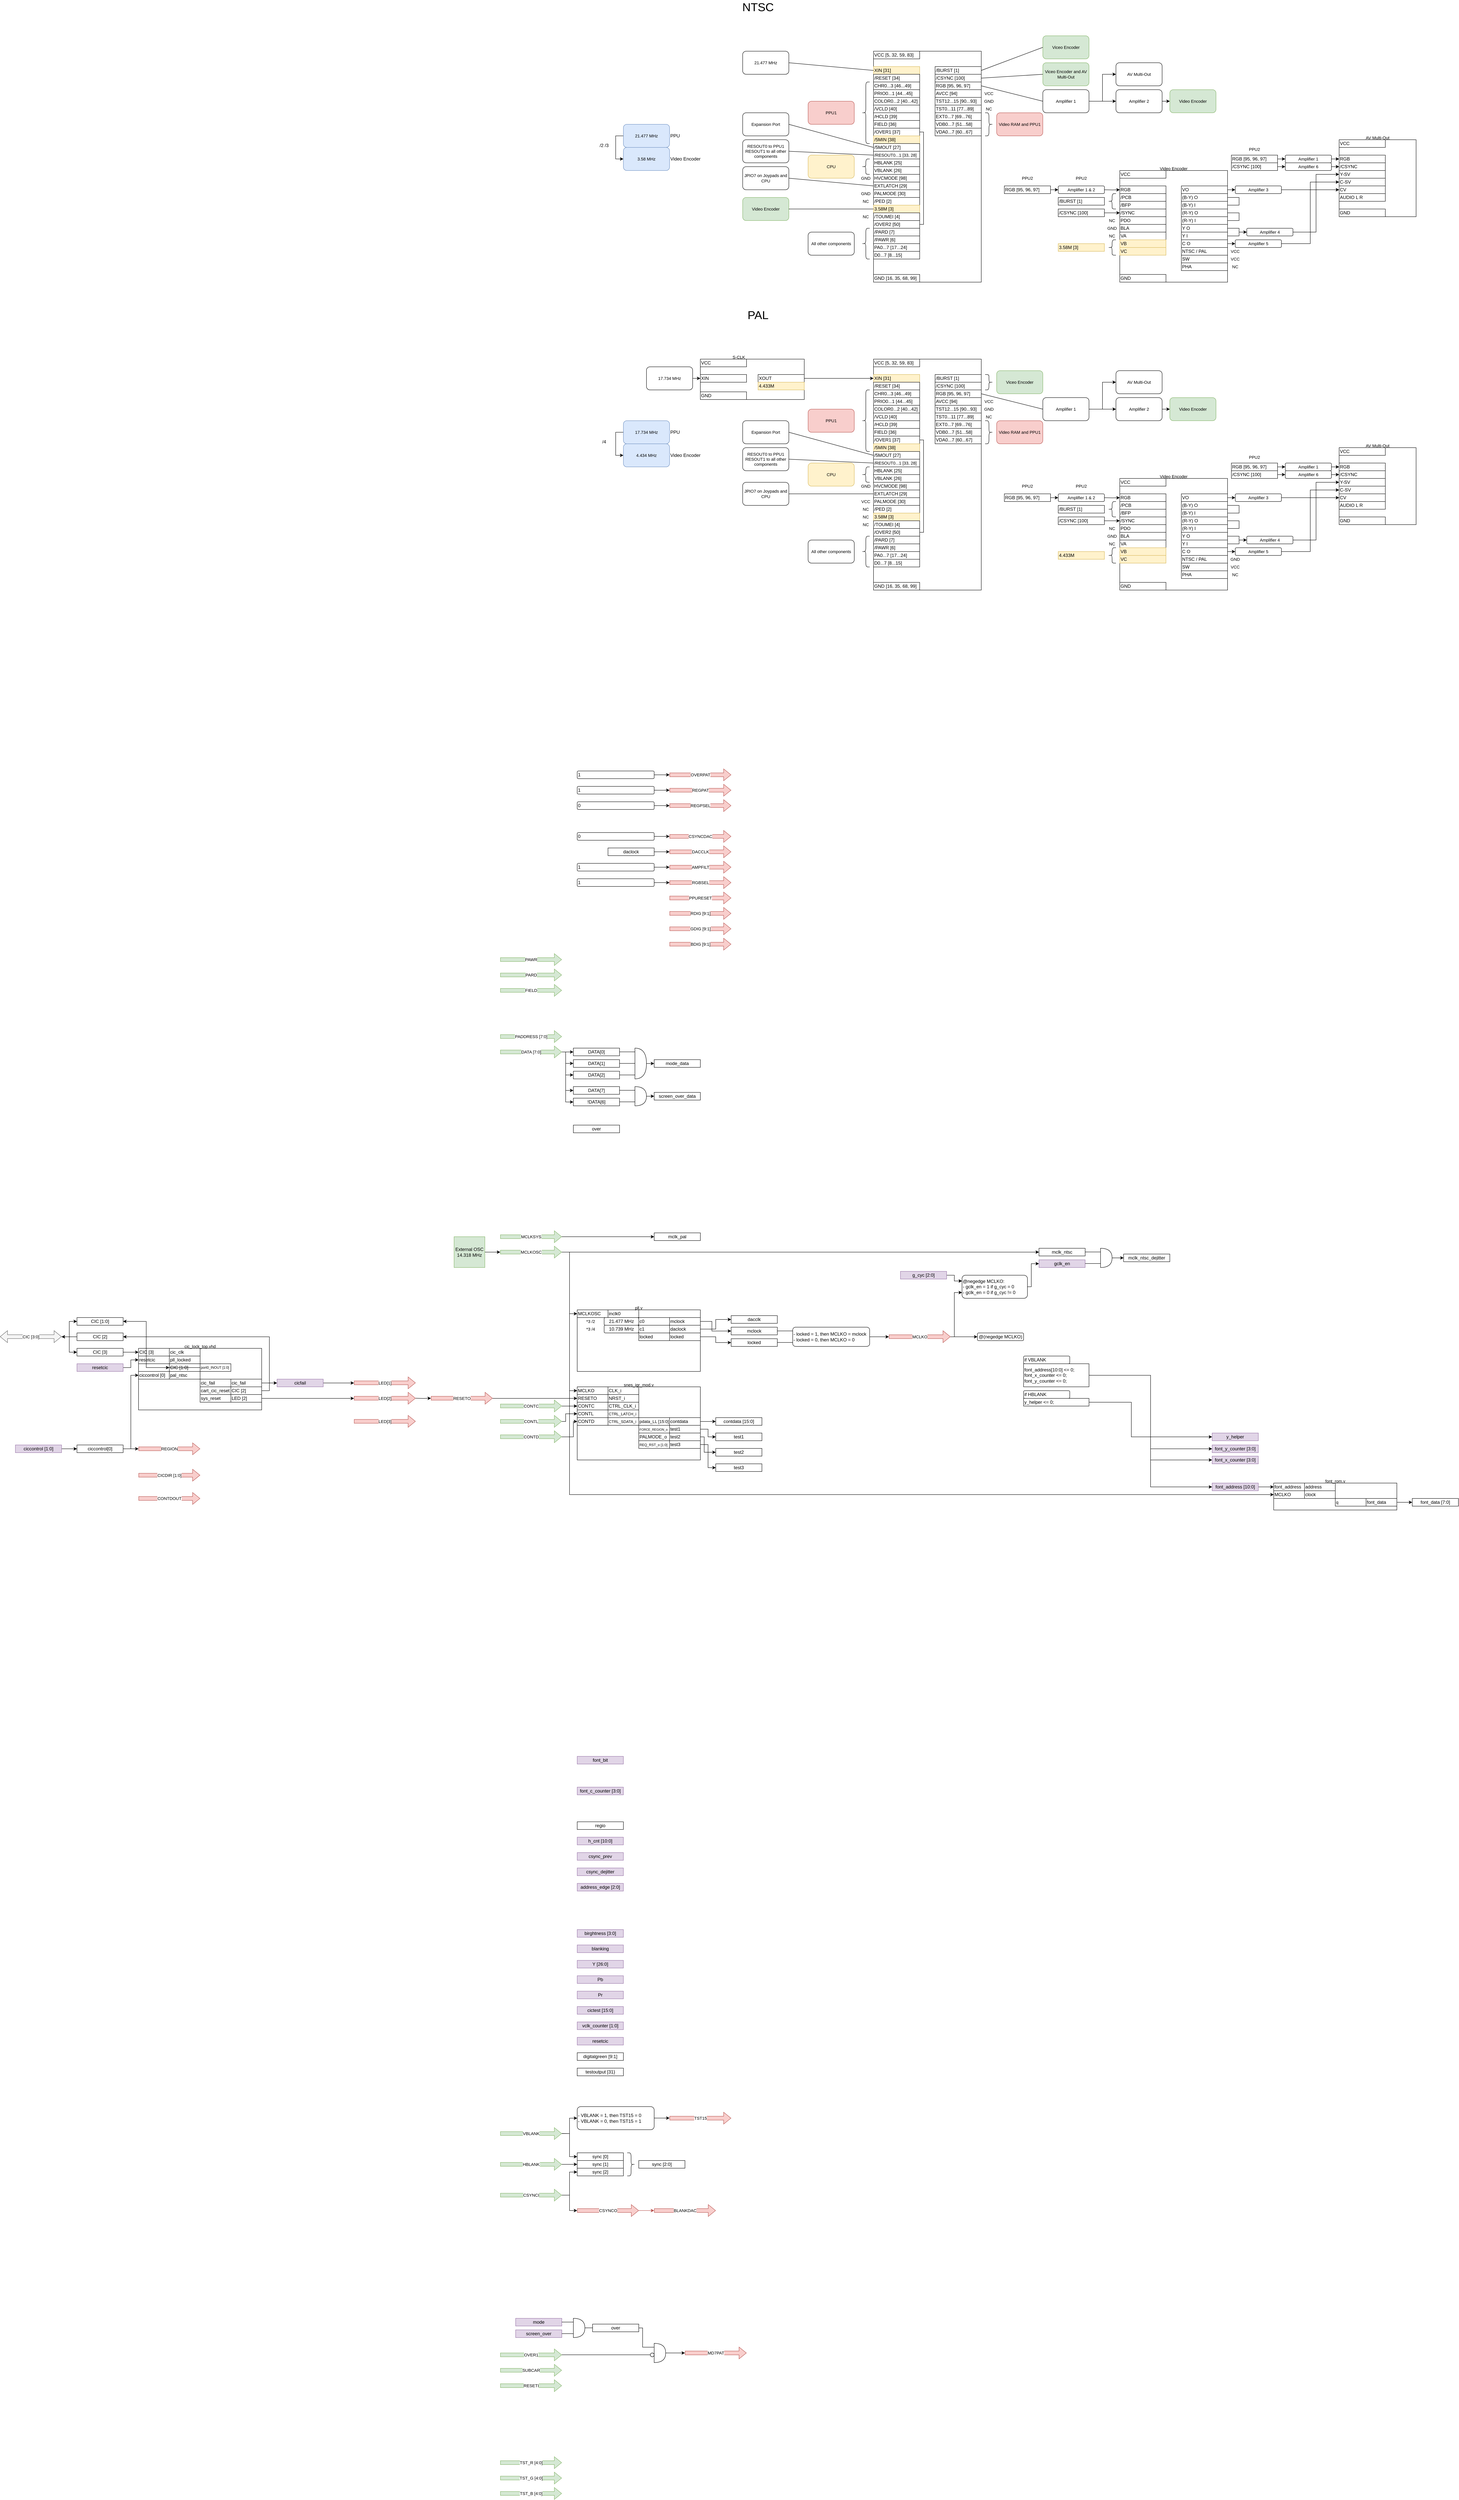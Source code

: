 <mxfile version="20.3.0" type="device"><diagram id="H832KhMa-PK2VKLUbhRH" name="Page-1"><mxGraphModel dx="4722" dy="5526" grid="1" gridSize="10" guides="1" tooltips="1" connect="1" arrows="1" fold="1" page="1" pageScale="1" pageWidth="3300" pageHeight="4681" math="0" shadow="0"><root><mxCell id="0"/><mxCell id="1" parent="0"/><mxCell id="5Y5jlBhb4vLXFRZapYi7-11" value="VBLANK" style="shape=flexArrow;endArrow=classic;html=1;rounded=0;fillColor=#d5e8d4;strokeColor=#82b366;" parent="1" edge="1"><mxGeometry width="50" height="50" relative="1" as="geometry"><mxPoint x="200" y="3650" as="sourcePoint"/><mxPoint x="360" y="3650" as="targetPoint"/></mxGeometry></mxCell><mxCell id="5Y5jlBhb4vLXFRZapYi7-14" value="HBLANK" style="shape=flexArrow;endArrow=classic;html=1;rounded=0;fillColor=#d5e8d4;strokeColor=#82b366;" parent="1" edge="1"><mxGeometry width="50" height="50" relative="1" as="geometry"><mxPoint x="200" y="3730" as="sourcePoint"/><mxPoint x="360" y="3730" as="targetPoint"/></mxGeometry></mxCell><mxCell id="5Y5jlBhb4vLXFRZapYi7-15" value="PAWR" style="shape=flexArrow;endArrow=classic;html=1;rounded=0;fillColor=#d5e8d4;strokeColor=#82b366;" parent="1" edge="1"><mxGeometry width="50" height="50" relative="1" as="geometry"><mxPoint x="200" y="600" as="sourcePoint"/><mxPoint x="360" y="600" as="targetPoint"/></mxGeometry></mxCell><mxCell id="5Y5jlBhb4vLXFRZapYi7-16" value="PARD" style="shape=flexArrow;endArrow=classic;html=1;rounded=0;fillColor=#d5e8d4;strokeColor=#82b366;" parent="1" edge="1"><mxGeometry width="50" height="50" relative="1" as="geometry"><mxPoint x="200" y="640" as="sourcePoint"/><mxPoint x="360" y="640" as="targetPoint"/></mxGeometry></mxCell><mxCell id="5Y5jlBhb4vLXFRZapYi7-17" value="FIELD" style="shape=flexArrow;endArrow=classic;html=1;rounded=0;fillColor=#d5e8d4;strokeColor=#82b366;" parent="1" edge="1"><mxGeometry width="50" height="50" relative="1" as="geometry"><mxPoint x="200" y="680" as="sourcePoint"/><mxPoint x="360" y="680" as="targetPoint"/></mxGeometry></mxCell><mxCell id="5Y5jlBhb4vLXFRZapYi7-18" value="CSYNCI" style="shape=flexArrow;endArrow=classic;html=1;rounded=0;fillColor=#d5e8d4;strokeColor=#82b366;" parent="1" edge="1"><mxGeometry width="50" height="50" relative="1" as="geometry"><mxPoint x="200" y="3810" as="sourcePoint"/><mxPoint x="360" y="3810" as="targetPoint"/></mxGeometry></mxCell><mxCell id="5Y5jlBhb4vLXFRZapYi7-19" value="PADDRESS [7:0]" style="shape=flexArrow;endArrow=classic;html=1;rounded=0;fillColor=#d5e8d4;strokeColor=#82b366;" parent="1" edge="1"><mxGeometry width="50" height="50" relative="1" as="geometry"><mxPoint x="200" y="800" as="sourcePoint"/><mxPoint x="360" y="800" as="targetPoint"/></mxGeometry></mxCell><mxCell id="5Y5jlBhb4vLXFRZapYi7-20" value="DATA [7:0]" style="shape=flexArrow;endArrow=classic;html=1;rounded=0;fillColor=#d5e8d4;strokeColor=#82b366;" parent="1" edge="1"><mxGeometry width="50" height="50" relative="1" as="geometry"><mxPoint x="200" y="840" as="sourcePoint"/><mxPoint x="360" y="840" as="targetPoint"/></mxGeometry></mxCell><mxCell id="5Y5jlBhb4vLXFRZapYi7-22" value="MCLKSYS" style="shape=flexArrow;endArrow=classic;html=1;rounded=0;fillColor=#d5e8d4;strokeColor=#82b366;" parent="1" edge="1"><mxGeometry width="50" height="50" relative="1" as="geometry"><mxPoint x="200" y="1320" as="sourcePoint"/><mxPoint x="360" y="1320" as="targetPoint"/></mxGeometry></mxCell><mxCell id="5Y5jlBhb4vLXFRZapYi7-23" value="MCLKOSC" style="shape=flexArrow;endArrow=classic;html=1;rounded=0;fillColor=#d5e8d4;strokeColor=#82b366;" parent="1" edge="1"><mxGeometry width="50" height="50" relative="1" as="geometry"><mxPoint x="200" y="1360" as="sourcePoint"/><mxPoint x="360" y="1360" as="targetPoint"/></mxGeometry></mxCell><mxCell id="5Y5jlBhb4vLXFRZapYi7-24" value="" style="rounded=0;whiteSpace=wrap;html=1;" parent="1" vertex="1"><mxGeometry x="1170" y="-1760" width="280" height="600" as="geometry"/></mxCell><mxCell id="5Y5jlBhb4vLXFRZapYi7-25" value="VCC [5, 32, 59, 83]" style="text;html=1;strokeColor=default;fillColor=none;align=left;verticalAlign=middle;whiteSpace=wrap;rounded=0;" parent="1" vertex="1"><mxGeometry x="1170" y="-1760" width="120" height="20" as="geometry"/></mxCell><mxCell id="5Y5jlBhb4vLXFRZapYi7-26" value="XIN [31]" style="text;html=1;strokeColor=#d6b656;fillColor=#fff2cc;align=left;verticalAlign=middle;whiteSpace=wrap;rounded=0;" parent="1" vertex="1"><mxGeometry x="1170" y="-1720" width="120" height="20" as="geometry"/></mxCell><mxCell id="5Y5jlBhb4vLXFRZapYi7-27" value="/RESET [34]" style="text;html=1;strokeColor=default;fillColor=none;align=left;verticalAlign=middle;whiteSpace=wrap;rounded=0;" parent="1" vertex="1"><mxGeometry x="1170" y="-1700" width="120" height="20" as="geometry"/></mxCell><mxCell id="5Y5jlBhb4vLXFRZapYi7-28" value="CHR0...3 [46...49]" style="text;html=1;strokeColor=default;fillColor=none;align=left;verticalAlign=middle;whiteSpace=wrap;rounded=0;" parent="1" vertex="1"><mxGeometry x="1170" y="-1680" width="120" height="20" as="geometry"/></mxCell><mxCell id="5Y5jlBhb4vLXFRZapYi7-29" value="PRIO0...1 [44...45]" style="text;html=1;strokeColor=default;fillColor=none;align=left;verticalAlign=middle;whiteSpace=wrap;rounded=0;" parent="1" vertex="1"><mxGeometry x="1170" y="-1660" width="120" height="20" as="geometry"/></mxCell><mxCell id="5Y5jlBhb4vLXFRZapYi7-30" value="COLOR0...2 [40...42]" style="text;html=1;strokeColor=default;fillColor=none;align=left;verticalAlign=middle;whiteSpace=wrap;rounded=0;" parent="1" vertex="1"><mxGeometry x="1170" y="-1640" width="120" height="20" as="geometry"/></mxCell><mxCell id="5Y5jlBhb4vLXFRZapYi7-31" value="/VCLD [40]" style="text;html=1;strokeColor=default;fillColor=none;align=left;verticalAlign=middle;whiteSpace=wrap;rounded=0;" parent="1" vertex="1"><mxGeometry x="1170" y="-1620" width="120" height="20" as="geometry"/></mxCell><mxCell id="5Y5jlBhb4vLXFRZapYi7-32" value="/HCLD [39]" style="text;html=1;strokeColor=default;fillColor=none;align=left;verticalAlign=middle;whiteSpace=wrap;rounded=0;" parent="1" vertex="1"><mxGeometry x="1170" y="-1600" width="120" height="20" as="geometry"/></mxCell><mxCell id="5Y5jlBhb4vLXFRZapYi7-33" value="FIELD [36]" style="text;html=1;strokeColor=default;fillColor=none;align=left;verticalAlign=middle;whiteSpace=wrap;rounded=0;" parent="1" vertex="1"><mxGeometry x="1170" y="-1580" width="120" height="20" as="geometry"/></mxCell><mxCell id="5Y5jlBhb4vLXFRZapYi7-34" value="/OVER1 [37]" style="text;html=1;strokeColor=default;fillColor=none;align=left;verticalAlign=middle;whiteSpace=wrap;rounded=0;" parent="1" vertex="1"><mxGeometry x="1170" y="-1560" width="120" height="20" as="geometry"/></mxCell><mxCell id="5Y5jlBhb4vLXFRZapYi7-35" value="/5MIN [38]" style="text;html=1;strokeColor=#d6b656;fillColor=#fff2cc;align=left;verticalAlign=middle;whiteSpace=wrap;rounded=0;" parent="1" vertex="1"><mxGeometry x="1170" y="-1540" width="120" height="20" as="geometry"/></mxCell><mxCell id="5Y5jlBhb4vLXFRZapYi7-36" value="/5MOUT [27]" style="text;html=1;strokeColor=default;fillColor=none;align=left;verticalAlign=middle;whiteSpace=wrap;rounded=0;" parent="1" vertex="1"><mxGeometry x="1170" y="-1520" width="120" height="20" as="geometry"/></mxCell><mxCell id="5Y5jlBhb4vLXFRZapYi7-37" value="&lt;font style=&quot;font-size: 11px;&quot;&gt;/RESOUT0...1 [33, 28]&lt;/font&gt;" style="text;html=1;strokeColor=default;fillColor=none;align=left;verticalAlign=middle;whiteSpace=wrap;rounded=0;" parent="1" vertex="1"><mxGeometry x="1170" y="-1500" width="120" height="20" as="geometry"/></mxCell><mxCell id="5Y5jlBhb4vLXFRZapYi7-38" value="HBLANK [25]" style="text;html=1;strokeColor=default;fillColor=none;align=left;verticalAlign=middle;whiteSpace=wrap;rounded=0;" parent="1" vertex="1"><mxGeometry x="1170" y="-1480" width="120" height="20" as="geometry"/></mxCell><mxCell id="5Y5jlBhb4vLXFRZapYi7-39" value="VBLANK [26]" style="text;html=1;strokeColor=default;fillColor=none;align=left;verticalAlign=middle;whiteSpace=wrap;rounded=0;" parent="1" vertex="1"><mxGeometry x="1170" y="-1460" width="120" height="20" as="geometry"/></mxCell><mxCell id="5Y5jlBhb4vLXFRZapYi7-40" value="HVCMODE [98]" style="text;html=1;strokeColor=default;fillColor=none;align=left;verticalAlign=middle;whiteSpace=wrap;rounded=0;" parent="1" vertex="1"><mxGeometry x="1170" y="-1440" width="120" height="20" as="geometry"/></mxCell><mxCell id="5Y5jlBhb4vLXFRZapYi7-41" value="EXTLATCH [29]" style="text;html=1;strokeColor=default;fillColor=none;align=left;verticalAlign=middle;whiteSpace=wrap;rounded=0;" parent="1" vertex="1"><mxGeometry x="1170" y="-1420" width="120" height="20" as="geometry"/></mxCell><mxCell id="5Y5jlBhb4vLXFRZapYi7-42" value="PALMODE [30]" style="text;html=1;strokeColor=default;fillColor=none;align=left;verticalAlign=middle;whiteSpace=wrap;rounded=0;" parent="1" vertex="1"><mxGeometry x="1170" y="-1400" width="120" height="20" as="geometry"/></mxCell><mxCell id="5Y5jlBhb4vLXFRZapYi7-43" value="/PED [2]" style="text;html=1;strokeColor=default;fillColor=none;align=left;verticalAlign=middle;whiteSpace=wrap;rounded=0;" parent="1" vertex="1"><mxGeometry x="1170" y="-1380" width="120" height="20" as="geometry"/></mxCell><mxCell id="5Y5jlBhb4vLXFRZapYi7-44" value="3.58M [3]" style="text;html=1;strokeColor=#d6b656;fillColor=#fff2cc;align=left;verticalAlign=middle;whiteSpace=wrap;rounded=0;" parent="1" vertex="1"><mxGeometry x="1170" y="-1360" width="120" height="20" as="geometry"/></mxCell><mxCell id="5Y5jlBhb4vLXFRZapYi7-45" value="/TOUMEI [4]" style="text;html=1;strokeColor=default;fillColor=none;align=left;verticalAlign=middle;whiteSpace=wrap;rounded=0;" parent="1" vertex="1"><mxGeometry x="1170" y="-1340" width="120" height="20" as="geometry"/></mxCell><mxCell id="5Y5jlBhb4vLXFRZapYi7-46" value="/OVER2 [50]" style="text;html=1;strokeColor=default;fillColor=none;align=left;verticalAlign=middle;whiteSpace=wrap;rounded=0;" parent="1" vertex="1"><mxGeometry x="1170" y="-1320" width="120" height="20" as="geometry"/></mxCell><mxCell id="5Y5jlBhb4vLXFRZapYi7-47" value="/PARD [7]" style="text;html=1;strokeColor=default;fillColor=none;align=left;verticalAlign=middle;whiteSpace=wrap;rounded=0;" parent="1" vertex="1"><mxGeometry x="1170" y="-1300" width="120" height="20" as="geometry"/></mxCell><mxCell id="5Y5jlBhb4vLXFRZapYi7-48" value="/PAWR [6]" style="text;html=1;strokeColor=default;fillColor=none;align=left;verticalAlign=middle;whiteSpace=wrap;rounded=0;" parent="1" vertex="1"><mxGeometry x="1170" y="-1280" width="120" height="20" as="geometry"/></mxCell><mxCell id="5Y5jlBhb4vLXFRZapYi7-49" value="PA0...7 [17...24]" style="text;html=1;strokeColor=default;fillColor=none;align=left;verticalAlign=middle;whiteSpace=wrap;rounded=0;" parent="1" vertex="1"><mxGeometry x="1170" y="-1260" width="120" height="20" as="geometry"/></mxCell><mxCell id="5Y5jlBhb4vLXFRZapYi7-50" value="D0...7 [8...15]" style="text;html=1;strokeColor=default;fillColor=none;align=left;verticalAlign=middle;whiteSpace=wrap;rounded=0;" parent="1" vertex="1"><mxGeometry x="1170" y="-1240" width="120" height="20" as="geometry"/></mxCell><mxCell id="5Y5jlBhb4vLXFRZapYi7-51" value="GND [16, 35, 68, 99]" style="text;html=1;strokeColor=default;fillColor=none;align=left;verticalAlign=middle;whiteSpace=wrap;rounded=0;" parent="1" vertex="1"><mxGeometry x="1170" y="-1180" width="120" height="20" as="geometry"/></mxCell><mxCell id="5Y5jlBhb4vLXFRZapYi7-52" value="21.477 MHz" style="rounded=1;whiteSpace=wrap;html=1;strokeColor=default;fontSize=11;" parent="1" vertex="1"><mxGeometry x="830" y="-1760" width="120" height="60" as="geometry"/></mxCell><mxCell id="5Y5jlBhb4vLXFRZapYi7-53" value="" style="endArrow=none;html=1;rounded=0;fontSize=11;entryX=1;entryY=0.5;entryDx=0;entryDy=0;exitX=0;exitY=0.5;exitDx=0;exitDy=0;" parent="1" source="5Y5jlBhb4vLXFRZapYi7-26" target="5Y5jlBhb4vLXFRZapYi7-52" edge="1"><mxGeometry width="50" height="50" relative="1" as="geometry"><mxPoint x="1440" y="-1400" as="sourcePoint"/><mxPoint x="1490" y="-1450" as="targetPoint"/></mxGeometry></mxCell><mxCell id="5Y5jlBhb4vLXFRZapYi7-54" value="" style="shape=curlyBracket;whiteSpace=wrap;html=1;rounded=1;strokeColor=default;fontSize=11;" parent="1" vertex="1"><mxGeometry x="1140" y="-1680" width="20" height="160" as="geometry"/></mxCell><mxCell id="5Y5jlBhb4vLXFRZapYi7-55" value="PPU1" style="rounded=1;whiteSpace=wrap;html=1;strokeColor=#b85450;fontSize=11;fillColor=#f8cecc;" parent="1" vertex="1"><mxGeometry x="1000" y="-1630" width="120" height="60" as="geometry"/></mxCell><mxCell id="5Y5jlBhb4vLXFRZapYi7-56" value="Expansion Port" style="rounded=1;whiteSpace=wrap;html=1;strokeColor=default;fontSize=11;" parent="1" vertex="1"><mxGeometry x="830" y="-1600" width="120" height="60" as="geometry"/></mxCell><mxCell id="5Y5jlBhb4vLXFRZapYi7-57" value="" style="endArrow=none;html=1;rounded=0;fontSize=11;entryX=1;entryY=0.5;entryDx=0;entryDy=0;exitX=0;exitY=0.5;exitDx=0;exitDy=0;" parent="1" source="5Y5jlBhb4vLXFRZapYi7-36" target="5Y5jlBhb4vLXFRZapYi7-56" edge="1"><mxGeometry width="50" height="50" relative="1" as="geometry"><mxPoint x="1440" y="-1400" as="sourcePoint"/><mxPoint x="1490" y="-1450" as="targetPoint"/></mxGeometry></mxCell><mxCell id="5Y5jlBhb4vLXFRZapYi7-58" value="RESOUT0 to PPU1&lt;br&gt;RESOUT1 to all other components" style="rounded=1;whiteSpace=wrap;html=1;strokeColor=default;fontSize=11;" parent="1" vertex="1"><mxGeometry x="830" y="-1530" width="120" height="60" as="geometry"/></mxCell><mxCell id="5Y5jlBhb4vLXFRZapYi7-59" value="" style="endArrow=none;html=1;rounded=0;fontSize=11;entryX=0;entryY=0.5;entryDx=0;entryDy=0;exitX=1;exitY=0.5;exitDx=0;exitDy=0;" parent="1" source="5Y5jlBhb4vLXFRZapYi7-58" target="5Y5jlBhb4vLXFRZapYi7-37" edge="1"><mxGeometry width="50" height="50" relative="1" as="geometry"><mxPoint x="1440" y="-1400" as="sourcePoint"/><mxPoint x="1490" y="-1450" as="targetPoint"/></mxGeometry></mxCell><mxCell id="5Y5jlBhb4vLXFRZapYi7-60" value="" style="shape=curlyBracket;whiteSpace=wrap;html=1;rounded=1;strokeColor=default;fontSize=11;" parent="1" vertex="1"><mxGeometry x="1140" y="-1480" width="20" height="40" as="geometry"/></mxCell><mxCell id="5Y5jlBhb4vLXFRZapYi7-61" value="CPU" style="rounded=1;whiteSpace=wrap;html=1;strokeColor=#d6b656;fontSize=11;fillColor=#fff2cc;" parent="1" vertex="1"><mxGeometry x="1000" y="-1490" width="120" height="60" as="geometry"/></mxCell><mxCell id="5Y5jlBhb4vLXFRZapYi7-62" value="GND" style="text;html=1;strokeColor=none;fillColor=none;align=center;verticalAlign=middle;whiteSpace=wrap;rounded=0;fontSize=11;" parent="1" vertex="1"><mxGeometry x="1130" y="-1435" width="40" height="10" as="geometry"/></mxCell><mxCell id="5Y5jlBhb4vLXFRZapYi7-63" value="JPIO7 on Joypads and CPU" style="rounded=1;whiteSpace=wrap;html=1;strokeColor=default;fontSize=11;" parent="1" vertex="1"><mxGeometry x="830" y="-1460" width="120" height="60" as="geometry"/></mxCell><mxCell id="5Y5jlBhb4vLXFRZapYi7-64" value="" style="endArrow=none;html=1;rounded=0;fontSize=11;entryX=1;entryY=0.5;entryDx=0;entryDy=0;exitX=0;exitY=0.5;exitDx=0;exitDy=0;" parent="1" source="5Y5jlBhb4vLXFRZapYi7-41" target="5Y5jlBhb4vLXFRZapYi7-63" edge="1"><mxGeometry width="50" height="50" relative="1" as="geometry"><mxPoint x="1250" y="-1440" as="sourcePoint"/><mxPoint x="1300" y="-1490" as="targetPoint"/></mxGeometry></mxCell><mxCell id="5Y5jlBhb4vLXFRZapYi7-65" value="GND" style="text;html=1;strokeColor=none;fillColor=none;align=center;verticalAlign=middle;whiteSpace=wrap;rounded=0;fontSize=11;" parent="1" vertex="1"><mxGeometry x="1130" y="-1395" width="40" height="10" as="geometry"/></mxCell><mxCell id="5Y5jlBhb4vLXFRZapYi7-66" value="NC" style="text;html=1;strokeColor=none;fillColor=none;align=center;verticalAlign=middle;whiteSpace=wrap;rounded=0;fontSize=11;" parent="1" vertex="1"><mxGeometry x="1130" y="-1375" width="40" height="10" as="geometry"/></mxCell><mxCell id="5Y5jlBhb4vLXFRZapYi7-67" value="Video Encoder" style="rounded=1;whiteSpace=wrap;html=1;strokeColor=#82b366;fontSize=11;fillColor=#d5e8d4;" parent="1" vertex="1"><mxGeometry x="830" y="-1380" width="120" height="60" as="geometry"/></mxCell><mxCell id="5Y5jlBhb4vLXFRZapYi7-68" value="" style="endArrow=none;html=1;rounded=0;fontSize=11;entryX=0;entryY=0.5;entryDx=0;entryDy=0;exitX=1;exitY=0.5;exitDx=0;exitDy=0;" parent="1" source="5Y5jlBhb4vLXFRZapYi7-67" target="5Y5jlBhb4vLXFRZapYi7-44" edge="1"><mxGeometry width="50" height="50" relative="1" as="geometry"><mxPoint x="1250" y="-1440" as="sourcePoint"/><mxPoint x="1300" y="-1490" as="targetPoint"/></mxGeometry></mxCell><mxCell id="5Y5jlBhb4vLXFRZapYi7-69" value="NC" style="text;html=1;strokeColor=none;fillColor=none;align=center;verticalAlign=middle;whiteSpace=wrap;rounded=0;fontSize=11;" parent="1" vertex="1"><mxGeometry x="1130" y="-1335" width="40" height="10" as="geometry"/></mxCell><mxCell id="5Y5jlBhb4vLXFRZapYi7-70" value="" style="endArrow=none;html=1;rounded=0;fontSize=11;entryX=1;entryY=0.5;entryDx=0;entryDy=0;exitX=1;exitY=0.5;exitDx=0;exitDy=0;" parent="1" source="5Y5jlBhb4vLXFRZapYi7-34" target="5Y5jlBhb4vLXFRZapYi7-46" edge="1"><mxGeometry width="50" height="50" relative="1" as="geometry"><mxPoint x="1460" y="-1510" as="sourcePoint"/><mxPoint x="1300" y="-1490" as="targetPoint"/><Array as="points"><mxPoint x="1300" y="-1550"/><mxPoint x="1300" y="-1310"/></Array></mxGeometry></mxCell><mxCell id="5Y5jlBhb4vLXFRZapYi7-71" value="" style="shape=curlyBracket;whiteSpace=wrap;html=1;rounded=1;strokeColor=default;fontSize=11;" parent="1" vertex="1"><mxGeometry x="1140" y="-1300" width="20" height="80" as="geometry"/></mxCell><mxCell id="5Y5jlBhb4vLXFRZapYi7-72" value="All other components" style="rounded=1;whiteSpace=wrap;html=1;strokeColor=default;fontSize=11;" parent="1" vertex="1"><mxGeometry x="1000" y="-1290" width="120" height="60" as="geometry"/></mxCell><mxCell id="5Y5jlBhb4vLXFRZapYi7-73" value="/BURST [1]" style="text;html=1;strokeColor=default;fillColor=none;align=left;verticalAlign=middle;whiteSpace=wrap;rounded=0;" parent="1" vertex="1"><mxGeometry x="1330" y="-1720" width="120" height="20" as="geometry"/></mxCell><mxCell id="5Y5jlBhb4vLXFRZapYi7-74" value="/CSYNC [100]" style="text;html=1;strokeColor=default;fillColor=none;align=left;verticalAlign=middle;whiteSpace=wrap;rounded=0;" parent="1" vertex="1"><mxGeometry x="1330" y="-1700" width="120" height="20" as="geometry"/></mxCell><mxCell id="5Y5jlBhb4vLXFRZapYi7-75" value="RGB [95, 96, 97]" style="text;html=1;strokeColor=default;fillColor=none;align=left;verticalAlign=middle;whiteSpace=wrap;rounded=0;" parent="1" vertex="1"><mxGeometry x="1330" y="-1680" width="120" height="20" as="geometry"/></mxCell><mxCell id="5Y5jlBhb4vLXFRZapYi7-76" value="AVCC [94]" style="text;html=1;strokeColor=default;fillColor=none;align=left;verticalAlign=middle;whiteSpace=wrap;rounded=0;" parent="1" vertex="1"><mxGeometry x="1330" y="-1660" width="120" height="20" as="geometry"/></mxCell><mxCell id="5Y5jlBhb4vLXFRZapYi7-77" value="TST12...15 [90...93]" style="text;html=1;strokeColor=default;fillColor=none;align=left;verticalAlign=middle;whiteSpace=wrap;rounded=0;" parent="1" vertex="1"><mxGeometry x="1330" y="-1640" width="120" height="20" as="geometry"/></mxCell><mxCell id="5Y5jlBhb4vLXFRZapYi7-78" value="TST0...11 [77...89]" style="text;html=1;strokeColor=default;fillColor=none;align=left;verticalAlign=middle;whiteSpace=wrap;rounded=0;" parent="1" vertex="1"><mxGeometry x="1330" y="-1620" width="120" height="20" as="geometry"/></mxCell><mxCell id="5Y5jlBhb4vLXFRZapYi7-79" value="GND" style="text;html=1;strokeColor=none;fillColor=none;align=center;verticalAlign=middle;whiteSpace=wrap;rounded=0;fontSize=11;" parent="1" vertex="1"><mxGeometry x="1450" y="-1635" width="40" height="10" as="geometry"/></mxCell><mxCell id="5Y5jlBhb4vLXFRZapYi7-80" value="NC" style="text;html=1;strokeColor=none;fillColor=none;align=center;verticalAlign=middle;whiteSpace=wrap;rounded=0;fontSize=11;" parent="1" vertex="1"><mxGeometry x="1450" y="-1615" width="40" height="10" as="geometry"/></mxCell><mxCell id="5Y5jlBhb4vLXFRZapYi7-81" value="EXT0...7 [69...76]" style="text;html=1;strokeColor=default;fillColor=none;align=left;verticalAlign=middle;whiteSpace=wrap;rounded=0;" parent="1" vertex="1"><mxGeometry x="1330" y="-1600" width="120" height="20" as="geometry"/></mxCell><mxCell id="5Y5jlBhb4vLXFRZapYi7-82" value="VDB0...7 [51...58]" style="text;html=1;strokeColor=default;fillColor=none;align=left;verticalAlign=middle;whiteSpace=wrap;rounded=0;" parent="1" vertex="1"><mxGeometry x="1330" y="-1580" width="120" height="20" as="geometry"/></mxCell><mxCell id="5Y5jlBhb4vLXFRZapYi7-83" value="VDA0...7 [60...67]" style="text;html=1;strokeColor=default;fillColor=none;align=left;verticalAlign=middle;whiteSpace=wrap;rounded=0;" parent="1" vertex="1"><mxGeometry x="1330" y="-1560" width="120" height="20" as="geometry"/></mxCell><mxCell id="5Y5jlBhb4vLXFRZapYi7-90" value="Viceo Encoder" style="rounded=1;whiteSpace=wrap;html=1;strokeColor=#82b366;fontSize=11;fillColor=#d5e8d4;" parent="1" vertex="1"><mxGeometry x="1610" y="-1800" width="120" height="60" as="geometry"/></mxCell><mxCell id="5Y5jlBhb4vLXFRZapYi7-91" value="Viceo Encoder and AV Multi-Out" style="rounded=1;whiteSpace=wrap;html=1;strokeColor=#82b366;fontSize=11;fillColor=#d5e8d4;" parent="1" vertex="1"><mxGeometry x="1610" y="-1730" width="120" height="60" as="geometry"/></mxCell><mxCell id="5Y5jlBhb4vLXFRZapYi7-93" value="" style="endArrow=none;html=1;rounded=0;fontSize=11;entryX=0;entryY=0.5;entryDx=0;entryDy=0;exitX=1;exitY=0.5;exitDx=0;exitDy=0;" parent="1" source="5Y5jlBhb4vLXFRZapYi7-73" target="5Y5jlBhb4vLXFRZapYi7-90" edge="1"><mxGeometry width="50" height="50" relative="1" as="geometry"><mxPoint x="1460" y="-1510" as="sourcePoint"/><mxPoint x="1510" y="-1560" as="targetPoint"/></mxGeometry></mxCell><mxCell id="5Y5jlBhb4vLXFRZapYi7-94" value="" style="endArrow=none;html=1;rounded=0;fontSize=11;entryX=0;entryY=0.5;entryDx=0;entryDy=0;exitX=1;exitY=0.5;exitDx=0;exitDy=0;" parent="1" source="5Y5jlBhb4vLXFRZapYi7-74" target="5Y5jlBhb4vLXFRZapYi7-91" edge="1"><mxGeometry width="50" height="50" relative="1" as="geometry"><mxPoint x="1460" y="-1510" as="sourcePoint"/><mxPoint x="1510" y="-1560" as="targetPoint"/></mxGeometry></mxCell><mxCell id="5Y5jlBhb4vLXFRZapYi7-97" style="edgeStyle=orthogonalEdgeStyle;rounded=0;orthogonalLoop=1;jettySize=auto;html=1;entryX=0;entryY=0.5;entryDx=0;entryDy=0;fontSize=11;" parent="1" source="5Y5jlBhb4vLXFRZapYi7-95" target="5Y5jlBhb4vLXFRZapYi7-96" edge="1"><mxGeometry relative="1" as="geometry"/></mxCell><mxCell id="5Y5jlBhb4vLXFRZapYi7-123" style="edgeStyle=orthogonalEdgeStyle;rounded=0;orthogonalLoop=1;jettySize=auto;html=1;entryX=0;entryY=0.5;entryDx=0;entryDy=0;fontSize=11;" parent="1" source="5Y5jlBhb4vLXFRZapYi7-95" target="5Y5jlBhb4vLXFRZapYi7-122" edge="1"><mxGeometry relative="1" as="geometry"/></mxCell><mxCell id="5Y5jlBhb4vLXFRZapYi7-95" value="Amplifier 1" style="rounded=1;whiteSpace=wrap;html=1;strokeColor=default;fontSize=11;" parent="1" vertex="1"><mxGeometry x="1610" y="-1660" width="120" height="60" as="geometry"/></mxCell><mxCell id="5Y5jlBhb4vLXFRZapYi7-96" value="AV Multi-Out" style="rounded=1;whiteSpace=wrap;html=1;fontSize=11;" parent="1" vertex="1"><mxGeometry x="1800" y="-1730" width="120" height="60" as="geometry"/></mxCell><mxCell id="5Y5jlBhb4vLXFRZapYi7-98" value="" style="endArrow=none;html=1;rounded=0;fontSize=11;entryX=0;entryY=0.5;entryDx=0;entryDy=0;exitX=1;exitY=0.5;exitDx=0;exitDy=0;" parent="1" source="5Y5jlBhb4vLXFRZapYi7-75" target="5Y5jlBhb4vLXFRZapYi7-95" edge="1"><mxGeometry width="50" height="50" relative="1" as="geometry"><mxPoint x="1460" y="-1510" as="sourcePoint"/><mxPoint x="1510" y="-1560" as="targetPoint"/></mxGeometry></mxCell><mxCell id="5Y5jlBhb4vLXFRZapYi7-99" value="VCC" style="text;html=1;strokeColor=none;fillColor=none;align=center;verticalAlign=middle;whiteSpace=wrap;rounded=0;fontSize=11;" parent="1" vertex="1"><mxGeometry x="1450" y="-1655" width="40" height="10" as="geometry"/></mxCell><mxCell id="5Y5jlBhb4vLXFRZapYi7-100" value="" style="shape=curlyBracket;whiteSpace=wrap;html=1;rounded=1;strokeColor=default;fontSize=11;rotation=-180;" parent="1" vertex="1"><mxGeometry x="1460" y="-1600" width="20" height="60" as="geometry"/></mxCell><mxCell id="5Y5jlBhb4vLXFRZapYi7-101" value="Video RAM and PPU1" style="rounded=1;whiteSpace=wrap;html=1;strokeColor=#b85450;fontSize=11;fillColor=#f8cecc;" parent="1" vertex="1"><mxGeometry x="1490" y="-1600" width="120" height="60" as="geometry"/></mxCell><mxCell id="5Y5jlBhb4vLXFRZapYi7-103" value="" style="rounded=0;whiteSpace=wrap;html=1;strokeColor=default;fontSize=11;" parent="1" vertex="1"><mxGeometry x="2380" y="-1530" width="200" height="200" as="geometry"/></mxCell><mxCell id="5Y5jlBhb4vLXFRZapYi7-104" value="RGB" style="text;html=1;strokeColor=default;fillColor=none;align=left;verticalAlign=middle;whiteSpace=wrap;rounded=0;" parent="1" vertex="1"><mxGeometry x="2380" y="-1490" width="120" height="20" as="geometry"/></mxCell><mxCell id="5Y5jlBhb4vLXFRZapYi7-106" value="/CSYNC" style="text;html=1;strokeColor=default;fillColor=none;align=left;verticalAlign=middle;whiteSpace=wrap;rounded=0;" parent="1" vertex="1"><mxGeometry x="2380" y="-1470" width="120" height="20" as="geometry"/></mxCell><mxCell id="5Y5jlBhb4vLXFRZapYi7-107" value="Y-SV" style="text;html=1;strokeColor=default;fillColor=none;align=left;verticalAlign=middle;whiteSpace=wrap;rounded=0;" parent="1" vertex="1"><mxGeometry x="2380" y="-1450" width="120" height="20" as="geometry"/></mxCell><mxCell id="5Y5jlBhb4vLXFRZapYi7-108" value="C-SV" style="text;html=1;strokeColor=default;fillColor=none;align=left;verticalAlign=middle;whiteSpace=wrap;rounded=0;" parent="1" vertex="1"><mxGeometry x="2380" y="-1430" width="120" height="20" as="geometry"/></mxCell><mxCell id="5Y5jlBhb4vLXFRZapYi7-109" value="CV" style="text;html=1;strokeColor=default;fillColor=none;align=left;verticalAlign=middle;whiteSpace=wrap;rounded=0;" parent="1" vertex="1"><mxGeometry x="2380" y="-1410" width="120" height="20" as="geometry"/></mxCell><mxCell id="5Y5jlBhb4vLXFRZapYi7-110" value="AUDIO L R" style="text;html=1;strokeColor=default;fillColor=none;align=left;verticalAlign=middle;whiteSpace=wrap;rounded=0;" parent="1" vertex="1"><mxGeometry x="2380" y="-1390" width="120" height="20" as="geometry"/></mxCell><mxCell id="5Y5jlBhb4vLXFRZapYi7-111" value="VCC" style="text;html=1;strokeColor=default;fillColor=none;align=left;verticalAlign=middle;whiteSpace=wrap;rounded=0;" parent="1" vertex="1"><mxGeometry x="2380" y="-1530" width="120" height="20" as="geometry"/></mxCell><mxCell id="5Y5jlBhb4vLXFRZapYi7-112" value="GND" style="text;html=1;strokeColor=default;fillColor=none;align=left;verticalAlign=middle;whiteSpace=wrap;rounded=0;" parent="1" vertex="1"><mxGeometry x="2380" y="-1350" width="120" height="20" as="geometry"/></mxCell><mxCell id="5Y5jlBhb4vLXFRZapYi7-113" value="" style="rounded=0;whiteSpace=wrap;html=1;strokeColor=default;fontSize=11;" parent="1" vertex="1"><mxGeometry x="1810" y="-1450" width="280" height="290" as="geometry"/></mxCell><mxCell id="5Y5jlBhb4vLXFRZapYi7-114" value="RGB" style="text;html=1;strokeColor=default;fillColor=none;align=left;verticalAlign=middle;whiteSpace=wrap;rounded=0;" parent="1" vertex="1"><mxGeometry x="1810" y="-1410" width="120" height="20" as="geometry"/></mxCell><mxCell id="5Y5jlBhb4vLXFRZapYi7-115" value="/PCB" style="text;html=1;strokeColor=default;fillColor=none;align=left;verticalAlign=middle;whiteSpace=wrap;rounded=0;" parent="1" vertex="1"><mxGeometry x="1810" y="-1390" width="120" height="20" as="geometry"/></mxCell><mxCell id="5Y5jlBhb4vLXFRZapYi7-116" value="/BFP" style="text;html=1;strokeColor=default;fillColor=none;align=left;verticalAlign=middle;whiteSpace=wrap;rounded=0;" parent="1" vertex="1"><mxGeometry x="1810" y="-1370" width="120" height="20" as="geometry"/></mxCell><mxCell id="5Y5jlBhb4vLXFRZapYi7-117" value="/SYNC" style="text;html=1;strokeColor=default;fillColor=none;align=left;verticalAlign=middle;whiteSpace=wrap;rounded=0;" parent="1" vertex="1"><mxGeometry x="1810" y="-1350" width="120" height="20" as="geometry"/></mxCell><mxCell id="5Y5jlBhb4vLXFRZapYi7-118" value="PDO" style="text;html=1;strokeColor=default;fillColor=none;align=left;verticalAlign=middle;whiteSpace=wrap;rounded=0;" parent="1" vertex="1"><mxGeometry x="1810" y="-1330" width="120" height="20" as="geometry"/></mxCell><mxCell id="5Y5jlBhb4vLXFRZapYi7-119" value="BLA" style="text;html=1;strokeColor=default;fillColor=none;align=left;verticalAlign=middle;whiteSpace=wrap;rounded=0;" parent="1" vertex="1"><mxGeometry x="1810" y="-1310" width="120" height="20" as="geometry"/></mxCell><mxCell id="5Y5jlBhb4vLXFRZapYi7-120" value="VCC" style="text;html=1;strokeColor=default;fillColor=none;align=left;verticalAlign=middle;whiteSpace=wrap;rounded=0;" parent="1" vertex="1"><mxGeometry x="1810" y="-1450" width="120" height="20" as="geometry"/></mxCell><mxCell id="5Y5jlBhb4vLXFRZapYi7-121" value="GND" style="text;html=1;strokeColor=default;fillColor=none;align=left;verticalAlign=middle;whiteSpace=wrap;rounded=0;" parent="1" vertex="1"><mxGeometry x="1810" y="-1180" width="120" height="20" as="geometry"/></mxCell><mxCell id="5Y5jlBhb4vLXFRZapYi7-125" style="edgeStyle=orthogonalEdgeStyle;rounded=0;orthogonalLoop=1;jettySize=auto;html=1;entryX=0;entryY=0.5;entryDx=0;entryDy=0;fontSize=11;" parent="1" source="5Y5jlBhb4vLXFRZapYi7-122" target="5Y5jlBhb4vLXFRZapYi7-124" edge="1"><mxGeometry relative="1" as="geometry"/></mxCell><mxCell id="5Y5jlBhb4vLXFRZapYi7-122" value="Amplifier 2" style="rounded=1;whiteSpace=wrap;html=1;strokeColor=default;fontSize=11;" parent="1" vertex="1"><mxGeometry x="1800" y="-1660" width="120" height="60" as="geometry"/></mxCell><mxCell id="5Y5jlBhb4vLXFRZapYi7-124" value="Video Encoder" style="rounded=1;whiteSpace=wrap;html=1;fontSize=11;fillColor=#d5e8d4;strokeColor=#82b366;" parent="1" vertex="1"><mxGeometry x="1940" y="-1660" width="120" height="60" as="geometry"/></mxCell><mxCell id="5Y5jlBhb4vLXFRZapYi7-126" value="" style="shape=curlyBracket;whiteSpace=wrap;html=1;rounded=1;strokeColor=default;fontSize=11;rotation=0;" parent="1" vertex="1"><mxGeometry x="1780" y="-1390" width="20" height="40" as="geometry"/></mxCell><mxCell id="5Y5jlBhb4vLXFRZapYi7-127" value="/BURST [1]" style="text;html=1;strokeColor=default;fillColor=none;align=left;verticalAlign=middle;whiteSpace=wrap;rounded=0;" parent="1" vertex="1"><mxGeometry x="1650" y="-1380" width="120" height="20" as="geometry"/></mxCell><mxCell id="5Y5jlBhb4vLXFRZapYi7-129" style="edgeStyle=orthogonalEdgeStyle;rounded=0;orthogonalLoop=1;jettySize=auto;html=1;entryX=0;entryY=0.5;entryDx=0;entryDy=0;fontSize=11;" parent="1" target="5Y5jlBhb4vLXFRZapYi7-114" edge="1"><mxGeometry relative="1" as="geometry"><mxPoint x="1770" y="-1400" as="sourcePoint"/></mxGeometry></mxCell><mxCell id="5Y5jlBhb4vLXFRZapYi7-130" value="PPU2" style="text;html=1;strokeColor=none;fillColor=none;align=center;verticalAlign=middle;whiteSpace=wrap;rounded=0;fontSize=11;" parent="1" vertex="1"><mxGeometry x="1690" y="-1435" width="40" height="10" as="geometry"/></mxCell><mxCell id="5Y5jlBhb4vLXFRZapYi7-136" style="edgeStyle=orthogonalEdgeStyle;rounded=0;orthogonalLoop=1;jettySize=auto;html=1;entryX=0;entryY=0.5;entryDx=0;entryDy=0;fontSize=11;" parent="1" source="5Y5jlBhb4vLXFRZapYi7-131" target="5Y5jlBhb4vLXFRZapYi7-117" edge="1"><mxGeometry relative="1" as="geometry"/></mxCell><mxCell id="5Y5jlBhb4vLXFRZapYi7-131" value="/CSYNC [100]" style="text;html=1;strokeColor=default;fillColor=none;align=left;verticalAlign=middle;whiteSpace=wrap;rounded=0;" parent="1" vertex="1"><mxGeometry x="1650" y="-1350" width="120" height="20" as="geometry"/></mxCell><mxCell id="5Y5jlBhb4vLXFRZapYi7-132" value="Amplifier 1 &amp;amp; 2" style="rounded=1;whiteSpace=wrap;html=1;strokeColor=default;fontSize=11;" parent="1" vertex="1"><mxGeometry x="1650" y="-1410" width="120" height="20" as="geometry"/></mxCell><mxCell id="5Y5jlBhb4vLXFRZapYi7-134" style="edgeStyle=orthogonalEdgeStyle;rounded=0;orthogonalLoop=1;jettySize=auto;html=1;entryX=0;entryY=0.5;entryDx=0;entryDy=0;fontSize=11;" parent="1" source="5Y5jlBhb4vLXFRZapYi7-133" target="5Y5jlBhb4vLXFRZapYi7-132" edge="1"><mxGeometry relative="1" as="geometry"/></mxCell><mxCell id="5Y5jlBhb4vLXFRZapYi7-133" value="RGB [95, 96, 97]" style="text;html=1;strokeColor=default;fillColor=none;align=left;verticalAlign=middle;whiteSpace=wrap;rounded=0;" parent="1" vertex="1"><mxGeometry x="1510" y="-1410" width="120" height="20" as="geometry"/></mxCell><mxCell id="5Y5jlBhb4vLXFRZapYi7-137" value="NC" style="text;html=1;strokeColor=none;fillColor=none;align=center;verticalAlign=middle;whiteSpace=wrap;rounded=0;fontSize=11;" parent="1" vertex="1"><mxGeometry x="1770" y="-1325" width="40" height="10" as="geometry"/></mxCell><mxCell id="5Y5jlBhb4vLXFRZapYi7-138" value="GND" style="text;html=1;strokeColor=none;fillColor=none;align=center;verticalAlign=middle;whiteSpace=wrap;rounded=0;fontSize=11;" parent="1" vertex="1"><mxGeometry x="1770" y="-1305" width="40" height="10" as="geometry"/></mxCell><mxCell id="5Y5jlBhb4vLXFRZapYi7-139" value="VA" style="text;html=1;strokeColor=default;fillColor=none;align=left;verticalAlign=middle;whiteSpace=wrap;rounded=0;" parent="1" vertex="1"><mxGeometry x="1810" y="-1290" width="120" height="20" as="geometry"/></mxCell><mxCell id="5Y5jlBhb4vLXFRZapYi7-140" value="VB" style="text;html=1;strokeColor=#d6b656;fillColor=#fff2cc;align=left;verticalAlign=middle;whiteSpace=wrap;rounded=0;" parent="1" vertex="1"><mxGeometry x="1810" y="-1270" width="120" height="20" as="geometry"/></mxCell><mxCell id="5Y5jlBhb4vLXFRZapYi7-141" value="VC" style="text;html=1;strokeColor=#d6b656;fillColor=#fff2cc;align=left;verticalAlign=middle;whiteSpace=wrap;rounded=0;" parent="1" vertex="1"><mxGeometry x="1810" y="-1250" width="120" height="20" as="geometry"/></mxCell><mxCell id="5Y5jlBhb4vLXFRZapYi7-142" value="NC" style="text;html=1;strokeColor=none;fillColor=none;align=center;verticalAlign=middle;whiteSpace=wrap;rounded=0;fontSize=11;" parent="1" vertex="1"><mxGeometry x="1770" y="-1285" width="40" height="10" as="geometry"/></mxCell><mxCell id="5Y5jlBhb4vLXFRZapYi7-144" value="3.58M [3]" style="text;html=1;strokeColor=#d6b656;fillColor=#fff2cc;align=left;verticalAlign=middle;whiteSpace=wrap;rounded=0;" parent="1" vertex="1"><mxGeometry x="1650" y="-1260" width="120" height="20" as="geometry"/></mxCell><mxCell id="5Y5jlBhb4vLXFRZapYi7-147" value="" style="shape=curlyBracket;whiteSpace=wrap;html=1;rounded=1;strokeColor=default;fontSize=11;rotation=0;" parent="1" vertex="1"><mxGeometry x="1780" y="-1270" width="20" height="40" as="geometry"/></mxCell><mxCell id="5Y5jlBhb4vLXFRZapYi7-163" style="edgeStyle=orthogonalEdgeStyle;rounded=0;orthogonalLoop=1;jettySize=auto;html=1;entryX=0;entryY=0.5;entryDx=0;entryDy=0;fontSize=11;" parent="1" source="5Y5jlBhb4vLXFRZapYi7-148" target="5Y5jlBhb4vLXFRZapYi7-162" edge="1"><mxGeometry relative="1" as="geometry"/></mxCell><mxCell id="5Y5jlBhb4vLXFRZapYi7-148" value="VO" style="text;html=1;strokeColor=default;fillColor=none;align=left;verticalAlign=middle;whiteSpace=wrap;rounded=0;" parent="1" vertex="1"><mxGeometry x="1970" y="-1410" width="120" height="20" as="geometry"/></mxCell><mxCell id="5Y5jlBhb4vLXFRZapYi7-149" value="(B-Y) O" style="text;html=1;strokeColor=default;fillColor=none;align=left;verticalAlign=middle;whiteSpace=wrap;rounded=0;" parent="1" vertex="1"><mxGeometry x="1970" y="-1390" width="120" height="20" as="geometry"/></mxCell><mxCell id="5Y5jlBhb4vLXFRZapYi7-150" value="(B-Y) I" style="text;html=1;strokeColor=default;fillColor=none;align=left;verticalAlign=middle;whiteSpace=wrap;rounded=0;" parent="1" vertex="1"><mxGeometry x="1970" y="-1370" width="120" height="20" as="geometry"/></mxCell><mxCell id="5Y5jlBhb4vLXFRZapYi7-151" value="(R-Y) O" style="text;html=1;strokeColor=default;fillColor=none;align=left;verticalAlign=middle;whiteSpace=wrap;rounded=0;" parent="1" vertex="1"><mxGeometry x="1970" y="-1350" width="120" height="20" as="geometry"/></mxCell><mxCell id="5Y5jlBhb4vLXFRZapYi7-152" value="(R-Y) I" style="text;html=1;strokeColor=default;fillColor=none;align=left;verticalAlign=middle;whiteSpace=wrap;rounded=0;" parent="1" vertex="1"><mxGeometry x="1970" y="-1330" width="120" height="20" as="geometry"/></mxCell><mxCell id="5Y5jlBhb4vLXFRZapYi7-170" style="edgeStyle=orthogonalEdgeStyle;rounded=0;orthogonalLoop=1;jettySize=auto;html=1;entryX=0;entryY=0.5;entryDx=0;entryDy=0;fontSize=11;" parent="1" source="5Y5jlBhb4vLXFRZapYi7-153" target="5Y5jlBhb4vLXFRZapYi7-169" edge="1"><mxGeometry relative="1" as="geometry"><Array as="points"><mxPoint x="2120" y="-1300"/><mxPoint x="2120" y="-1290"/></Array></mxGeometry></mxCell><mxCell id="5Y5jlBhb4vLXFRZapYi7-153" value="Y O" style="text;html=1;strokeColor=default;fillColor=none;align=left;verticalAlign=middle;whiteSpace=wrap;rounded=0;" parent="1" vertex="1"><mxGeometry x="1970" y="-1310" width="120" height="20" as="geometry"/></mxCell><mxCell id="5Y5jlBhb4vLXFRZapYi7-154" value="Y I" style="text;html=1;strokeColor=default;fillColor=none;align=left;verticalAlign=middle;whiteSpace=wrap;rounded=0;" parent="1" vertex="1"><mxGeometry x="1970" y="-1290" width="120" height="20" as="geometry"/></mxCell><mxCell id="5Y5jlBhb4vLXFRZapYi7-173" style="edgeStyle=orthogonalEdgeStyle;rounded=0;orthogonalLoop=1;jettySize=auto;html=1;entryX=0;entryY=0.5;entryDx=0;entryDy=0;fontSize=11;" parent="1" source="5Y5jlBhb4vLXFRZapYi7-155" target="5Y5jlBhb4vLXFRZapYi7-172" edge="1"><mxGeometry relative="1" as="geometry"/></mxCell><mxCell id="5Y5jlBhb4vLXFRZapYi7-155" value="C O" style="text;html=1;strokeColor=default;fillColor=none;align=left;verticalAlign=middle;whiteSpace=wrap;rounded=0;" parent="1" vertex="1"><mxGeometry x="1970" y="-1270" width="120" height="20" as="geometry"/></mxCell><mxCell id="5Y5jlBhb4vLXFRZapYi7-156" value="NTSC / PAL" style="text;html=1;strokeColor=default;fillColor=none;align=left;verticalAlign=middle;whiteSpace=wrap;rounded=0;" parent="1" vertex="1"><mxGeometry x="1970" y="-1250" width="120" height="20" as="geometry"/></mxCell><mxCell id="5Y5jlBhb4vLXFRZapYi7-157" value="SW" style="text;html=1;strokeColor=default;fillColor=none;align=left;verticalAlign=middle;whiteSpace=wrap;rounded=0;" parent="1" vertex="1"><mxGeometry x="1970" y="-1230" width="120" height="20" as="geometry"/></mxCell><mxCell id="5Y5jlBhb4vLXFRZapYi7-158" value="PHA" style="text;html=1;strokeColor=default;fillColor=none;align=left;verticalAlign=middle;whiteSpace=wrap;rounded=0;" parent="1" vertex="1"><mxGeometry x="1970" y="-1210" width="120" height="20" as="geometry"/></mxCell><mxCell id="5Y5jlBhb4vLXFRZapYi7-159" value="VCC" style="text;html=1;strokeColor=none;fillColor=none;align=center;verticalAlign=middle;whiteSpace=wrap;rounded=0;fontSize=11;" parent="1" vertex="1"><mxGeometry x="2090" y="-1245" width="40" height="10" as="geometry"/></mxCell><mxCell id="5Y5jlBhb4vLXFRZapYi7-160" value="VCC" style="text;html=1;strokeColor=none;fillColor=none;align=center;verticalAlign=middle;whiteSpace=wrap;rounded=0;fontSize=11;" parent="1" vertex="1"><mxGeometry x="2090" y="-1225" width="40" height="10" as="geometry"/></mxCell><mxCell id="5Y5jlBhb4vLXFRZapYi7-161" value="NC" style="text;html=1;strokeColor=none;fillColor=none;align=center;verticalAlign=middle;whiteSpace=wrap;rounded=0;fontSize=11;" parent="1" vertex="1"><mxGeometry x="2090" y="-1205" width="40" height="10" as="geometry"/></mxCell><mxCell id="5Y5jlBhb4vLXFRZapYi7-165" style="edgeStyle=orthogonalEdgeStyle;rounded=0;orthogonalLoop=1;jettySize=auto;html=1;entryX=0;entryY=0.5;entryDx=0;entryDy=0;fontSize=11;" parent="1" source="5Y5jlBhb4vLXFRZapYi7-162" target="5Y5jlBhb4vLXFRZapYi7-109" edge="1"><mxGeometry relative="1" as="geometry"/></mxCell><mxCell id="5Y5jlBhb4vLXFRZapYi7-162" value="Amplifier 3" style="rounded=1;whiteSpace=wrap;html=1;strokeColor=default;fontSize=11;" parent="1" vertex="1"><mxGeometry x="2110" y="-1410" width="120" height="20" as="geometry"/></mxCell><mxCell id="5Y5jlBhb4vLXFRZapYi7-166" value="" style="endArrow=none;html=1;rounded=0;fontSize=11;exitX=1;exitY=0.5;exitDx=0;exitDy=0;entryX=1;entryY=0.5;entryDx=0;entryDy=0;" parent="1" source="5Y5jlBhb4vLXFRZapYi7-149" target="5Y5jlBhb4vLXFRZapYi7-150" edge="1"><mxGeometry width="50" height="50" relative="1" as="geometry"><mxPoint x="2100" y="-1380" as="sourcePoint"/><mxPoint x="2120" y="-1360" as="targetPoint"/><Array as="points"><mxPoint x="2120" y="-1380"/><mxPoint x="2120" y="-1360"/></Array></mxGeometry></mxCell><mxCell id="5Y5jlBhb4vLXFRZapYi7-167" value="" style="endArrow=none;html=1;rounded=0;fontSize=11;exitX=1;exitY=0.5;exitDx=0;exitDy=0;entryX=1;entryY=0.5;entryDx=0;entryDy=0;" parent="1" edge="1"><mxGeometry width="50" height="50" relative="1" as="geometry"><mxPoint x="2090" y="-1340" as="sourcePoint"/><mxPoint x="2090" y="-1320" as="targetPoint"/><Array as="points"><mxPoint x="2120" y="-1340"/><mxPoint x="2120" y="-1320"/></Array></mxGeometry></mxCell><mxCell id="5Y5jlBhb4vLXFRZapYi7-168" value="" style="endArrow=none;html=1;rounded=0;fontSize=11;exitX=1;exitY=0.5;exitDx=0;exitDy=0;entryX=1;entryY=0.5;entryDx=0;entryDy=0;" parent="1" edge="1"><mxGeometry width="50" height="50" relative="1" as="geometry"><mxPoint x="2090" y="-1300" as="sourcePoint"/><mxPoint x="2090" y="-1280" as="targetPoint"/><Array as="points"><mxPoint x="2120" y="-1300"/><mxPoint x="2120" y="-1280"/></Array></mxGeometry></mxCell><mxCell id="5Y5jlBhb4vLXFRZapYi7-171" style="edgeStyle=orthogonalEdgeStyle;rounded=0;orthogonalLoop=1;jettySize=auto;html=1;entryX=0;entryY=0.5;entryDx=0;entryDy=0;fontSize=11;" parent="1" source="5Y5jlBhb4vLXFRZapYi7-169" target="5Y5jlBhb4vLXFRZapYi7-107" edge="1"><mxGeometry relative="1" as="geometry"/></mxCell><mxCell id="5Y5jlBhb4vLXFRZapYi7-169" value="Amplifier 4" style="rounded=1;whiteSpace=wrap;html=1;strokeColor=default;fontSize=11;" parent="1" vertex="1"><mxGeometry x="2140" y="-1300" width="120" height="20" as="geometry"/></mxCell><mxCell id="5Y5jlBhb4vLXFRZapYi7-174" style="edgeStyle=orthogonalEdgeStyle;rounded=0;orthogonalLoop=1;jettySize=auto;html=1;entryX=0;entryY=0.5;entryDx=0;entryDy=0;fontSize=11;" parent="1" source="5Y5jlBhb4vLXFRZapYi7-172" target="5Y5jlBhb4vLXFRZapYi7-108" edge="1"><mxGeometry relative="1" as="geometry"/></mxCell><mxCell id="5Y5jlBhb4vLXFRZapYi7-172" value="Amplifier 5" style="rounded=1;whiteSpace=wrap;html=1;strokeColor=default;fontSize=11;" parent="1" vertex="1"><mxGeometry x="2110" y="-1270" width="120" height="20" as="geometry"/></mxCell><mxCell id="5Y5jlBhb4vLXFRZapYi7-178" style="edgeStyle=orthogonalEdgeStyle;rounded=0;orthogonalLoop=1;jettySize=auto;html=1;entryX=0;entryY=0.5;entryDx=0;entryDy=0;fontSize=11;" parent="1" source="5Y5jlBhb4vLXFRZapYi7-175" target="5Y5jlBhb4vLXFRZapYi7-104" edge="1"><mxGeometry relative="1" as="geometry"/></mxCell><mxCell id="5Y5jlBhb4vLXFRZapYi7-175" value="Amplifier 1" style="rounded=1;whiteSpace=wrap;html=1;strokeColor=default;fontSize=11;" parent="1" vertex="1"><mxGeometry x="2240" y="-1490" width="120" height="20" as="geometry"/></mxCell><mxCell id="5Y5jlBhb4vLXFRZapYi7-176" style="edgeStyle=orthogonalEdgeStyle;rounded=0;orthogonalLoop=1;jettySize=auto;html=1;entryX=0;entryY=0.5;entryDx=0;entryDy=0;fontSize=11;" parent="1" source="5Y5jlBhb4vLXFRZapYi7-177" target="5Y5jlBhb4vLXFRZapYi7-175" edge="1"><mxGeometry relative="1" as="geometry"/></mxCell><mxCell id="5Y5jlBhb4vLXFRZapYi7-177" value="RGB [95, 96, 97]" style="text;html=1;strokeColor=default;fillColor=none;align=left;verticalAlign=middle;whiteSpace=wrap;rounded=0;" parent="1" vertex="1"><mxGeometry x="2100" y="-1490" width="120" height="20" as="geometry"/></mxCell><mxCell id="5Y5jlBhb4vLXFRZapYi7-179" value="PPU2" style="text;html=1;strokeColor=none;fillColor=none;align=center;verticalAlign=middle;whiteSpace=wrap;rounded=0;fontSize=11;" parent="1" vertex="1"><mxGeometry x="1550" y="-1435" width="40" height="10" as="geometry"/></mxCell><mxCell id="5Y5jlBhb4vLXFRZapYi7-180" value="PPU2" style="text;html=1;strokeColor=none;fillColor=none;align=center;verticalAlign=middle;whiteSpace=wrap;rounded=0;fontSize=11;" parent="1" vertex="1"><mxGeometry x="2140" y="-1510" width="40" height="10" as="geometry"/></mxCell><mxCell id="5Y5jlBhb4vLXFRZapYi7-184" style="edgeStyle=orthogonalEdgeStyle;rounded=0;orthogonalLoop=1;jettySize=auto;html=1;entryX=0;entryY=0.5;entryDx=0;entryDy=0;fontSize=11;" parent="1" source="5Y5jlBhb4vLXFRZapYi7-181" target="5Y5jlBhb4vLXFRZapYi7-106" edge="1"><mxGeometry relative="1" as="geometry"/></mxCell><mxCell id="5Y5jlBhb4vLXFRZapYi7-181" value="Amplifier 6" style="rounded=1;whiteSpace=wrap;html=1;strokeColor=default;fontSize=11;" parent="1" vertex="1"><mxGeometry x="2240" y="-1470" width="120" height="20" as="geometry"/></mxCell><mxCell id="5Y5jlBhb4vLXFRZapYi7-183" style="edgeStyle=orthogonalEdgeStyle;rounded=0;orthogonalLoop=1;jettySize=auto;html=1;entryX=0;entryY=0.5;entryDx=0;entryDy=0;fontSize=11;" parent="1" source="5Y5jlBhb4vLXFRZapYi7-182" target="5Y5jlBhb4vLXFRZapYi7-181" edge="1"><mxGeometry relative="1" as="geometry"/></mxCell><mxCell id="5Y5jlBhb4vLXFRZapYi7-182" value="/CSYNC [100]" style="text;html=1;strokeColor=default;fillColor=none;align=left;verticalAlign=middle;whiteSpace=wrap;rounded=0;" parent="1" vertex="1"><mxGeometry x="2100" y="-1470" width="120" height="20" as="geometry"/></mxCell><mxCell id="5Y5jlBhb4vLXFRZapYi7-185" value="Video Encoder" style="text;html=1;strokeColor=none;fillColor=none;align=center;verticalAlign=middle;whiteSpace=wrap;rounded=0;fontSize=11;" parent="1" vertex="1"><mxGeometry x="1910" y="-1460" width="80" height="10" as="geometry"/></mxCell><mxCell id="5Y5jlBhb4vLXFRZapYi7-186" value="AV Multi-Out" style="text;html=1;strokeColor=none;fillColor=none;align=center;verticalAlign=middle;whiteSpace=wrap;rounded=0;fontSize=11;" parent="1" vertex="1"><mxGeometry x="2440" y="-1540" width="80" height="10" as="geometry"/></mxCell><mxCell id="5Y5jlBhb4vLXFRZapYi7-187" value="&lt;font style=&quot;font-size: 30px;&quot;&gt;NTSC&lt;/font&gt;" style="text;html=1;strokeColor=none;fillColor=none;align=center;verticalAlign=middle;whiteSpace=wrap;rounded=0;fontSize=11;" parent="1" vertex="1"><mxGeometry x="840" y="-1890" width="60" height="30" as="geometry"/></mxCell><mxCell id="5Y5jlBhb4vLXFRZapYi7-189" value="" style="rounded=0;whiteSpace=wrap;html=1;" parent="1" vertex="1"><mxGeometry x="1170" y="-960" width="280" height="600" as="geometry"/></mxCell><mxCell id="5Y5jlBhb4vLXFRZapYi7-190" value="VCC [5, 32, 59, 83]" style="text;html=1;strokeColor=default;fillColor=none;align=left;verticalAlign=middle;whiteSpace=wrap;rounded=0;" parent="1" vertex="1"><mxGeometry x="1170" y="-960" width="120" height="20" as="geometry"/></mxCell><mxCell id="5Y5jlBhb4vLXFRZapYi7-191" value="XIN [31]" style="text;html=1;strokeColor=#d6b656;fillColor=#fff2cc;align=left;verticalAlign=middle;whiteSpace=wrap;rounded=0;" parent="1" vertex="1"><mxGeometry x="1170" y="-920" width="120" height="20" as="geometry"/></mxCell><mxCell id="5Y5jlBhb4vLXFRZapYi7-192" value="/RESET [34]" style="text;html=1;strokeColor=default;fillColor=none;align=left;verticalAlign=middle;whiteSpace=wrap;rounded=0;" parent="1" vertex="1"><mxGeometry x="1170" y="-900" width="120" height="20" as="geometry"/></mxCell><mxCell id="5Y5jlBhb4vLXFRZapYi7-193" value="CHR0...3 [46...49]" style="text;html=1;strokeColor=default;fillColor=none;align=left;verticalAlign=middle;whiteSpace=wrap;rounded=0;" parent="1" vertex="1"><mxGeometry x="1170" y="-880" width="120" height="20" as="geometry"/></mxCell><mxCell id="5Y5jlBhb4vLXFRZapYi7-194" value="PRIO0...1 [44...45]" style="text;html=1;strokeColor=default;fillColor=none;align=left;verticalAlign=middle;whiteSpace=wrap;rounded=0;" parent="1" vertex="1"><mxGeometry x="1170" y="-860" width="120" height="20" as="geometry"/></mxCell><mxCell id="5Y5jlBhb4vLXFRZapYi7-195" value="COLOR0...2 [40...42]" style="text;html=1;strokeColor=default;fillColor=none;align=left;verticalAlign=middle;whiteSpace=wrap;rounded=0;" parent="1" vertex="1"><mxGeometry x="1170" y="-840" width="120" height="20" as="geometry"/></mxCell><mxCell id="5Y5jlBhb4vLXFRZapYi7-196" value="/VCLD [40]" style="text;html=1;strokeColor=default;fillColor=none;align=left;verticalAlign=middle;whiteSpace=wrap;rounded=0;" parent="1" vertex="1"><mxGeometry x="1170" y="-820" width="120" height="20" as="geometry"/></mxCell><mxCell id="5Y5jlBhb4vLXFRZapYi7-197" value="/HCLD [39]" style="text;html=1;strokeColor=default;fillColor=none;align=left;verticalAlign=middle;whiteSpace=wrap;rounded=0;" parent="1" vertex="1"><mxGeometry x="1170" y="-800" width="120" height="20" as="geometry"/></mxCell><mxCell id="5Y5jlBhb4vLXFRZapYi7-198" value="FIELD [36]" style="text;html=1;strokeColor=default;fillColor=none;align=left;verticalAlign=middle;whiteSpace=wrap;rounded=0;" parent="1" vertex="1"><mxGeometry x="1170" y="-780" width="120" height="20" as="geometry"/></mxCell><mxCell id="5Y5jlBhb4vLXFRZapYi7-199" value="/OVER1 [37]" style="text;html=1;strokeColor=default;fillColor=none;align=left;verticalAlign=middle;whiteSpace=wrap;rounded=0;" parent="1" vertex="1"><mxGeometry x="1170" y="-760" width="120" height="20" as="geometry"/></mxCell><mxCell id="5Y5jlBhb4vLXFRZapYi7-200" value="/5MIN [38]" style="text;html=1;strokeColor=#d6b656;fillColor=#fff2cc;align=left;verticalAlign=middle;whiteSpace=wrap;rounded=0;" parent="1" vertex="1"><mxGeometry x="1170" y="-740" width="120" height="20" as="geometry"/></mxCell><mxCell id="5Y5jlBhb4vLXFRZapYi7-201" value="/5MOUT [27]" style="text;html=1;strokeColor=default;fillColor=none;align=left;verticalAlign=middle;whiteSpace=wrap;rounded=0;" parent="1" vertex="1"><mxGeometry x="1170" y="-720" width="120" height="20" as="geometry"/></mxCell><mxCell id="5Y5jlBhb4vLXFRZapYi7-202" value="&lt;font style=&quot;font-size: 11px;&quot;&gt;/RESOUT0...1 [33, 28]&lt;/font&gt;" style="text;html=1;strokeColor=default;fillColor=none;align=left;verticalAlign=middle;whiteSpace=wrap;rounded=0;" parent="1" vertex="1"><mxGeometry x="1170" y="-700" width="120" height="20" as="geometry"/></mxCell><mxCell id="5Y5jlBhb4vLXFRZapYi7-203" value="HBLANK [25]" style="text;html=1;strokeColor=default;fillColor=none;align=left;verticalAlign=middle;whiteSpace=wrap;rounded=0;" parent="1" vertex="1"><mxGeometry x="1170" y="-680" width="120" height="20" as="geometry"/></mxCell><mxCell id="5Y5jlBhb4vLXFRZapYi7-204" value="VBLANK [26]" style="text;html=1;strokeColor=default;fillColor=none;align=left;verticalAlign=middle;whiteSpace=wrap;rounded=0;" parent="1" vertex="1"><mxGeometry x="1170" y="-660" width="120" height="20" as="geometry"/></mxCell><mxCell id="5Y5jlBhb4vLXFRZapYi7-205" value="HVCMODE [98]" style="text;html=1;strokeColor=default;fillColor=none;align=left;verticalAlign=middle;whiteSpace=wrap;rounded=0;" parent="1" vertex="1"><mxGeometry x="1170" y="-640" width="120" height="20" as="geometry"/></mxCell><mxCell id="5Y5jlBhb4vLXFRZapYi7-206" value="EXTLATCH [29]" style="text;html=1;strokeColor=default;fillColor=none;align=left;verticalAlign=middle;whiteSpace=wrap;rounded=0;" parent="1" vertex="1"><mxGeometry x="1170" y="-620" width="120" height="20" as="geometry"/></mxCell><mxCell id="5Y5jlBhb4vLXFRZapYi7-207" value="PALMODE [30]" style="text;html=1;strokeColor=default;fillColor=none;align=left;verticalAlign=middle;whiteSpace=wrap;rounded=0;" parent="1" vertex="1"><mxGeometry x="1170" y="-600" width="120" height="20" as="geometry"/></mxCell><mxCell id="5Y5jlBhb4vLXFRZapYi7-208" value="/PED [2]" style="text;html=1;strokeColor=default;fillColor=none;align=left;verticalAlign=middle;whiteSpace=wrap;rounded=0;" parent="1" vertex="1"><mxGeometry x="1170" y="-580" width="120" height="20" as="geometry"/></mxCell><mxCell id="5Y5jlBhb4vLXFRZapYi7-209" value="3.58M [3]" style="text;html=1;strokeColor=#d6b656;fillColor=#fff2cc;align=left;verticalAlign=middle;whiteSpace=wrap;rounded=0;" parent="1" vertex="1"><mxGeometry x="1170" y="-560" width="120" height="20" as="geometry"/></mxCell><mxCell id="5Y5jlBhb4vLXFRZapYi7-210" value="/TOUMEI [4]" style="text;html=1;strokeColor=default;fillColor=none;align=left;verticalAlign=middle;whiteSpace=wrap;rounded=0;" parent="1" vertex="1"><mxGeometry x="1170" y="-540" width="120" height="20" as="geometry"/></mxCell><mxCell id="5Y5jlBhb4vLXFRZapYi7-211" value="/OVER2 [50]" style="text;html=1;strokeColor=default;fillColor=none;align=left;verticalAlign=middle;whiteSpace=wrap;rounded=0;" parent="1" vertex="1"><mxGeometry x="1170" y="-520" width="120" height="20" as="geometry"/></mxCell><mxCell id="5Y5jlBhb4vLXFRZapYi7-212" value="/PARD [7]" style="text;html=1;strokeColor=default;fillColor=none;align=left;verticalAlign=middle;whiteSpace=wrap;rounded=0;" parent="1" vertex="1"><mxGeometry x="1170" y="-500" width="120" height="20" as="geometry"/></mxCell><mxCell id="5Y5jlBhb4vLXFRZapYi7-213" value="/PAWR [6]" style="text;html=1;strokeColor=default;fillColor=none;align=left;verticalAlign=middle;whiteSpace=wrap;rounded=0;" parent="1" vertex="1"><mxGeometry x="1170" y="-480" width="120" height="20" as="geometry"/></mxCell><mxCell id="5Y5jlBhb4vLXFRZapYi7-214" value="PA0...7 [17...24]" style="text;html=1;strokeColor=default;fillColor=none;align=left;verticalAlign=middle;whiteSpace=wrap;rounded=0;" parent="1" vertex="1"><mxGeometry x="1170" y="-460" width="120" height="20" as="geometry"/></mxCell><mxCell id="5Y5jlBhb4vLXFRZapYi7-215" value="D0...7 [8...15]" style="text;html=1;strokeColor=default;fillColor=none;align=left;verticalAlign=middle;whiteSpace=wrap;rounded=0;" parent="1" vertex="1"><mxGeometry x="1170" y="-440" width="120" height="20" as="geometry"/></mxCell><mxCell id="5Y5jlBhb4vLXFRZapYi7-216" value="GND [16, 35, 68, 99]" style="text;html=1;strokeColor=default;fillColor=none;align=left;verticalAlign=middle;whiteSpace=wrap;rounded=0;" parent="1" vertex="1"><mxGeometry x="1170" y="-380" width="120" height="20" as="geometry"/></mxCell><mxCell id="5Y5jlBhb4vLXFRZapYi7-219" value="" style="shape=curlyBracket;whiteSpace=wrap;html=1;rounded=1;strokeColor=default;fontSize=11;" parent="1" vertex="1"><mxGeometry x="1140" y="-880" width="20" height="160" as="geometry"/></mxCell><mxCell id="5Y5jlBhb4vLXFRZapYi7-220" value="PPU1" style="rounded=1;whiteSpace=wrap;html=1;strokeColor=#b85450;fontSize=11;fillColor=#f8cecc;" parent="1" vertex="1"><mxGeometry x="1000" y="-830" width="120" height="60" as="geometry"/></mxCell><mxCell id="5Y5jlBhb4vLXFRZapYi7-221" value="Expansion Port" style="rounded=1;whiteSpace=wrap;html=1;strokeColor=default;fontSize=11;" parent="1" vertex="1"><mxGeometry x="830" y="-800" width="120" height="60" as="geometry"/></mxCell><mxCell id="5Y5jlBhb4vLXFRZapYi7-222" value="" style="endArrow=none;html=1;rounded=0;fontSize=11;entryX=1;entryY=0.5;entryDx=0;entryDy=0;exitX=0;exitY=0.5;exitDx=0;exitDy=0;" parent="1" source="5Y5jlBhb4vLXFRZapYi7-201" target="5Y5jlBhb4vLXFRZapYi7-221" edge="1"><mxGeometry width="50" height="50" relative="1" as="geometry"><mxPoint x="1440" y="-600" as="sourcePoint"/><mxPoint x="1490" y="-650" as="targetPoint"/></mxGeometry></mxCell><mxCell id="5Y5jlBhb4vLXFRZapYi7-223" value="RESOUT0 to PPU1&lt;br&gt;RESOUT1 to all other components" style="rounded=1;whiteSpace=wrap;html=1;strokeColor=default;fontSize=11;" parent="1" vertex="1"><mxGeometry x="830" y="-730" width="120" height="60" as="geometry"/></mxCell><mxCell id="5Y5jlBhb4vLXFRZapYi7-224" value="" style="endArrow=none;html=1;rounded=0;fontSize=11;entryX=0;entryY=0.5;entryDx=0;entryDy=0;exitX=1;exitY=0.5;exitDx=0;exitDy=0;" parent="1" source="5Y5jlBhb4vLXFRZapYi7-223" target="5Y5jlBhb4vLXFRZapYi7-202" edge="1"><mxGeometry width="50" height="50" relative="1" as="geometry"><mxPoint x="1440" y="-600" as="sourcePoint"/><mxPoint x="1490" y="-650" as="targetPoint"/></mxGeometry></mxCell><mxCell id="5Y5jlBhb4vLXFRZapYi7-225" value="" style="shape=curlyBracket;whiteSpace=wrap;html=1;rounded=1;strokeColor=default;fontSize=11;" parent="1" vertex="1"><mxGeometry x="1140" y="-680" width="20" height="40" as="geometry"/></mxCell><mxCell id="5Y5jlBhb4vLXFRZapYi7-226" value="CPU" style="rounded=1;whiteSpace=wrap;html=1;strokeColor=#d6b656;fontSize=11;fillColor=#fff2cc;" parent="1" vertex="1"><mxGeometry x="1000" y="-690" width="120" height="60" as="geometry"/></mxCell><mxCell id="5Y5jlBhb4vLXFRZapYi7-227" value="GND" style="text;html=1;strokeColor=none;fillColor=none;align=center;verticalAlign=middle;whiteSpace=wrap;rounded=0;fontSize=11;" parent="1" vertex="1"><mxGeometry x="1130" y="-635" width="40" height="10" as="geometry"/></mxCell><mxCell id="5Y5jlBhb4vLXFRZapYi7-228" value="JPIO7 on Joypads and CPU" style="rounded=1;whiteSpace=wrap;html=1;strokeColor=default;fontSize=11;" parent="1" vertex="1"><mxGeometry x="830" y="-640" width="120" height="60" as="geometry"/></mxCell><mxCell id="5Y5jlBhb4vLXFRZapYi7-229" value="" style="endArrow=none;html=1;rounded=0;fontSize=11;entryX=1;entryY=0.5;entryDx=0;entryDy=0;exitX=0;exitY=0.5;exitDx=0;exitDy=0;" parent="1" source="5Y5jlBhb4vLXFRZapYi7-206" target="5Y5jlBhb4vLXFRZapYi7-228" edge="1"><mxGeometry width="50" height="50" relative="1" as="geometry"><mxPoint x="1250" y="-640" as="sourcePoint"/><mxPoint x="1300" y="-690" as="targetPoint"/></mxGeometry></mxCell><mxCell id="5Y5jlBhb4vLXFRZapYi7-230" value="VCC" style="text;html=1;strokeColor=none;fillColor=none;align=center;verticalAlign=middle;whiteSpace=wrap;rounded=0;fontSize=11;" parent="1" vertex="1"><mxGeometry x="1130" y="-595" width="40" height="10" as="geometry"/></mxCell><mxCell id="5Y5jlBhb4vLXFRZapYi7-231" value="NC" style="text;html=1;strokeColor=none;fillColor=none;align=center;verticalAlign=middle;whiteSpace=wrap;rounded=0;fontSize=11;" parent="1" vertex="1"><mxGeometry x="1130" y="-575" width="40" height="10" as="geometry"/></mxCell><mxCell id="5Y5jlBhb4vLXFRZapYi7-234" value="NC" style="text;html=1;strokeColor=none;fillColor=none;align=center;verticalAlign=middle;whiteSpace=wrap;rounded=0;fontSize=11;" parent="1" vertex="1"><mxGeometry x="1130" y="-535" width="40" height="10" as="geometry"/></mxCell><mxCell id="5Y5jlBhb4vLXFRZapYi7-235" value="" style="endArrow=none;html=1;rounded=0;fontSize=11;entryX=1;entryY=0.5;entryDx=0;entryDy=0;exitX=1;exitY=0.5;exitDx=0;exitDy=0;" parent="1" source="5Y5jlBhb4vLXFRZapYi7-199" target="5Y5jlBhb4vLXFRZapYi7-211" edge="1"><mxGeometry width="50" height="50" relative="1" as="geometry"><mxPoint x="1460" y="-710" as="sourcePoint"/><mxPoint x="1300" y="-690" as="targetPoint"/><Array as="points"><mxPoint x="1300" y="-750"/><mxPoint x="1300" y="-510"/></Array></mxGeometry></mxCell><mxCell id="5Y5jlBhb4vLXFRZapYi7-236" value="" style="shape=curlyBracket;whiteSpace=wrap;html=1;rounded=1;strokeColor=default;fontSize=11;" parent="1" vertex="1"><mxGeometry x="1140" y="-500" width="20" height="80" as="geometry"/></mxCell><mxCell id="5Y5jlBhb4vLXFRZapYi7-237" value="All other components" style="rounded=1;whiteSpace=wrap;html=1;strokeColor=default;fontSize=11;" parent="1" vertex="1"><mxGeometry x="1000" y="-490" width="120" height="60" as="geometry"/></mxCell><mxCell id="5Y5jlBhb4vLXFRZapYi7-238" value="/BURST [1]" style="text;html=1;strokeColor=default;fillColor=none;align=left;verticalAlign=middle;whiteSpace=wrap;rounded=0;" parent="1" vertex="1"><mxGeometry x="1330" y="-920" width="120" height="20" as="geometry"/></mxCell><mxCell id="5Y5jlBhb4vLXFRZapYi7-239" value="/CSYNC [100]" style="text;html=1;strokeColor=default;fillColor=none;align=left;verticalAlign=middle;whiteSpace=wrap;rounded=0;" parent="1" vertex="1"><mxGeometry x="1330" y="-900" width="120" height="20" as="geometry"/></mxCell><mxCell id="5Y5jlBhb4vLXFRZapYi7-240" value="RGB [95, 96, 97]" style="text;html=1;strokeColor=default;fillColor=none;align=left;verticalAlign=middle;whiteSpace=wrap;rounded=0;" parent="1" vertex="1"><mxGeometry x="1330" y="-880" width="120" height="20" as="geometry"/></mxCell><mxCell id="5Y5jlBhb4vLXFRZapYi7-241" value="AVCC [94]" style="text;html=1;strokeColor=default;fillColor=none;align=left;verticalAlign=middle;whiteSpace=wrap;rounded=0;" parent="1" vertex="1"><mxGeometry x="1330" y="-860" width="120" height="20" as="geometry"/></mxCell><mxCell id="5Y5jlBhb4vLXFRZapYi7-242" value="TST12...15 [90...93]" style="text;html=1;strokeColor=default;fillColor=none;align=left;verticalAlign=middle;whiteSpace=wrap;rounded=0;" parent="1" vertex="1"><mxGeometry x="1330" y="-840" width="120" height="20" as="geometry"/></mxCell><mxCell id="5Y5jlBhb4vLXFRZapYi7-243" value="TST0...11 [77...89]" style="text;html=1;strokeColor=default;fillColor=none;align=left;verticalAlign=middle;whiteSpace=wrap;rounded=0;" parent="1" vertex="1"><mxGeometry x="1330" y="-820" width="120" height="20" as="geometry"/></mxCell><mxCell id="5Y5jlBhb4vLXFRZapYi7-244" value="GND" style="text;html=1;strokeColor=none;fillColor=none;align=center;verticalAlign=middle;whiteSpace=wrap;rounded=0;fontSize=11;" parent="1" vertex="1"><mxGeometry x="1450" y="-835" width="40" height="10" as="geometry"/></mxCell><mxCell id="5Y5jlBhb4vLXFRZapYi7-245" value="NC" style="text;html=1;strokeColor=none;fillColor=none;align=center;verticalAlign=middle;whiteSpace=wrap;rounded=0;fontSize=11;" parent="1" vertex="1"><mxGeometry x="1450" y="-815" width="40" height="10" as="geometry"/></mxCell><mxCell id="5Y5jlBhb4vLXFRZapYi7-246" value="EXT0...7 [69...76]" style="text;html=1;strokeColor=default;fillColor=none;align=left;verticalAlign=middle;whiteSpace=wrap;rounded=0;" parent="1" vertex="1"><mxGeometry x="1330" y="-800" width="120" height="20" as="geometry"/></mxCell><mxCell id="5Y5jlBhb4vLXFRZapYi7-247" value="VDB0...7 [51...58]" style="text;html=1;strokeColor=default;fillColor=none;align=left;verticalAlign=middle;whiteSpace=wrap;rounded=0;" parent="1" vertex="1"><mxGeometry x="1330" y="-780" width="120" height="20" as="geometry"/></mxCell><mxCell id="5Y5jlBhb4vLXFRZapYi7-248" value="VDA0...7 [60...67]" style="text;html=1;strokeColor=default;fillColor=none;align=left;verticalAlign=middle;whiteSpace=wrap;rounded=0;" parent="1" vertex="1"><mxGeometry x="1330" y="-760" width="120" height="20" as="geometry"/></mxCell><mxCell id="5Y5jlBhb4vLXFRZapYi7-249" value="Viceo Encoder" style="rounded=1;whiteSpace=wrap;html=1;strokeColor=#82b366;fontSize=11;fillColor=#d5e8d4;" parent="1" vertex="1"><mxGeometry x="1490" y="-930" width="120" height="60" as="geometry"/></mxCell><mxCell id="5Y5jlBhb4vLXFRZapYi7-253" style="edgeStyle=orthogonalEdgeStyle;rounded=0;orthogonalLoop=1;jettySize=auto;html=1;entryX=0;entryY=0.5;entryDx=0;entryDy=0;fontSize=11;" parent="1" source="5Y5jlBhb4vLXFRZapYi7-255" target="5Y5jlBhb4vLXFRZapYi7-256" edge="1"><mxGeometry relative="1" as="geometry"/></mxCell><mxCell id="5Y5jlBhb4vLXFRZapYi7-254" style="edgeStyle=orthogonalEdgeStyle;rounded=0;orthogonalLoop=1;jettySize=auto;html=1;entryX=0;entryY=0.5;entryDx=0;entryDy=0;fontSize=11;" parent="1" source="5Y5jlBhb4vLXFRZapYi7-255" target="5Y5jlBhb4vLXFRZapYi7-280" edge="1"><mxGeometry relative="1" as="geometry"/></mxCell><mxCell id="5Y5jlBhb4vLXFRZapYi7-255" value="Amplifier 1" style="rounded=1;whiteSpace=wrap;html=1;strokeColor=default;fontSize=11;" parent="1" vertex="1"><mxGeometry x="1610" y="-860" width="120" height="60" as="geometry"/></mxCell><mxCell id="5Y5jlBhb4vLXFRZapYi7-256" value="AV Multi-Out" style="rounded=1;whiteSpace=wrap;html=1;fontSize=11;" parent="1" vertex="1"><mxGeometry x="1800" y="-930" width="120" height="60" as="geometry"/></mxCell><mxCell id="5Y5jlBhb4vLXFRZapYi7-257" value="" style="endArrow=none;html=1;rounded=0;fontSize=11;entryX=0;entryY=0.5;entryDx=0;entryDy=0;exitX=1;exitY=0.5;exitDx=0;exitDy=0;" parent="1" source="5Y5jlBhb4vLXFRZapYi7-240" target="5Y5jlBhb4vLXFRZapYi7-255" edge="1"><mxGeometry width="50" height="50" relative="1" as="geometry"><mxPoint x="1460" y="-710" as="sourcePoint"/><mxPoint x="1510" y="-760" as="targetPoint"/></mxGeometry></mxCell><mxCell id="5Y5jlBhb4vLXFRZapYi7-258" value="VCC" style="text;html=1;strokeColor=none;fillColor=none;align=center;verticalAlign=middle;whiteSpace=wrap;rounded=0;fontSize=11;" parent="1" vertex="1"><mxGeometry x="1450" y="-855" width="40" height="10" as="geometry"/></mxCell><mxCell id="5Y5jlBhb4vLXFRZapYi7-259" value="" style="shape=curlyBracket;whiteSpace=wrap;html=1;rounded=1;strokeColor=default;fontSize=11;rotation=-180;" parent="1" vertex="1"><mxGeometry x="1460" y="-800" width="20" height="60" as="geometry"/></mxCell><mxCell id="5Y5jlBhb4vLXFRZapYi7-260" value="Video RAM and PPU1" style="rounded=1;whiteSpace=wrap;html=1;strokeColor=#b85450;fontSize=11;fillColor=#f8cecc;" parent="1" vertex="1"><mxGeometry x="1490" y="-800" width="120" height="60" as="geometry"/></mxCell><mxCell id="5Y5jlBhb4vLXFRZapYi7-261" value="" style="rounded=0;whiteSpace=wrap;html=1;strokeColor=default;fontSize=11;" parent="1" vertex="1"><mxGeometry x="2380" y="-730" width="200" height="200" as="geometry"/></mxCell><mxCell id="5Y5jlBhb4vLXFRZapYi7-262" value="RGB" style="text;html=1;strokeColor=default;fillColor=none;align=left;verticalAlign=middle;whiteSpace=wrap;rounded=0;" parent="1" vertex="1"><mxGeometry x="2380" y="-690" width="120" height="20" as="geometry"/></mxCell><mxCell id="5Y5jlBhb4vLXFRZapYi7-263" value="/CSYNC" style="text;html=1;strokeColor=default;fillColor=none;align=left;verticalAlign=middle;whiteSpace=wrap;rounded=0;" parent="1" vertex="1"><mxGeometry x="2380" y="-670" width="120" height="20" as="geometry"/></mxCell><mxCell id="5Y5jlBhb4vLXFRZapYi7-264" value="Y-SV" style="text;html=1;strokeColor=default;fillColor=none;align=left;verticalAlign=middle;whiteSpace=wrap;rounded=0;" parent="1" vertex="1"><mxGeometry x="2380" y="-650" width="120" height="20" as="geometry"/></mxCell><mxCell id="5Y5jlBhb4vLXFRZapYi7-265" value="C-SV" style="text;html=1;strokeColor=default;fillColor=none;align=left;verticalAlign=middle;whiteSpace=wrap;rounded=0;" parent="1" vertex="1"><mxGeometry x="2380" y="-630" width="120" height="20" as="geometry"/></mxCell><mxCell id="5Y5jlBhb4vLXFRZapYi7-266" value="CV" style="text;html=1;strokeColor=default;fillColor=none;align=left;verticalAlign=middle;whiteSpace=wrap;rounded=0;" parent="1" vertex="1"><mxGeometry x="2380" y="-610" width="120" height="20" as="geometry"/></mxCell><mxCell id="5Y5jlBhb4vLXFRZapYi7-267" value="AUDIO L R" style="text;html=1;strokeColor=default;fillColor=none;align=left;verticalAlign=middle;whiteSpace=wrap;rounded=0;" parent="1" vertex="1"><mxGeometry x="2380" y="-590" width="120" height="20" as="geometry"/></mxCell><mxCell id="5Y5jlBhb4vLXFRZapYi7-268" value="VCC" style="text;html=1;strokeColor=default;fillColor=none;align=left;verticalAlign=middle;whiteSpace=wrap;rounded=0;" parent="1" vertex="1"><mxGeometry x="2380" y="-730" width="120" height="20" as="geometry"/></mxCell><mxCell id="5Y5jlBhb4vLXFRZapYi7-269" value="GND" style="text;html=1;strokeColor=default;fillColor=none;align=left;verticalAlign=middle;whiteSpace=wrap;rounded=0;" parent="1" vertex="1"><mxGeometry x="2380" y="-550" width="120" height="20" as="geometry"/></mxCell><mxCell id="5Y5jlBhb4vLXFRZapYi7-270" value="" style="rounded=0;whiteSpace=wrap;html=1;strokeColor=default;fontSize=11;" parent="1" vertex="1"><mxGeometry x="1810" y="-650" width="280" height="290" as="geometry"/></mxCell><mxCell id="5Y5jlBhb4vLXFRZapYi7-271" value="RGB" style="text;html=1;strokeColor=default;fillColor=none;align=left;verticalAlign=middle;whiteSpace=wrap;rounded=0;" parent="1" vertex="1"><mxGeometry x="1810" y="-610" width="120" height="20" as="geometry"/></mxCell><mxCell id="5Y5jlBhb4vLXFRZapYi7-272" value="/PCB" style="text;html=1;strokeColor=default;fillColor=none;align=left;verticalAlign=middle;whiteSpace=wrap;rounded=0;" parent="1" vertex="1"><mxGeometry x="1810" y="-590" width="120" height="20" as="geometry"/></mxCell><mxCell id="5Y5jlBhb4vLXFRZapYi7-273" value="/BFP" style="text;html=1;strokeColor=default;fillColor=none;align=left;verticalAlign=middle;whiteSpace=wrap;rounded=0;" parent="1" vertex="1"><mxGeometry x="1810" y="-570" width="120" height="20" as="geometry"/></mxCell><mxCell id="5Y5jlBhb4vLXFRZapYi7-274" value="/SYNC" style="text;html=1;strokeColor=default;fillColor=none;align=left;verticalAlign=middle;whiteSpace=wrap;rounded=0;" parent="1" vertex="1"><mxGeometry x="1810" y="-550" width="120" height="20" as="geometry"/></mxCell><mxCell id="5Y5jlBhb4vLXFRZapYi7-275" value="PDO" style="text;html=1;strokeColor=default;fillColor=none;align=left;verticalAlign=middle;whiteSpace=wrap;rounded=0;" parent="1" vertex="1"><mxGeometry x="1810" y="-530" width="120" height="20" as="geometry"/></mxCell><mxCell id="5Y5jlBhb4vLXFRZapYi7-276" value="BLA" style="text;html=1;strokeColor=default;fillColor=none;align=left;verticalAlign=middle;whiteSpace=wrap;rounded=0;" parent="1" vertex="1"><mxGeometry x="1810" y="-510" width="120" height="20" as="geometry"/></mxCell><mxCell id="5Y5jlBhb4vLXFRZapYi7-277" value="VCC" style="text;html=1;strokeColor=default;fillColor=none;align=left;verticalAlign=middle;whiteSpace=wrap;rounded=0;" parent="1" vertex="1"><mxGeometry x="1810" y="-650" width="120" height="20" as="geometry"/></mxCell><mxCell id="5Y5jlBhb4vLXFRZapYi7-278" value="GND" style="text;html=1;strokeColor=default;fillColor=none;align=left;verticalAlign=middle;whiteSpace=wrap;rounded=0;" parent="1" vertex="1"><mxGeometry x="1810" y="-380" width="120" height="20" as="geometry"/></mxCell><mxCell id="5Y5jlBhb4vLXFRZapYi7-279" style="edgeStyle=orthogonalEdgeStyle;rounded=0;orthogonalLoop=1;jettySize=auto;html=1;entryX=0;entryY=0.5;entryDx=0;entryDy=0;fontSize=11;" parent="1" source="5Y5jlBhb4vLXFRZapYi7-280" target="5Y5jlBhb4vLXFRZapYi7-281" edge="1"><mxGeometry relative="1" as="geometry"/></mxCell><mxCell id="5Y5jlBhb4vLXFRZapYi7-280" value="Amplifier 2" style="rounded=1;whiteSpace=wrap;html=1;strokeColor=default;fontSize=11;" parent="1" vertex="1"><mxGeometry x="1800" y="-860" width="120" height="60" as="geometry"/></mxCell><mxCell id="5Y5jlBhb4vLXFRZapYi7-281" value="Video Encoder" style="rounded=1;whiteSpace=wrap;html=1;fontSize=11;fillColor=#d5e8d4;strokeColor=#82b366;" parent="1" vertex="1"><mxGeometry x="1940" y="-860" width="120" height="60" as="geometry"/></mxCell><mxCell id="5Y5jlBhb4vLXFRZapYi7-282" value="" style="shape=curlyBracket;whiteSpace=wrap;html=1;rounded=1;strokeColor=default;fontSize=11;rotation=0;" parent="1" vertex="1"><mxGeometry x="1780" y="-590" width="20" height="40" as="geometry"/></mxCell><mxCell id="5Y5jlBhb4vLXFRZapYi7-283" value="/BURST [1]" style="text;html=1;strokeColor=default;fillColor=none;align=left;verticalAlign=middle;whiteSpace=wrap;rounded=0;" parent="1" vertex="1"><mxGeometry x="1650" y="-580" width="120" height="20" as="geometry"/></mxCell><mxCell id="5Y5jlBhb4vLXFRZapYi7-284" style="edgeStyle=orthogonalEdgeStyle;rounded=0;orthogonalLoop=1;jettySize=auto;html=1;entryX=0;entryY=0.5;entryDx=0;entryDy=0;fontSize=11;" parent="1" target="5Y5jlBhb4vLXFRZapYi7-271" edge="1"><mxGeometry relative="1" as="geometry"><mxPoint x="1770" y="-600" as="sourcePoint"/></mxGeometry></mxCell><mxCell id="5Y5jlBhb4vLXFRZapYi7-285" value="PPU2" style="text;html=1;strokeColor=none;fillColor=none;align=center;verticalAlign=middle;whiteSpace=wrap;rounded=0;fontSize=11;" parent="1" vertex="1"><mxGeometry x="1690" y="-635" width="40" height="10" as="geometry"/></mxCell><mxCell id="5Y5jlBhb4vLXFRZapYi7-286" style="edgeStyle=orthogonalEdgeStyle;rounded=0;orthogonalLoop=1;jettySize=auto;html=1;entryX=0;entryY=0.5;entryDx=0;entryDy=0;fontSize=11;" parent="1" source="5Y5jlBhb4vLXFRZapYi7-287" target="5Y5jlBhb4vLXFRZapYi7-274" edge="1"><mxGeometry relative="1" as="geometry"/></mxCell><mxCell id="5Y5jlBhb4vLXFRZapYi7-287" value="/CSYNC [100]" style="text;html=1;strokeColor=default;fillColor=none;align=left;verticalAlign=middle;whiteSpace=wrap;rounded=0;" parent="1" vertex="1"><mxGeometry x="1650" y="-550" width="120" height="20" as="geometry"/></mxCell><mxCell id="5Y5jlBhb4vLXFRZapYi7-288" value="Amplifier 1 &amp;amp; 2" style="rounded=1;whiteSpace=wrap;html=1;strokeColor=default;fontSize=11;" parent="1" vertex="1"><mxGeometry x="1650" y="-610" width="120" height="20" as="geometry"/></mxCell><mxCell id="5Y5jlBhb4vLXFRZapYi7-289" style="edgeStyle=orthogonalEdgeStyle;rounded=0;orthogonalLoop=1;jettySize=auto;html=1;entryX=0;entryY=0.5;entryDx=0;entryDy=0;fontSize=11;" parent="1" source="5Y5jlBhb4vLXFRZapYi7-290" target="5Y5jlBhb4vLXFRZapYi7-288" edge="1"><mxGeometry relative="1" as="geometry"/></mxCell><mxCell id="5Y5jlBhb4vLXFRZapYi7-290" value="RGB [95, 96, 97]" style="text;html=1;strokeColor=default;fillColor=none;align=left;verticalAlign=middle;whiteSpace=wrap;rounded=0;" parent="1" vertex="1"><mxGeometry x="1510" y="-610" width="120" height="20" as="geometry"/></mxCell><mxCell id="5Y5jlBhb4vLXFRZapYi7-291" value="NC" style="text;html=1;strokeColor=none;fillColor=none;align=center;verticalAlign=middle;whiteSpace=wrap;rounded=0;fontSize=11;" parent="1" vertex="1"><mxGeometry x="1770" y="-525" width="40" height="10" as="geometry"/></mxCell><mxCell id="5Y5jlBhb4vLXFRZapYi7-292" value="GND" style="text;html=1;strokeColor=none;fillColor=none;align=center;verticalAlign=middle;whiteSpace=wrap;rounded=0;fontSize=11;" parent="1" vertex="1"><mxGeometry x="1770" y="-505" width="40" height="10" as="geometry"/></mxCell><mxCell id="5Y5jlBhb4vLXFRZapYi7-293" value="VA" style="text;html=1;strokeColor=default;fillColor=none;align=left;verticalAlign=middle;whiteSpace=wrap;rounded=0;" parent="1" vertex="1"><mxGeometry x="1810" y="-490" width="120" height="20" as="geometry"/></mxCell><mxCell id="5Y5jlBhb4vLXFRZapYi7-294" value="VB" style="text;html=1;strokeColor=#d6b656;fillColor=#fff2cc;align=left;verticalAlign=middle;whiteSpace=wrap;rounded=0;" parent="1" vertex="1"><mxGeometry x="1810" y="-470" width="120" height="20" as="geometry"/></mxCell><mxCell id="5Y5jlBhb4vLXFRZapYi7-295" value="VC" style="text;html=1;strokeColor=#d6b656;fillColor=#fff2cc;align=left;verticalAlign=middle;whiteSpace=wrap;rounded=0;" parent="1" vertex="1"><mxGeometry x="1810" y="-450" width="120" height="20" as="geometry"/></mxCell><mxCell id="5Y5jlBhb4vLXFRZapYi7-296" value="NC" style="text;html=1;strokeColor=none;fillColor=none;align=center;verticalAlign=middle;whiteSpace=wrap;rounded=0;fontSize=11;" parent="1" vertex="1"><mxGeometry x="1770" y="-485" width="40" height="10" as="geometry"/></mxCell><mxCell id="5Y5jlBhb4vLXFRZapYi7-298" value="" style="shape=curlyBracket;whiteSpace=wrap;html=1;rounded=1;strokeColor=default;fontSize=11;rotation=0;" parent="1" vertex="1"><mxGeometry x="1780" y="-470" width="20" height="40" as="geometry"/></mxCell><mxCell id="5Y5jlBhb4vLXFRZapYi7-299" style="edgeStyle=orthogonalEdgeStyle;rounded=0;orthogonalLoop=1;jettySize=auto;html=1;entryX=0;entryY=0.5;entryDx=0;entryDy=0;fontSize=11;" parent="1" source="5Y5jlBhb4vLXFRZapYi7-300" target="5Y5jlBhb4vLXFRZapYi7-317" edge="1"><mxGeometry relative="1" as="geometry"/></mxCell><mxCell id="5Y5jlBhb4vLXFRZapYi7-300" value="VO" style="text;html=1;strokeColor=default;fillColor=none;align=left;verticalAlign=middle;whiteSpace=wrap;rounded=0;" parent="1" vertex="1"><mxGeometry x="1970" y="-610" width="120" height="20" as="geometry"/></mxCell><mxCell id="5Y5jlBhb4vLXFRZapYi7-301" value="(B-Y) O" style="text;html=1;strokeColor=default;fillColor=none;align=left;verticalAlign=middle;whiteSpace=wrap;rounded=0;" parent="1" vertex="1"><mxGeometry x="1970" y="-590" width="120" height="20" as="geometry"/></mxCell><mxCell id="5Y5jlBhb4vLXFRZapYi7-302" value="(B-Y) I" style="text;html=1;strokeColor=default;fillColor=none;align=left;verticalAlign=middle;whiteSpace=wrap;rounded=0;" parent="1" vertex="1"><mxGeometry x="1970" y="-570" width="120" height="20" as="geometry"/></mxCell><mxCell id="5Y5jlBhb4vLXFRZapYi7-303" value="(R-Y) O" style="text;html=1;strokeColor=default;fillColor=none;align=left;verticalAlign=middle;whiteSpace=wrap;rounded=0;" parent="1" vertex="1"><mxGeometry x="1970" y="-550" width="120" height="20" as="geometry"/></mxCell><mxCell id="5Y5jlBhb4vLXFRZapYi7-304" value="(R-Y) I" style="text;html=1;strokeColor=default;fillColor=none;align=left;verticalAlign=middle;whiteSpace=wrap;rounded=0;" parent="1" vertex="1"><mxGeometry x="1970" y="-530" width="120" height="20" as="geometry"/></mxCell><mxCell id="5Y5jlBhb4vLXFRZapYi7-305" style="edgeStyle=orthogonalEdgeStyle;rounded=0;orthogonalLoop=1;jettySize=auto;html=1;entryX=0;entryY=0.5;entryDx=0;entryDy=0;fontSize=11;" parent="1" source="5Y5jlBhb4vLXFRZapYi7-306" target="5Y5jlBhb4vLXFRZapYi7-322" edge="1"><mxGeometry relative="1" as="geometry"><Array as="points"><mxPoint x="2120" y="-500"/><mxPoint x="2120" y="-490"/></Array></mxGeometry></mxCell><mxCell id="5Y5jlBhb4vLXFRZapYi7-306" value="Y O" style="text;html=1;strokeColor=default;fillColor=none;align=left;verticalAlign=middle;whiteSpace=wrap;rounded=0;" parent="1" vertex="1"><mxGeometry x="1970" y="-510" width="120" height="20" as="geometry"/></mxCell><mxCell id="5Y5jlBhb4vLXFRZapYi7-307" value="Y I" style="text;html=1;strokeColor=default;fillColor=none;align=left;verticalAlign=middle;whiteSpace=wrap;rounded=0;" parent="1" vertex="1"><mxGeometry x="1970" y="-490" width="120" height="20" as="geometry"/></mxCell><mxCell id="5Y5jlBhb4vLXFRZapYi7-308" style="edgeStyle=orthogonalEdgeStyle;rounded=0;orthogonalLoop=1;jettySize=auto;html=1;entryX=0;entryY=0.5;entryDx=0;entryDy=0;fontSize=11;" parent="1" source="5Y5jlBhb4vLXFRZapYi7-309" target="5Y5jlBhb4vLXFRZapYi7-324" edge="1"><mxGeometry relative="1" as="geometry"/></mxCell><mxCell id="5Y5jlBhb4vLXFRZapYi7-309" value="C O" style="text;html=1;strokeColor=default;fillColor=none;align=left;verticalAlign=middle;whiteSpace=wrap;rounded=0;" parent="1" vertex="1"><mxGeometry x="1970" y="-470" width="120" height="20" as="geometry"/></mxCell><mxCell id="5Y5jlBhb4vLXFRZapYi7-310" value="NTSC / PAL" style="text;html=1;strokeColor=default;fillColor=none;align=left;verticalAlign=middle;whiteSpace=wrap;rounded=0;" parent="1" vertex="1"><mxGeometry x="1970" y="-450" width="120" height="20" as="geometry"/></mxCell><mxCell id="5Y5jlBhb4vLXFRZapYi7-311" value="SW" style="text;html=1;strokeColor=default;fillColor=none;align=left;verticalAlign=middle;whiteSpace=wrap;rounded=0;" parent="1" vertex="1"><mxGeometry x="1970" y="-430" width="120" height="20" as="geometry"/></mxCell><mxCell id="5Y5jlBhb4vLXFRZapYi7-312" value="PHA" style="text;html=1;strokeColor=default;fillColor=none;align=left;verticalAlign=middle;whiteSpace=wrap;rounded=0;" parent="1" vertex="1"><mxGeometry x="1970" y="-410" width="120" height="20" as="geometry"/></mxCell><mxCell id="5Y5jlBhb4vLXFRZapYi7-313" value="GND" style="text;html=1;strokeColor=none;fillColor=none;align=center;verticalAlign=middle;whiteSpace=wrap;rounded=0;fontSize=11;" parent="1" vertex="1"><mxGeometry x="2090" y="-445" width="40" height="10" as="geometry"/></mxCell><mxCell id="5Y5jlBhb4vLXFRZapYi7-314" value="VCC" style="text;html=1;strokeColor=none;fillColor=none;align=center;verticalAlign=middle;whiteSpace=wrap;rounded=0;fontSize=11;" parent="1" vertex="1"><mxGeometry x="2090" y="-425" width="40" height="10" as="geometry"/></mxCell><mxCell id="5Y5jlBhb4vLXFRZapYi7-315" value="NC" style="text;html=1;strokeColor=none;fillColor=none;align=center;verticalAlign=middle;whiteSpace=wrap;rounded=0;fontSize=11;" parent="1" vertex="1"><mxGeometry x="2090" y="-405" width="40" height="10" as="geometry"/></mxCell><mxCell id="5Y5jlBhb4vLXFRZapYi7-316" style="edgeStyle=orthogonalEdgeStyle;rounded=0;orthogonalLoop=1;jettySize=auto;html=1;entryX=0;entryY=0.5;entryDx=0;entryDy=0;fontSize=11;" parent="1" source="5Y5jlBhb4vLXFRZapYi7-317" target="5Y5jlBhb4vLXFRZapYi7-266" edge="1"><mxGeometry relative="1" as="geometry"/></mxCell><mxCell id="5Y5jlBhb4vLXFRZapYi7-317" value="Amplifier 3" style="rounded=1;whiteSpace=wrap;html=1;strokeColor=default;fontSize=11;" parent="1" vertex="1"><mxGeometry x="2110" y="-610" width="120" height="20" as="geometry"/></mxCell><mxCell id="5Y5jlBhb4vLXFRZapYi7-318" value="" style="endArrow=none;html=1;rounded=0;fontSize=11;exitX=1;exitY=0.5;exitDx=0;exitDy=0;entryX=1;entryY=0.5;entryDx=0;entryDy=0;" parent="1" source="5Y5jlBhb4vLXFRZapYi7-301" target="5Y5jlBhb4vLXFRZapYi7-302" edge="1"><mxGeometry width="50" height="50" relative="1" as="geometry"><mxPoint x="2100" y="-580" as="sourcePoint"/><mxPoint x="2120" y="-560" as="targetPoint"/><Array as="points"><mxPoint x="2120" y="-580"/><mxPoint x="2120" y="-560"/></Array></mxGeometry></mxCell><mxCell id="5Y5jlBhb4vLXFRZapYi7-319" value="" style="endArrow=none;html=1;rounded=0;fontSize=11;exitX=1;exitY=0.5;exitDx=0;exitDy=0;entryX=1;entryY=0.5;entryDx=0;entryDy=0;" parent="1" edge="1"><mxGeometry width="50" height="50" relative="1" as="geometry"><mxPoint x="2090" y="-540" as="sourcePoint"/><mxPoint x="2090" y="-520" as="targetPoint"/><Array as="points"><mxPoint x="2120" y="-540"/><mxPoint x="2120" y="-520"/></Array></mxGeometry></mxCell><mxCell id="5Y5jlBhb4vLXFRZapYi7-320" value="" style="endArrow=none;html=1;rounded=0;fontSize=11;exitX=1;exitY=0.5;exitDx=0;exitDy=0;entryX=1;entryY=0.5;entryDx=0;entryDy=0;" parent="1" edge="1"><mxGeometry width="50" height="50" relative="1" as="geometry"><mxPoint x="2090" y="-500" as="sourcePoint"/><mxPoint x="2090" y="-480" as="targetPoint"/><Array as="points"><mxPoint x="2120" y="-500"/><mxPoint x="2120" y="-480"/></Array></mxGeometry></mxCell><mxCell id="5Y5jlBhb4vLXFRZapYi7-321" style="edgeStyle=orthogonalEdgeStyle;rounded=0;orthogonalLoop=1;jettySize=auto;html=1;entryX=0;entryY=0.5;entryDx=0;entryDy=0;fontSize=11;" parent="1" source="5Y5jlBhb4vLXFRZapYi7-322" target="5Y5jlBhb4vLXFRZapYi7-264" edge="1"><mxGeometry relative="1" as="geometry"/></mxCell><mxCell id="5Y5jlBhb4vLXFRZapYi7-322" value="Amplifier 4" style="rounded=1;whiteSpace=wrap;html=1;strokeColor=default;fontSize=11;" parent="1" vertex="1"><mxGeometry x="2140" y="-500" width="120" height="20" as="geometry"/></mxCell><mxCell id="5Y5jlBhb4vLXFRZapYi7-323" style="edgeStyle=orthogonalEdgeStyle;rounded=0;orthogonalLoop=1;jettySize=auto;html=1;entryX=0;entryY=0.5;entryDx=0;entryDy=0;fontSize=11;" parent="1" source="5Y5jlBhb4vLXFRZapYi7-324" target="5Y5jlBhb4vLXFRZapYi7-265" edge="1"><mxGeometry relative="1" as="geometry"/></mxCell><mxCell id="5Y5jlBhb4vLXFRZapYi7-324" value="Amplifier 5" style="rounded=1;whiteSpace=wrap;html=1;strokeColor=default;fontSize=11;" parent="1" vertex="1"><mxGeometry x="2110" y="-470" width="120" height="20" as="geometry"/></mxCell><mxCell id="5Y5jlBhb4vLXFRZapYi7-325" style="edgeStyle=orthogonalEdgeStyle;rounded=0;orthogonalLoop=1;jettySize=auto;html=1;entryX=0;entryY=0.5;entryDx=0;entryDy=0;fontSize=11;" parent="1" source="5Y5jlBhb4vLXFRZapYi7-326" target="5Y5jlBhb4vLXFRZapYi7-262" edge="1"><mxGeometry relative="1" as="geometry"/></mxCell><mxCell id="5Y5jlBhb4vLXFRZapYi7-326" value="Amplifier 1" style="rounded=1;whiteSpace=wrap;html=1;strokeColor=default;fontSize=11;" parent="1" vertex="1"><mxGeometry x="2240" y="-690" width="120" height="20" as="geometry"/></mxCell><mxCell id="5Y5jlBhb4vLXFRZapYi7-327" style="edgeStyle=orthogonalEdgeStyle;rounded=0;orthogonalLoop=1;jettySize=auto;html=1;entryX=0;entryY=0.5;entryDx=0;entryDy=0;fontSize=11;" parent="1" source="5Y5jlBhb4vLXFRZapYi7-328" target="5Y5jlBhb4vLXFRZapYi7-326" edge="1"><mxGeometry relative="1" as="geometry"/></mxCell><mxCell id="5Y5jlBhb4vLXFRZapYi7-328" value="RGB [95, 96, 97]" style="text;html=1;strokeColor=default;fillColor=none;align=left;verticalAlign=middle;whiteSpace=wrap;rounded=0;" parent="1" vertex="1"><mxGeometry x="2100" y="-690" width="120" height="20" as="geometry"/></mxCell><mxCell id="5Y5jlBhb4vLXFRZapYi7-329" value="PPU2" style="text;html=1;strokeColor=none;fillColor=none;align=center;verticalAlign=middle;whiteSpace=wrap;rounded=0;fontSize=11;" parent="1" vertex="1"><mxGeometry x="1550" y="-635" width="40" height="10" as="geometry"/></mxCell><mxCell id="5Y5jlBhb4vLXFRZapYi7-330" value="PPU2" style="text;html=1;strokeColor=none;fillColor=none;align=center;verticalAlign=middle;whiteSpace=wrap;rounded=0;fontSize=11;" parent="1" vertex="1"><mxGeometry x="2140" y="-710" width="40" height="10" as="geometry"/></mxCell><mxCell id="5Y5jlBhb4vLXFRZapYi7-331" style="edgeStyle=orthogonalEdgeStyle;rounded=0;orthogonalLoop=1;jettySize=auto;html=1;entryX=0;entryY=0.5;entryDx=0;entryDy=0;fontSize=11;" parent="1" source="5Y5jlBhb4vLXFRZapYi7-332" target="5Y5jlBhb4vLXFRZapYi7-263" edge="1"><mxGeometry relative="1" as="geometry"/></mxCell><mxCell id="5Y5jlBhb4vLXFRZapYi7-332" value="Amplifier 6" style="rounded=1;whiteSpace=wrap;html=1;strokeColor=default;fontSize=11;" parent="1" vertex="1"><mxGeometry x="2240" y="-670" width="120" height="20" as="geometry"/></mxCell><mxCell id="5Y5jlBhb4vLXFRZapYi7-333" style="edgeStyle=orthogonalEdgeStyle;rounded=0;orthogonalLoop=1;jettySize=auto;html=1;entryX=0;entryY=0.5;entryDx=0;entryDy=0;fontSize=11;" parent="1" source="5Y5jlBhb4vLXFRZapYi7-334" target="5Y5jlBhb4vLXFRZapYi7-332" edge="1"><mxGeometry relative="1" as="geometry"/></mxCell><mxCell id="5Y5jlBhb4vLXFRZapYi7-334" value="/CSYNC [100]" style="text;html=1;strokeColor=default;fillColor=none;align=left;verticalAlign=middle;whiteSpace=wrap;rounded=0;" parent="1" vertex="1"><mxGeometry x="2100" y="-670" width="120" height="20" as="geometry"/></mxCell><mxCell id="5Y5jlBhb4vLXFRZapYi7-335" value="Video Encoder" style="text;html=1;strokeColor=none;fillColor=none;align=center;verticalAlign=middle;whiteSpace=wrap;rounded=0;fontSize=11;" parent="1" vertex="1"><mxGeometry x="1910" y="-660" width="80" height="10" as="geometry"/></mxCell><mxCell id="5Y5jlBhb4vLXFRZapYi7-336" value="AV Multi-Out" style="text;html=1;strokeColor=none;fillColor=none;align=center;verticalAlign=middle;whiteSpace=wrap;rounded=0;fontSize=11;" parent="1" vertex="1"><mxGeometry x="2440" y="-740" width="80" height="10" as="geometry"/></mxCell><mxCell id="5Y5jlBhb4vLXFRZapYi7-337" value="&lt;font style=&quot;font-size: 30px;&quot;&gt;PAL&lt;/font&gt;" style="text;html=1;strokeColor=none;fillColor=none;align=center;verticalAlign=middle;whiteSpace=wrap;rounded=0;fontSize=11;" parent="1" vertex="1"><mxGeometry x="840" y="-1090" width="60" height="30" as="geometry"/></mxCell><mxCell id="5Y5jlBhb4vLXFRZapYi7-351" style="edgeStyle=orthogonalEdgeStyle;rounded=0;orthogonalLoop=1;jettySize=auto;html=1;entryX=0;entryY=0.5;entryDx=0;entryDy=0;fontSize=30;" parent="1" source="5Y5jlBhb4vLXFRZapYi7-338" target="5Y5jlBhb4vLXFRZapYi7-341" edge="1"><mxGeometry relative="1" as="geometry"/></mxCell><mxCell id="5Y5jlBhb4vLXFRZapYi7-338" value="17.734 MHz" style="rounded=1;whiteSpace=wrap;html=1;strokeColor=default;fontSize=11;" parent="1" vertex="1"><mxGeometry x="580" y="-940" width="120" height="60" as="geometry"/></mxCell><mxCell id="5Y5jlBhb4vLXFRZapYi7-340" value="" style="rounded=0;whiteSpace=wrap;html=1;strokeColor=default;fontSize=11;" parent="1" vertex="1"><mxGeometry x="720" y="-960" width="270" height="105" as="geometry"/></mxCell><mxCell id="5Y5jlBhb4vLXFRZapYi7-341" value="XIN" style="text;html=1;strokeColor=default;fillColor=none;align=left;verticalAlign=middle;whiteSpace=wrap;rounded=0;" parent="1" vertex="1"><mxGeometry x="720" y="-920" width="120" height="20" as="geometry"/></mxCell><mxCell id="5Y5jlBhb4vLXFRZapYi7-347" value="VCC" style="text;html=1;strokeColor=default;fillColor=none;align=left;verticalAlign=middle;whiteSpace=wrap;rounded=0;" parent="1" vertex="1"><mxGeometry x="720" y="-960" width="120" height="20" as="geometry"/></mxCell><mxCell id="5Y5jlBhb4vLXFRZapYi7-348" value="GND" style="text;html=1;strokeColor=default;fillColor=none;align=left;verticalAlign=middle;whiteSpace=wrap;rounded=0;" parent="1" vertex="1"><mxGeometry x="720" y="-875" width="120" height="20" as="geometry"/></mxCell><mxCell id="5Y5jlBhb4vLXFRZapYi7-349" value="S-CLK" style="text;html=1;strokeColor=none;fillColor=none;align=center;verticalAlign=middle;whiteSpace=wrap;rounded=0;fontSize=11;" parent="1" vertex="1"><mxGeometry x="780" y="-970" width="80" height="10" as="geometry"/></mxCell><mxCell id="5Y5jlBhb4vLXFRZapYi7-352" style="edgeStyle=orthogonalEdgeStyle;rounded=0;orthogonalLoop=1;jettySize=auto;html=1;entryX=0;entryY=0.5;entryDx=0;entryDy=0;fontSize=30;" parent="1" source="5Y5jlBhb4vLXFRZapYi7-350" target="5Y5jlBhb4vLXFRZapYi7-191" edge="1"><mxGeometry relative="1" as="geometry"/></mxCell><mxCell id="5Y5jlBhb4vLXFRZapYi7-350" value="XOUT" style="text;html=1;strokeColor=default;fillColor=none;align=left;verticalAlign=middle;whiteSpace=wrap;rounded=0;" parent="1" vertex="1"><mxGeometry x="870" y="-920" width="120" height="20" as="geometry"/></mxCell><mxCell id="5Y5jlBhb4vLXFRZapYi7-353" value="NC" style="text;html=1;strokeColor=none;fillColor=none;align=center;verticalAlign=middle;whiteSpace=wrap;rounded=0;fontSize=11;" parent="1" vertex="1"><mxGeometry x="1130" y="-555" width="40" height="10" as="geometry"/></mxCell><mxCell id="Sj-UvpWlvjbgvQsx3x45-1" value="" style="shape=curlyBracket;whiteSpace=wrap;html=1;rounded=1;strokeColor=default;fontSize=11;rotation=-180;" parent="1" vertex="1"><mxGeometry x="1460" y="-920" width="20" height="40" as="geometry"/></mxCell><mxCell id="Sj-UvpWlvjbgvQsx3x45-2" value="4.433M" style="text;html=1;strokeColor=#d6b656;fillColor=#fff2cc;align=left;verticalAlign=middle;whiteSpace=wrap;rounded=0;" parent="1" vertex="1"><mxGeometry x="870" y="-900" width="120" height="20" as="geometry"/></mxCell><mxCell id="Sj-UvpWlvjbgvQsx3x45-3" value="4.433M" style="text;html=1;strokeColor=#d6b656;fillColor=#fff2cc;align=left;verticalAlign=middle;whiteSpace=wrap;rounded=0;" parent="1" vertex="1"><mxGeometry x="1650" y="-460" width="120" height="20" as="geometry"/></mxCell><mxCell id="Sj-UvpWlvjbgvQsx3x45-8" style="edgeStyle=orthogonalEdgeStyle;rounded=0;orthogonalLoop=1;jettySize=auto;html=1;entryX=0;entryY=0.5;entryDx=0;entryDy=0;" parent="1" source="Sj-UvpWlvjbgvQsx3x45-4" target="Sj-UvpWlvjbgvQsx3x45-6" edge="1"><mxGeometry relative="1" as="geometry"><Array as="points"><mxPoint x="500" y="-770"/><mxPoint x="500" y="-710"/></Array></mxGeometry></mxCell><mxCell id="Sj-UvpWlvjbgvQsx3x45-4" value="17.734 MHz" style="rounded=1;whiteSpace=wrap;html=1;strokeColor=#6c8ebf;fontSize=11;fillColor=#dae8fc;" parent="1" vertex="1"><mxGeometry x="520" y="-800" width="120" height="60" as="geometry"/></mxCell><mxCell id="Sj-UvpWlvjbgvQsx3x45-5" value="PPU" style="text;html=1;align=left;verticalAlign=middle;whiteSpace=wrap;rounded=0;" parent="1" vertex="1"><mxGeometry x="640" y="-800" width="120" height="60" as="geometry"/></mxCell><mxCell id="Sj-UvpWlvjbgvQsx3x45-6" value="4.434 MHz" style="rounded=1;whiteSpace=wrap;html=1;strokeColor=#6c8ebf;fontSize=11;fillColor=#dae8fc;" parent="1" vertex="1"><mxGeometry x="520" y="-740" width="120" height="60" as="geometry"/></mxCell><mxCell id="Sj-UvpWlvjbgvQsx3x45-7" value="Video Encoder" style="text;html=1;align=left;verticalAlign=middle;whiteSpace=wrap;rounded=0;" parent="1" vertex="1"><mxGeometry x="640" y="-740" width="120" height="60" as="geometry"/></mxCell><mxCell id="Sj-UvpWlvjbgvQsx3x45-9" value="/4" style="text;html=1;align=center;verticalAlign=middle;whiteSpace=wrap;rounded=0;" parent="1" vertex="1"><mxGeometry x="440" y="-760" width="60" height="30" as="geometry"/></mxCell><mxCell id="Sj-UvpWlvjbgvQsx3x45-10" style="edgeStyle=orthogonalEdgeStyle;rounded=0;orthogonalLoop=1;jettySize=auto;html=1;entryX=0;entryY=0.5;entryDx=0;entryDy=0;" parent="1" source="Sj-UvpWlvjbgvQsx3x45-11" target="Sj-UvpWlvjbgvQsx3x45-13" edge="1"><mxGeometry relative="1" as="geometry"><Array as="points"><mxPoint x="500" y="-1540"/><mxPoint x="500" y="-1480"/></Array></mxGeometry></mxCell><mxCell id="Sj-UvpWlvjbgvQsx3x45-11" value="21.477 MHz" style="rounded=1;whiteSpace=wrap;html=1;strokeColor=#6c8ebf;fontSize=11;fillColor=#dae8fc;" parent="1" vertex="1"><mxGeometry x="520" y="-1570" width="120" height="60" as="geometry"/></mxCell><mxCell id="Sj-UvpWlvjbgvQsx3x45-12" value="PPU" style="text;html=1;align=left;verticalAlign=middle;whiteSpace=wrap;rounded=0;" parent="1" vertex="1"><mxGeometry x="640" y="-1570" width="120" height="60" as="geometry"/></mxCell><mxCell id="Sj-UvpWlvjbgvQsx3x45-13" value="3.58 MHz" style="rounded=1;whiteSpace=wrap;html=1;strokeColor=#6c8ebf;fontSize=11;fillColor=#dae8fc;" parent="1" vertex="1"><mxGeometry x="520" y="-1510" width="120" height="60" as="geometry"/></mxCell><mxCell id="Sj-UvpWlvjbgvQsx3x45-14" value="Video Encoder" style="text;html=1;align=left;verticalAlign=middle;whiteSpace=wrap;rounded=0;" parent="1" vertex="1"><mxGeometry x="640" y="-1510" width="120" height="60" as="geometry"/></mxCell><mxCell id="Sj-UvpWlvjbgvQsx3x45-15" value="/2 /3" style="text;html=1;align=center;verticalAlign=middle;whiteSpace=wrap;rounded=0;" parent="1" vertex="1"><mxGeometry x="440" y="-1530" width="60" height="30" as="geometry"/></mxCell><mxCell id="Sj-UvpWlvjbgvQsx3x45-16" value="OVER1" style="shape=flexArrow;endArrow=classic;html=1;rounded=0;fillColor=#d5e8d4;strokeColor=#82b366;" parent="1" edge="1"><mxGeometry width="50" height="50" relative="1" as="geometry"><mxPoint x="200" y="4225" as="sourcePoint"/><mxPoint x="360" y="4225" as="targetPoint"/></mxGeometry></mxCell><mxCell id="Sj-UvpWlvjbgvQsx3x45-17" value="SUBCAR" style="shape=flexArrow;endArrow=classic;html=1;rounded=0;fillColor=#d5e8d4;strokeColor=#82b366;" parent="1" edge="1"><mxGeometry width="50" height="50" relative="1" as="geometry"><mxPoint x="200" y="4265" as="sourcePoint"/><mxPoint x="360" y="4265" as="targetPoint"/></mxGeometry></mxCell><mxCell id="Sj-UvpWlvjbgvQsx3x45-19" value="RESETI" style="shape=flexArrow;endArrow=classic;html=1;rounded=0;fillColor=#d5e8d4;strokeColor=#82b366;" parent="1" edge="1"><mxGeometry width="50" height="50" relative="1" as="geometry"><mxPoint x="200" y="4305" as="sourcePoint"/><mxPoint x="360" y="4305" as="targetPoint"/></mxGeometry></mxCell><mxCell id="Sj-UvpWlvjbgvQsx3x45-20" value="CONTC" style="shape=flexArrow;endArrow=classic;html=1;rounded=0;fillColor=#d5e8d4;strokeColor=#82b366;" parent="1" edge="1"><mxGeometry width="50" height="50" relative="1" as="geometry"><mxPoint x="200" y="1759.7" as="sourcePoint"/><mxPoint x="360" y="1759.7" as="targetPoint"/></mxGeometry></mxCell><mxCell id="Sj-UvpWlvjbgvQsx3x45-21" value="CONTL" style="shape=flexArrow;endArrow=classic;html=1;rounded=0;fillColor=#d5e8d4;strokeColor=#82b366;" parent="1" edge="1"><mxGeometry width="50" height="50" relative="1" as="geometry"><mxPoint x="200" y="1799.7" as="sourcePoint"/><mxPoint x="360" y="1799.7" as="targetPoint"/></mxGeometry></mxCell><mxCell id="Sj-UvpWlvjbgvQsx3x45-22" value="CONTD" style="shape=flexArrow;endArrow=classic;html=1;rounded=0;fillColor=#d5e8d4;strokeColor=#82b366;" parent="1" edge="1"><mxGeometry width="50" height="50" relative="1" as="geometry"><mxPoint x="200" y="1839.7" as="sourcePoint"/><mxPoint x="360" y="1839.7" as="targetPoint"/></mxGeometry></mxCell><mxCell id="Sj-UvpWlvjbgvQsx3x45-23" value="TST_R [4:0]" style="shape=flexArrow;endArrow=classic;html=1;rounded=0;fillColor=#d5e8d4;strokeColor=#82b366;" parent="1" edge="1"><mxGeometry width="50" height="50" relative="1" as="geometry"><mxPoint x="200" y="4505" as="sourcePoint"/><mxPoint x="360" y="4505" as="targetPoint"/></mxGeometry></mxCell><mxCell id="Sj-UvpWlvjbgvQsx3x45-24" value="TST_G [4:0]" style="shape=flexArrow;endArrow=classic;html=1;rounded=0;fillColor=#d5e8d4;strokeColor=#82b366;" parent="1" edge="1"><mxGeometry width="50" height="50" relative="1" as="geometry"><mxPoint x="200" y="4545" as="sourcePoint"/><mxPoint x="360" y="4545" as="targetPoint"/></mxGeometry></mxCell><mxCell id="Sj-UvpWlvjbgvQsx3x45-25" value="TST_B [4:0]" style="shape=flexArrow;endArrow=classic;html=1;rounded=0;fillColor=#d5e8d4;strokeColor=#82b366;" parent="1" edge="1"><mxGeometry width="50" height="50" relative="1" as="geometry"><mxPoint x="200" y="4585" as="sourcePoint"/><mxPoint x="360" y="4585" as="targetPoint"/></mxGeometry></mxCell><mxCell id="Sj-UvpWlvjbgvQsx3x45-26" value="mclk_ntsc" style="rounded=0;whiteSpace=wrap;html=1;" parent="1" vertex="1"><mxGeometry x="1600" y="1350" width="120" height="20" as="geometry"/></mxCell><mxCell id="Sj-UvpWlvjbgvQsx3x45-27" value="mclk_pal" style="rounded=0;whiteSpace=wrap;html=1;" parent="1" vertex="1"><mxGeometry x="600" y="1310" width="120" height="20" as="geometry"/></mxCell><mxCell id="Sj-UvpWlvjbgvQsx3x45-29" value="gclk_en" style="rounded=0;whiteSpace=wrap;html=1;fillColor=#e1d5e7;strokeColor=#9673a6;" parent="1" vertex="1"><mxGeometry x="1600" y="1380" width="120" height="20" as="geometry"/></mxCell><mxCell id="Sj-UvpWlvjbgvQsx3x45-34" style="edgeStyle=orthogonalEdgeStyle;rounded=0;orthogonalLoop=1;jettySize=auto;html=1;entryX=0;entryY=0.5;entryDx=0;entryDy=0;" parent="1" source="Sj-UvpWlvjbgvQsx3x45-30" target="Sj-UvpWlvjbgvQsx3x45-33" edge="1"><mxGeometry relative="1" as="geometry"/></mxCell><mxCell id="Sj-UvpWlvjbgvQsx3x45-30" value="" style="shape=or;whiteSpace=wrap;html=1;" parent="1" vertex="1"><mxGeometry x="1760" y="1350" width="30" height="50" as="geometry"/></mxCell><mxCell id="Sj-UvpWlvjbgvQsx3x45-31" value="" style="endArrow=none;html=1;rounded=0;" parent="1" edge="1"><mxGeometry width="50" height="50" relative="1" as="geometry"><mxPoint x="1720" y="1389.68" as="sourcePoint"/><mxPoint x="1760" y="1389.68" as="targetPoint"/></mxGeometry></mxCell><mxCell id="Sj-UvpWlvjbgvQsx3x45-32" value="" style="endArrow=none;html=1;rounded=0;" parent="1" edge="1"><mxGeometry width="50" height="50" relative="1" as="geometry"><mxPoint x="1720" y="1359.68" as="sourcePoint"/><mxPoint x="1760" y="1359.68" as="targetPoint"/></mxGeometry></mxCell><mxCell id="Sj-UvpWlvjbgvQsx3x45-33" value="mclk_ntsc_dejitter" style="rounded=0;whiteSpace=wrap;html=1;" parent="1" vertex="1"><mxGeometry x="1820" y="1365" width="120" height="20" as="geometry"/></mxCell><mxCell id="Sj-UvpWlvjbgvQsx3x45-36" style="edgeStyle=orthogonalEdgeStyle;rounded=0;orthogonalLoop=1;jettySize=auto;html=1;entryX=0;entryY=0.5;entryDx=0;entryDy=0;" parent="1" source="Sj-UvpWlvjbgvQsx3x45-35" target="Sj-UvpWlvjbgvQsx3x45-29" edge="1"><mxGeometry relative="1" as="geometry"><Array as="points"><mxPoint x="1580" y="1450"/><mxPoint x="1580" y="1390"/></Array></mxGeometry></mxCell><mxCell id="Sj-UvpWlvjbgvQsx3x45-35" value="@negedge MCLKO:&lt;div&gt;- gclk_en = 1 if g_cyc = 0&lt;/div&gt;&lt;div&gt;- gclk_en = 0 if g_cyc != 0&lt;/div&gt;" style="rounded=1;whiteSpace=wrap;html=1;align=left;" parent="1" vertex="1"><mxGeometry x="1400" y="1420" width="170" height="60" as="geometry"/></mxCell><mxCell id="Sj-UvpWlvjbgvQsx3x45-37" value="" style="endArrow=classic;html=1;rounded=0;entryX=0;entryY=0.5;entryDx=0;entryDy=0;" parent="1" target="Sj-UvpWlvjbgvQsx3x45-26" edge="1"><mxGeometry width="50" height="50" relative="1" as="geometry"><mxPoint x="360" y="1360" as="sourcePoint"/><mxPoint x="660" y="1350" as="targetPoint"/></mxGeometry></mxCell><mxCell id="Sj-UvpWlvjbgvQsx3x45-39" value="" style="endArrow=classic;html=1;rounded=0;entryX=0;entryY=0.5;entryDx=0;entryDy=0;" parent="1" target="Sj-UvpWlvjbgvQsx3x45-27" edge="1"><mxGeometry width="50" height="50" relative="1" as="geometry"><mxPoint x="360" y="1320" as="sourcePoint"/><mxPoint x="680" y="1280" as="targetPoint"/></mxGeometry></mxCell><mxCell id="Sj-UvpWlvjbgvQsx3x45-40" value="DATA[7]" style="rounded=0;whiteSpace=wrap;html=1;" parent="1" vertex="1"><mxGeometry x="390" y="930" width="120" height="20" as="geometry"/></mxCell><mxCell id="Sj-UvpWlvjbgvQsx3x45-41" value="!DATA[6]" style="rounded=0;whiteSpace=wrap;html=1;" parent="1" vertex="1"><mxGeometry x="390" y="960" width="120" height="20" as="geometry"/></mxCell><mxCell id="Sj-UvpWlvjbgvQsx3x45-46" style="edgeStyle=orthogonalEdgeStyle;rounded=0;orthogonalLoop=1;jettySize=auto;html=1;entryX=0;entryY=0.5;entryDx=0;entryDy=0;" parent="1" source="Sj-UvpWlvjbgvQsx3x45-42" target="Sj-UvpWlvjbgvQsx3x45-45" edge="1"><mxGeometry relative="1" as="geometry"/></mxCell><mxCell id="Sj-UvpWlvjbgvQsx3x45-42" value="" style="shape=or;whiteSpace=wrap;html=1;" parent="1" vertex="1"><mxGeometry x="550" y="930" width="30" height="50" as="geometry"/></mxCell><mxCell id="Sj-UvpWlvjbgvQsx3x45-43" value="" style="endArrow=none;html=1;rounded=0;" parent="1" edge="1"><mxGeometry width="50" height="50" relative="1" as="geometry"><mxPoint x="510" y="969.68" as="sourcePoint"/><mxPoint x="550" y="969.68" as="targetPoint"/></mxGeometry></mxCell><mxCell id="Sj-UvpWlvjbgvQsx3x45-44" value="" style="endArrow=none;html=1;rounded=0;" parent="1" edge="1"><mxGeometry width="50" height="50" relative="1" as="geometry"><mxPoint x="510" y="939.68" as="sourcePoint"/><mxPoint x="550" y="939.68" as="targetPoint"/></mxGeometry></mxCell><mxCell id="Sj-UvpWlvjbgvQsx3x45-45" value="screen_over_data" style="rounded=0;whiteSpace=wrap;html=1;" parent="1" vertex="1"><mxGeometry x="600" y="945" width="120" height="20" as="geometry"/></mxCell><mxCell id="Sj-UvpWlvjbgvQsx3x45-47" value="" style="endArrow=classic;html=1;rounded=0;entryX=0;entryY=0.5;entryDx=0;entryDy=0;" parent="1" target="Sj-UvpWlvjbgvQsx3x45-40" edge="1"><mxGeometry width="50" height="50" relative="1" as="geometry"><mxPoint x="360" y="840" as="sourcePoint"/><mxPoint x="620" y="860" as="targetPoint"/><Array as="points"><mxPoint x="370" y="840"/><mxPoint x="370" y="940"/></Array></mxGeometry></mxCell><mxCell id="Sj-UvpWlvjbgvQsx3x45-48" value="" style="endArrow=classic;html=1;rounded=0;entryX=0;entryY=0.5;entryDx=0;entryDy=0;" parent="1" target="Sj-UvpWlvjbgvQsx3x45-41" edge="1"><mxGeometry width="50" height="50" relative="1" as="geometry"><mxPoint x="360" y="840" as="sourcePoint"/><mxPoint x="400" y="850" as="targetPoint"/><Array as="points"><mxPoint x="370" y="840"/><mxPoint x="370" y="870"/><mxPoint x="370" y="970"/></Array></mxGeometry></mxCell><mxCell id="Sj-UvpWlvjbgvQsx3x45-49" value="DATA[0]" style="rounded=0;whiteSpace=wrap;html=1;" parent="1" vertex="1"><mxGeometry x="390" y="830" width="120" height="20" as="geometry"/></mxCell><mxCell id="Sj-UvpWlvjbgvQsx3x45-50" value="DATA[2]" style="rounded=0;whiteSpace=wrap;html=1;" parent="1" vertex="1"><mxGeometry x="390" y="890" width="120" height="20" as="geometry"/></mxCell><mxCell id="Sj-UvpWlvjbgvQsx3x45-51" value="DATA[1]" style="rounded=0;whiteSpace=wrap;html=1;" parent="1" vertex="1"><mxGeometry x="390" y="860" width="120" height="20" as="geometry"/></mxCell><mxCell id="Sj-UvpWlvjbgvQsx3x45-60" style="edgeStyle=orthogonalEdgeStyle;rounded=0;orthogonalLoop=1;jettySize=auto;html=1;entryX=0;entryY=0.5;entryDx=0;entryDy=0;" parent="1" source="Sj-UvpWlvjbgvQsx3x45-52" target="Sj-UvpWlvjbgvQsx3x45-59" edge="1"><mxGeometry relative="1" as="geometry"/></mxCell><mxCell id="Sj-UvpWlvjbgvQsx3x45-52" value="" style="shape=or;whiteSpace=wrap;html=1;" parent="1" vertex="1"><mxGeometry x="550" y="830" width="30" height="80" as="geometry"/></mxCell><mxCell id="Sj-UvpWlvjbgvQsx3x45-53" value="" style="endArrow=none;html=1;rounded=0;" parent="1" edge="1"><mxGeometry width="50" height="50" relative="1" as="geometry"><mxPoint x="510" y="839.77" as="sourcePoint"/><mxPoint x="550" y="839.77" as="targetPoint"/></mxGeometry></mxCell><mxCell id="Sj-UvpWlvjbgvQsx3x45-54" value="" style="endArrow=none;html=1;rounded=0;" parent="1" edge="1"><mxGeometry width="50" height="50" relative="1" as="geometry"><mxPoint x="510" y="869.77" as="sourcePoint"/><mxPoint x="550" y="869.77" as="targetPoint"/></mxGeometry></mxCell><mxCell id="Sj-UvpWlvjbgvQsx3x45-55" value="" style="endArrow=none;html=1;rounded=0;" parent="1" edge="1"><mxGeometry width="50" height="50" relative="1" as="geometry"><mxPoint x="510" y="899.77" as="sourcePoint"/><mxPoint x="550" y="899.77" as="targetPoint"/></mxGeometry></mxCell><mxCell id="Sj-UvpWlvjbgvQsx3x45-56" value="" style="endArrow=classic;html=1;rounded=0;entryX=0;entryY=0.5;entryDx=0;entryDy=0;" parent="1" target="Sj-UvpWlvjbgvQsx3x45-49" edge="1"><mxGeometry width="50" height="50" relative="1" as="geometry"><mxPoint x="370" y="840" as="sourcePoint"/><mxPoint x="510" y="890" as="targetPoint"/></mxGeometry></mxCell><mxCell id="Sj-UvpWlvjbgvQsx3x45-57" value="" style="endArrow=classic;html=1;rounded=0;entryX=0;entryY=0.5;entryDx=0;entryDy=0;" parent="1" edge="1"><mxGeometry width="50" height="50" relative="1" as="geometry"><mxPoint x="370" y="869.77" as="sourcePoint"/><mxPoint x="390" y="869.77" as="targetPoint"/></mxGeometry></mxCell><mxCell id="Sj-UvpWlvjbgvQsx3x45-58" value="" style="endArrow=classic;html=1;rounded=0;entryX=0;entryY=0.5;entryDx=0;entryDy=0;" parent="1" edge="1"><mxGeometry width="50" height="50" relative="1" as="geometry"><mxPoint x="370" y="899.77" as="sourcePoint"/><mxPoint x="390" y="899.77" as="targetPoint"/></mxGeometry></mxCell><mxCell id="Sj-UvpWlvjbgvQsx3x45-59" value="mode_data" style="rounded=0;whiteSpace=wrap;html=1;" parent="1" vertex="1"><mxGeometry x="600" y="860" width="120" height="20" as="geometry"/></mxCell><mxCell id="Sj-UvpWlvjbgvQsx3x45-61" value="over" style="rounded=0;whiteSpace=wrap;html=1;" parent="1" vertex="1"><mxGeometry x="390" y="1030" width="120" height="20" as="geometry"/></mxCell><mxCell id="Sj-UvpWlvjbgvQsx3x45-62" value="dacclk" style="rounded=0;whiteSpace=wrap;html=1;" parent="1" vertex="1"><mxGeometry x="800" y="1525" width="120" height="20" as="geometry"/></mxCell><mxCell id="Sj-UvpWlvjbgvQsx3x45-63" value="mclock" style="rounded=0;whiteSpace=wrap;html=1;" parent="1" vertex="1"><mxGeometry x="800" y="1555" width="120" height="20" as="geometry"/></mxCell><mxCell id="Sj-UvpWlvjbgvQsx3x45-64" value="locked" style="rounded=0;whiteSpace=wrap;html=1;" parent="1" vertex="1"><mxGeometry x="800" y="1585" width="120" height="20" as="geometry"/></mxCell><mxCell id="Sj-UvpWlvjbgvQsx3x45-70" style="edgeStyle=orthogonalEdgeStyle;rounded=0;orthogonalLoop=1;jettySize=auto;html=1;" parent="1" source="Sj-UvpWlvjbgvQsx3x45-65" edge="1"><mxGeometry relative="1" as="geometry"><mxPoint x="1210" y="1580" as="targetPoint"/></mxGeometry></mxCell><mxCell id="Sj-UvpWlvjbgvQsx3x45-65" value="- locked = 1, then MCLKO = mclock&lt;div&gt;- locked = 0, then MCLKO = 0&lt;/div&gt;" style="rounded=1;whiteSpace=wrap;html=1;align=left;" parent="1" vertex="1"><mxGeometry x="960" y="1555" width="200" height="50" as="geometry"/></mxCell><mxCell id="Sj-UvpWlvjbgvQsx3x45-66" value="" style="endArrow=none;html=1;rounded=0;" parent="1" edge="1"><mxGeometry width="50" height="50" relative="1" as="geometry"><mxPoint x="920" y="1564.71" as="sourcePoint"/><mxPoint x="960" y="1564.71" as="targetPoint"/></mxGeometry></mxCell><mxCell id="Sj-UvpWlvjbgvQsx3x45-67" value="" style="endArrow=none;html=1;rounded=0;" parent="1" edge="1"><mxGeometry width="50" height="50" relative="1" as="geometry"><mxPoint x="920" y="1594.71" as="sourcePoint"/><mxPoint x="960" y="1594.71" as="targetPoint"/></mxGeometry></mxCell><mxCell id="Sj-UvpWlvjbgvQsx3x45-68" value="MCLKO" style="shape=flexArrow;endArrow=classic;html=1;rounded=0;fillColor=#f8cecc;strokeColor=#b85450;" parent="1" edge="1"><mxGeometry width="50" height="50" relative="1" as="geometry"><mxPoint x="1210" y="1579.71" as="sourcePoint"/><mxPoint x="1370" y="1579.71" as="targetPoint"/></mxGeometry></mxCell><mxCell id="Sj-UvpWlvjbgvQsx3x45-71" value="CSYNCO" style="shape=flexArrow;endArrow=classic;html=1;rounded=0;fillColor=#f8cecc;strokeColor=#b85450;" parent="1" edge="1"><mxGeometry width="50" height="50" relative="1" as="geometry"><mxPoint x="400" y="3850" as="sourcePoint"/><mxPoint x="560" y="3850" as="targetPoint"/></mxGeometry></mxCell><mxCell id="Sj-UvpWlvjbgvQsx3x45-72" value="" style="endArrow=classic;html=1;rounded=0;" parent="1" edge="1"><mxGeometry width="50" height="50" relative="1" as="geometry"><mxPoint x="360" y="3810" as="sourcePoint"/><mxPoint x="400" y="3850" as="targetPoint"/><Array as="points"><mxPoint x="380" y="3810"/><mxPoint x="380" y="3850"/></Array></mxGeometry></mxCell><mxCell id="Sj-UvpWlvjbgvQsx3x45-73" value="- VBLANK = 1, then TST15 = 0&lt;div&gt;- VBLANK = 0, then TST15 = 1&lt;/div&gt;" style="rounded=1;whiteSpace=wrap;html=1;align=left;" parent="1" vertex="1"><mxGeometry x="400" y="3580" width="200" height="60" as="geometry"/></mxCell><mxCell id="Sj-UvpWlvjbgvQsx3x45-74" value="TST15" style="shape=flexArrow;endArrow=classic;html=1;rounded=0;fillColor=#f8cecc;strokeColor=#b85450;" parent="1" edge="1"><mxGeometry width="50" height="50" relative="1" as="geometry"><mxPoint x="640" y="3610" as="sourcePoint"/><mxPoint x="800" y="3610" as="targetPoint"/></mxGeometry></mxCell><mxCell id="Sj-UvpWlvjbgvQsx3x45-76" value="" style="endArrow=classic;html=1;rounded=0;entryX=0;entryY=0.5;entryDx=0;entryDy=0;" parent="1" target="Sj-UvpWlvjbgvQsx3x45-73" edge="1"><mxGeometry width="50" height="50" relative="1" as="geometry"><mxPoint x="360" y="3649.71" as="sourcePoint"/><mxPoint x="400" y="3649.71" as="targetPoint"/><Array as="points"><mxPoint x="380" y="3650"/><mxPoint x="380" y="3620"/><mxPoint x="380" y="3610"/></Array></mxGeometry></mxCell><mxCell id="Sj-UvpWlvjbgvQsx3x45-77" value="" style="endArrow=classic;html=1;rounded=0;" parent="1" edge="1"><mxGeometry width="50" height="50" relative="1" as="geometry"><mxPoint x="600" y="3609.71" as="sourcePoint"/><mxPoint x="640" y="3609.71" as="targetPoint"/></mxGeometry></mxCell><mxCell id="gY9_SPemT6XL6ryTBxTM-1" value="RGBSEL" style="shape=flexArrow;endArrow=classic;html=1;rounded=0;fillColor=#f8cecc;strokeColor=#b85450;" parent="1" edge="1"><mxGeometry width="50" height="50" relative="1" as="geometry"><mxPoint x="640" y="400" as="sourcePoint"/><mxPoint x="800" y="400" as="targetPoint"/></mxGeometry></mxCell><mxCell id="gY9_SPemT6XL6ryTBxTM-3" style="edgeStyle=orthogonalEdgeStyle;rounded=0;orthogonalLoop=1;jettySize=auto;html=1;" parent="1" source="gY9_SPemT6XL6ryTBxTM-2" edge="1"><mxGeometry relative="1" as="geometry"><mxPoint x="640" y="400" as="targetPoint"/></mxGeometry></mxCell><mxCell id="gY9_SPemT6XL6ryTBxTM-2" value="1" style="rounded=1;whiteSpace=wrap;html=1;align=left;" parent="1" vertex="1"><mxGeometry x="400" y="390" width="200" height="20" as="geometry"/></mxCell><mxCell id="gY9_SPemT6XL6ryTBxTM-5" value="AMPFILT" style="shape=flexArrow;endArrow=classic;html=1;rounded=0;fillColor=#f8cecc;strokeColor=#b85450;" parent="1" edge="1"><mxGeometry width="50" height="50" relative="1" as="geometry"><mxPoint x="640" y="360" as="sourcePoint"/><mxPoint x="800" y="360" as="targetPoint"/></mxGeometry></mxCell><mxCell id="gY9_SPemT6XL6ryTBxTM-6" style="edgeStyle=orthogonalEdgeStyle;rounded=0;orthogonalLoop=1;jettySize=auto;html=1;" parent="1" source="gY9_SPemT6XL6ryTBxTM-7" edge="1"><mxGeometry relative="1" as="geometry"><mxPoint x="640" y="360" as="targetPoint"/></mxGeometry></mxCell><mxCell id="gY9_SPemT6XL6ryTBxTM-7" value="1" style="rounded=1;whiteSpace=wrap;html=1;align=left;" parent="1" vertex="1"><mxGeometry x="400" y="350" width="200" height="20" as="geometry"/></mxCell><mxCell id="gY9_SPemT6XL6ryTBxTM-10" style="edgeStyle=orthogonalEdgeStyle;rounded=0;orthogonalLoop=1;jettySize=auto;html=1;" parent="1" source="gY9_SPemT6XL6ryTBxTM-8" edge="1"><mxGeometry relative="1" as="geometry"><mxPoint x="640" y="320" as="targetPoint"/></mxGeometry></mxCell><mxCell id="gY9_SPemT6XL6ryTBxTM-8" value="daclock" style="rounded=0;whiteSpace=wrap;html=1;" parent="1" vertex="1"><mxGeometry x="480" y="310" width="120" height="20" as="geometry"/></mxCell><mxCell id="gY9_SPemT6XL6ryTBxTM-9" value="DACCLK" style="shape=flexArrow;endArrow=classic;html=1;rounded=0;fillColor=#f8cecc;strokeColor=#b85450;" parent="1" edge="1"><mxGeometry width="50" height="50" relative="1" as="geometry"><mxPoint x="640" y="320" as="sourcePoint"/><mxPoint x="800" y="320" as="targetPoint"/></mxGeometry></mxCell><mxCell id="gY9_SPemT6XL6ryTBxTM-13" value="CSYNCDAC" style="shape=flexArrow;endArrow=classic;html=1;rounded=0;fillColor=#f8cecc;strokeColor=#b85450;" parent="1" edge="1"><mxGeometry width="50" height="50" relative="1" as="geometry"><mxPoint x="640" y="280" as="sourcePoint"/><mxPoint x="800" y="280" as="targetPoint"/></mxGeometry></mxCell><mxCell id="gY9_SPemT6XL6ryTBxTM-14" style="edgeStyle=orthogonalEdgeStyle;rounded=0;orthogonalLoop=1;jettySize=auto;html=1;" parent="1" source="gY9_SPemT6XL6ryTBxTM-15" edge="1"><mxGeometry relative="1" as="geometry"><mxPoint x="640" y="280" as="targetPoint"/></mxGeometry></mxCell><mxCell id="gY9_SPemT6XL6ryTBxTM-15" value="0" style="rounded=1;whiteSpace=wrap;html=1;align=left;" parent="1" vertex="1"><mxGeometry x="400" y="270" width="200" height="20" as="geometry"/></mxCell><mxCell id="gY9_SPemT6XL6ryTBxTM-16" value="BLANKDAC" style="shape=flexArrow;endArrow=classic;html=1;rounded=0;fillColor=#f8cecc;strokeColor=#b85450;" parent="1" edge="1"><mxGeometry width="50" height="50" relative="1" as="geometry"><mxPoint x="600" y="3850" as="sourcePoint"/><mxPoint x="760" y="3850" as="targetPoint"/></mxGeometry></mxCell><mxCell id="gY9_SPemT6XL6ryTBxTM-17" value="" style="endArrow=classic;html=1;rounded=0;fillColor=#f8cecc;strokeColor=#b85450;" parent="1" edge="1"><mxGeometry width="50" height="50" relative="1" as="geometry"><mxPoint x="560" y="3850" as="sourcePoint"/><mxPoint x="600" y="3850" as="targetPoint"/></mxGeometry></mxCell><mxCell id="gY9_SPemT6XL6ryTBxTM-18" style="edgeStyle=orthogonalEdgeStyle;rounded=0;orthogonalLoop=1;jettySize=auto;html=1;" parent="1" source="gY9_SPemT6XL6ryTBxTM-19" edge="1"><mxGeometry relative="1" as="geometry"><mxPoint x="-740" y="1871" as="targetPoint"/></mxGeometry></mxCell><mxCell id="gY9_SPemT6XL6ryTBxTM-151" style="edgeStyle=orthogonalEdgeStyle;rounded=0;orthogonalLoop=1;jettySize=auto;html=1;entryX=0;entryY=0.5;entryDx=0;entryDy=0;fontSize=9;" parent="1" source="gY9_SPemT6XL6ryTBxTM-19" target="gY9_SPemT6XL6ryTBxTM-140" edge="1"><mxGeometry relative="1" as="geometry"/></mxCell><mxCell id="gY9_SPemT6XL6ryTBxTM-19" value="ciccontrol[0]" style="rounded=0;whiteSpace=wrap;html=1;" parent="1" vertex="1"><mxGeometry x="-900" y="1861" width="120" height="20" as="geometry"/></mxCell><mxCell id="gY9_SPemT6XL6ryTBxTM-20" value="REGION" style="shape=flexArrow;endArrow=classic;html=1;rounded=0;fillColor=#f8cecc;strokeColor=#b85450;" parent="1" edge="1"><mxGeometry width="50" height="50" relative="1" as="geometry"><mxPoint x="-740" y="1871" as="sourcePoint"/><mxPoint x="-580" y="1871" as="targetPoint"/></mxGeometry></mxCell><mxCell id="gY9_SPemT6XL6ryTBxTM-21" value="REGPSEL" style="shape=flexArrow;endArrow=classic;html=1;rounded=0;fillColor=#f8cecc;strokeColor=#b85450;" parent="1" edge="1"><mxGeometry width="50" height="50" relative="1" as="geometry"><mxPoint x="640" y="200" as="sourcePoint"/><mxPoint x="800" y="200" as="targetPoint"/></mxGeometry></mxCell><mxCell id="gY9_SPemT6XL6ryTBxTM-22" style="edgeStyle=orthogonalEdgeStyle;rounded=0;orthogonalLoop=1;jettySize=auto;html=1;" parent="1" source="gY9_SPemT6XL6ryTBxTM-23" edge="1"><mxGeometry relative="1" as="geometry"><mxPoint x="640" y="200" as="targetPoint"/></mxGeometry></mxCell><mxCell id="gY9_SPemT6XL6ryTBxTM-23" value="0" style="rounded=1;whiteSpace=wrap;html=1;align=left;" parent="1" vertex="1"><mxGeometry x="400" y="190" width="200" height="20" as="geometry"/></mxCell><mxCell id="gY9_SPemT6XL6ryTBxTM-24" value="REGPAT" style="shape=flexArrow;endArrow=classic;html=1;rounded=0;fillColor=#f8cecc;strokeColor=#b85450;" parent="1" edge="1"><mxGeometry width="50" height="50" relative="1" as="geometry"><mxPoint x="640" y="160" as="sourcePoint"/><mxPoint x="800" y="160" as="targetPoint"/></mxGeometry></mxCell><mxCell id="gY9_SPemT6XL6ryTBxTM-25" style="edgeStyle=orthogonalEdgeStyle;rounded=0;orthogonalLoop=1;jettySize=auto;html=1;" parent="1" source="gY9_SPemT6XL6ryTBxTM-26" edge="1"><mxGeometry relative="1" as="geometry"><mxPoint x="640" y="160" as="targetPoint"/></mxGeometry></mxCell><mxCell id="gY9_SPemT6XL6ryTBxTM-26" value="1" style="rounded=1;whiteSpace=wrap;html=1;align=left;" parent="1" vertex="1"><mxGeometry x="400" y="150" width="200" height="20" as="geometry"/></mxCell><mxCell id="gY9_SPemT6XL6ryTBxTM-27" value="OVERPAT" style="shape=flexArrow;endArrow=classic;html=1;rounded=0;fillColor=#f8cecc;strokeColor=#b85450;" parent="1" edge="1"><mxGeometry width="50" height="50" relative="1" as="geometry"><mxPoint x="640" y="120" as="sourcePoint"/><mxPoint x="800" y="120" as="targetPoint"/></mxGeometry></mxCell><mxCell id="gY9_SPemT6XL6ryTBxTM-28" style="edgeStyle=orthogonalEdgeStyle;rounded=0;orthogonalLoop=1;jettySize=auto;html=1;" parent="1" source="gY9_SPemT6XL6ryTBxTM-29" edge="1"><mxGeometry relative="1" as="geometry"><mxPoint x="640" y="120" as="targetPoint"/></mxGeometry></mxCell><mxCell id="gY9_SPemT6XL6ryTBxTM-29" value="1" style="rounded=1;whiteSpace=wrap;html=1;align=left;" parent="1" vertex="1"><mxGeometry x="400" y="110" width="200" height="20" as="geometry"/></mxCell><mxCell id="gY9_SPemT6XL6ryTBxTM-30" value="over" style="rounded=0;whiteSpace=wrap;html=1;" parent="1" vertex="1"><mxGeometry x="440" y="4145" width="120" height="20" as="geometry"/></mxCell><mxCell id="gY9_SPemT6XL6ryTBxTM-36" style="edgeStyle=orthogonalEdgeStyle;rounded=0;orthogonalLoop=1;jettySize=auto;html=1;" parent="1" source="gY9_SPemT6XL6ryTBxTM-31" edge="1"><mxGeometry relative="1" as="geometry"><mxPoint x="680" y="4220" as="targetPoint"/></mxGeometry></mxCell><mxCell id="gY9_SPemT6XL6ryTBxTM-31" value="" style="shape=or;whiteSpace=wrap;html=1;" parent="1" vertex="1"><mxGeometry x="600" y="4195" width="30" height="50" as="geometry"/></mxCell><mxCell id="gY9_SPemT6XL6ryTBxTM-32" value="" style="endArrow=none;html=1;rounded=0;" parent="1" edge="1"><mxGeometry width="50" height="50" relative="1" as="geometry"><mxPoint x="560" y="4155" as="sourcePoint"/><mxPoint x="600" y="4205" as="targetPoint"/><Array as="points"><mxPoint x="570" y="4155"/><mxPoint x="570" y="4205"/></Array></mxGeometry></mxCell><mxCell id="gY9_SPemT6XL6ryTBxTM-33" value="" style="endArrow=none;html=1;rounded=0;" parent="1" edge="1"><mxGeometry width="50" height="50" relative="1" as="geometry"><mxPoint x="360" y="4224.76" as="sourcePoint"/><mxPoint x="600" y="4224.76" as="targetPoint"/></mxGeometry></mxCell><mxCell id="gY9_SPemT6XL6ryTBxTM-34" value="" style="ellipse;whiteSpace=wrap;html=1;aspect=fixed;" parent="1" vertex="1"><mxGeometry x="590" y="4220" width="10" height="10" as="geometry"/></mxCell><mxCell id="gY9_SPemT6XL6ryTBxTM-35" value="MD7PAT" style="shape=flexArrow;endArrow=classic;html=1;rounded=0;fillColor=#f8cecc;strokeColor=#b85450;" parent="1" edge="1"><mxGeometry width="50" height="50" relative="1" as="geometry"><mxPoint x="680" y="4220" as="sourcePoint"/><mxPoint x="840" y="4220" as="targetPoint"/></mxGeometry></mxCell><mxCell id="gY9_SPemT6XL6ryTBxTM-37" value="LED[2]" style="shape=flexArrow;endArrow=classic;html=1;rounded=0;fillColor=#f8cecc;strokeColor=#b85450;" parent="1" edge="1"><mxGeometry width="50" height="50" relative="1" as="geometry"><mxPoint x="-180" y="1739.62" as="sourcePoint"/><mxPoint x="-20" y="1739.62" as="targetPoint"/></mxGeometry></mxCell><mxCell id="gY9_SPemT6XL6ryTBxTM-38" value="RESETO" style="shape=flexArrow;endArrow=classic;html=1;rounded=0;fillColor=#f8cecc;strokeColor=#b85450;" parent="1" edge="1"><mxGeometry width="50" height="50" relative="1" as="geometry"><mxPoint x="20" y="1739.62" as="sourcePoint"/><mxPoint x="180" y="1739.62" as="targetPoint"/></mxGeometry></mxCell><mxCell id="gY9_SPemT6XL6ryTBxTM-39" style="edgeStyle=orthogonalEdgeStyle;rounded=0;orthogonalLoop=1;jettySize=auto;html=1;" parent="1" edge="1"><mxGeometry relative="1" as="geometry"><mxPoint x="20" y="1739.62" as="targetPoint"/><mxPoint x="-20" y="1739.62" as="sourcePoint"/></mxGeometry></mxCell><mxCell id="gY9_SPemT6XL6ryTBxTM-40" style="edgeStyle=orthogonalEdgeStyle;rounded=0;orthogonalLoop=1;jettySize=auto;html=1;" parent="1" source="gY9_SPemT6XL6ryTBxTM-41" edge="1"><mxGeometry relative="1" as="geometry"><mxPoint x="-180" y="1700" as="targetPoint"/></mxGeometry></mxCell><mxCell id="gY9_SPemT6XL6ryTBxTM-41" value="cicfail" style="rounded=0;whiteSpace=wrap;html=1;fillColor=#e1d5e7;strokeColor=#9673a6;" parent="1" vertex="1"><mxGeometry x="-380" y="1690" width="120" height="20" as="geometry"/></mxCell><mxCell id="gY9_SPemT6XL6ryTBxTM-42" value="LED[1]" style="shape=flexArrow;endArrow=classic;html=1;rounded=0;fillColor=#f8cecc;strokeColor=#b85450;" parent="1" edge="1"><mxGeometry width="50" height="50" relative="1" as="geometry"><mxPoint x="-180" y="1699.62" as="sourcePoint"/><mxPoint x="-20" y="1699.62" as="targetPoint"/></mxGeometry></mxCell><mxCell id="gY9_SPemT6XL6ryTBxTM-44" value="regio" style="rounded=0;whiteSpace=wrap;html=1;" parent="1" vertex="1"><mxGeometry x="400" y="2840" width="120" height="20" as="geometry"/></mxCell><mxCell id="gY9_SPemT6XL6ryTBxTM-45" value="h_cnt [10:0]" style="rounded=0;whiteSpace=wrap;html=1;fillColor=#e1d5e7;strokeColor=#9673a6;" parent="1" vertex="1"><mxGeometry x="400" y="2880" width="120" height="20" as="geometry"/></mxCell><mxCell id="gY9_SPemT6XL6ryTBxTM-220" style="edgeStyle=orthogonalEdgeStyle;rounded=0;orthogonalLoop=1;jettySize=auto;html=1;entryX=0;entryY=0.25;entryDx=0;entryDy=0;fontSize=9;" parent="1" source="gY9_SPemT6XL6ryTBxTM-46" target="Sj-UvpWlvjbgvQsx3x45-35" edge="1"><mxGeometry relative="1" as="geometry"/></mxCell><mxCell id="gY9_SPemT6XL6ryTBxTM-46" value="g_cyc [2:0]" style="rounded=0;whiteSpace=wrap;html=1;fillColor=#e1d5e7;strokeColor=#9673a6;" parent="1" vertex="1"><mxGeometry x="1240" y="1410" width="120" height="20" as="geometry"/></mxCell><mxCell id="gY9_SPemT6XL6ryTBxTM-48" value="csync_prev" style="rounded=0;whiteSpace=wrap;html=1;fillColor=#e1d5e7;strokeColor=#9673a6;" parent="1" vertex="1"><mxGeometry x="400" y="2920" width="120" height="20" as="geometry"/></mxCell><mxCell id="gY9_SPemT6XL6ryTBxTM-49" value="csync_dejitter" style="rounded=0;whiteSpace=wrap;html=1;fillColor=#e1d5e7;strokeColor=#9673a6;" parent="1" vertex="1"><mxGeometry x="400" y="2960" width="120" height="20" as="geometry"/></mxCell><mxCell id="gY9_SPemT6XL6ryTBxTM-51" value="address_edge [2:0]" style="rounded=0;whiteSpace=wrap;html=1;fillColor=#e1d5e7;strokeColor=#9673a6;" parent="1" vertex="1"><mxGeometry x="400" y="3000" width="120" height="20" as="geometry"/></mxCell><mxCell id="gY9_SPemT6XL6ryTBxTM-52" value="mode" style="rounded=0;whiteSpace=wrap;html=1;fillColor=#e1d5e7;strokeColor=#9673a6;" parent="1" vertex="1"><mxGeometry x="240" y="4130" width="120" height="20" as="geometry"/></mxCell><mxCell id="gY9_SPemT6XL6ryTBxTM-54" value="screen_over" style="rounded=0;whiteSpace=wrap;html=1;fillColor=#e1d5e7;strokeColor=#9673a6;" parent="1" vertex="1"><mxGeometry x="240" y="4160" width="120" height="20" as="geometry"/></mxCell><mxCell id="gY9_SPemT6XL6ryTBxTM-55" value="birghtness [3:0]" style="rounded=0;whiteSpace=wrap;html=1;fillColor=#e1d5e7;strokeColor=#9673a6;" parent="1" vertex="1"><mxGeometry x="400" y="3120" width="120" height="20" as="geometry"/></mxCell><mxCell id="gY9_SPemT6XL6ryTBxTM-56" value="blanking" style="rounded=0;whiteSpace=wrap;html=1;fillColor=#e1d5e7;strokeColor=#9673a6;" parent="1" vertex="1"><mxGeometry x="400" y="3160" width="120" height="20" as="geometry"/></mxCell><mxCell id="gY9_SPemT6XL6ryTBxTM-57" value="Y [26:0]" style="rounded=0;whiteSpace=wrap;html=1;fillColor=#e1d5e7;strokeColor=#9673a6;" parent="1" vertex="1"><mxGeometry x="400" y="3200" width="120" height="20" as="geometry"/></mxCell><mxCell id="gY9_SPemT6XL6ryTBxTM-58" value="Pb" style="rounded=0;whiteSpace=wrap;html=1;fillColor=#e1d5e7;strokeColor=#9673a6;" parent="1" vertex="1"><mxGeometry x="400" y="3240" width="120" height="20" as="geometry"/></mxCell><mxCell id="gY9_SPemT6XL6ryTBxTM-59" value="Pr" style="rounded=0;whiteSpace=wrap;html=1;fillColor=#e1d5e7;strokeColor=#9673a6;" parent="1" vertex="1"><mxGeometry x="400" y="3280" width="120" height="20" as="geometry"/></mxCell><mxCell id="gY9_SPemT6XL6ryTBxTM-62" value="cictest [15:0]" style="rounded=0;whiteSpace=wrap;html=1;fillColor=#e1d5e7;strokeColor=#9673a6;" parent="1" vertex="1"><mxGeometry x="400" y="3320" width="120" height="20" as="geometry"/></mxCell><mxCell id="gY9_SPemT6XL6ryTBxTM-66" style="edgeStyle=orthogonalEdgeStyle;rounded=0;orthogonalLoop=1;jettySize=auto;html=1;entryX=0;entryY=0.5;entryDx=0;entryDy=0;" parent="1" source="gY9_SPemT6XL6ryTBxTM-64" target="gY9_SPemT6XL6ryTBxTM-19" edge="1"><mxGeometry relative="1" as="geometry"/></mxCell><mxCell id="gY9_SPemT6XL6ryTBxTM-64" value="ciccontrol [1:0]" style="rounded=0;whiteSpace=wrap;html=1;fillColor=#e1d5e7;strokeColor=#9673a6;" parent="1" vertex="1"><mxGeometry x="-1060" y="1861" width="120" height="20" as="geometry"/></mxCell><mxCell id="gY9_SPemT6XL6ryTBxTM-69" value="vclk_counter [1:0]" style="rounded=0;whiteSpace=wrap;html=1;fillColor=#e1d5e7;strokeColor=#9673a6;" parent="1" vertex="1"><mxGeometry x="400" y="3360" width="120" height="20" as="geometry"/></mxCell><mxCell id="gY9_SPemT6XL6ryTBxTM-72" value="" style="shape=or;whiteSpace=wrap;html=1;" parent="1" vertex="1"><mxGeometry x="390" y="4130" width="30" height="50" as="geometry"/></mxCell><mxCell id="gY9_SPemT6XL6ryTBxTM-73" value="" style="endArrow=none;html=1;rounded=0;" parent="1" edge="1"><mxGeometry width="50" height="50" relative="1" as="geometry"><mxPoint x="420" y="4154.8" as="sourcePoint"/><mxPoint x="440" y="4154.8" as="targetPoint"/></mxGeometry></mxCell><mxCell id="gY9_SPemT6XL6ryTBxTM-74" value="" style="endArrow=none;html=1;rounded=0;" parent="1" edge="1"><mxGeometry width="50" height="50" relative="1" as="geometry"><mxPoint x="360" y="4139.8" as="sourcePoint"/><mxPoint x="390" y="4139.8" as="targetPoint"/></mxGeometry></mxCell><mxCell id="gY9_SPemT6XL6ryTBxTM-75" value="" style="endArrow=none;html=1;rounded=0;" parent="1" edge="1"><mxGeometry width="50" height="50" relative="1" as="geometry"><mxPoint x="360" y="4169.8" as="sourcePoint"/><mxPoint x="390" y="4169.8" as="targetPoint"/></mxGeometry></mxCell><mxCell id="gY9_SPemT6XL6ryTBxTM-76" value="resetcic" style="rounded=0;whiteSpace=wrap;html=1;fillColor=#e1d5e7;strokeColor=#9673a6;" parent="1" vertex="1"><mxGeometry x="400" y="3400" width="120" height="20" as="geometry"/></mxCell><mxCell id="gY9_SPemT6XL6ryTBxTM-77" value="digitalgreen [9:1]" style="rounded=0;whiteSpace=wrap;html=1;" parent="1" vertex="1"><mxGeometry x="400" y="3440" width="120" height="20" as="geometry"/></mxCell><mxCell id="gY9_SPemT6XL6ryTBxTM-78" value="testoutput [31}" style="rounded=0;whiteSpace=wrap;html=1;" parent="1" vertex="1"><mxGeometry x="400" y="3480" width="120" height="20" as="geometry"/></mxCell><mxCell id="gY9_SPemT6XL6ryTBxTM-80" value="sync [2:0]" style="rounded=0;whiteSpace=wrap;html=1;" parent="1" vertex="1"><mxGeometry x="560" y="3720" width="120" height="20" as="geometry"/></mxCell><mxCell id="gY9_SPemT6XL6ryTBxTM-81" value="sync [0]" style="rounded=0;whiteSpace=wrap;html=1;" parent="1" vertex="1"><mxGeometry x="400" y="3700" width="120" height="20" as="geometry"/></mxCell><mxCell id="gY9_SPemT6XL6ryTBxTM-82" value="sync [1]" style="rounded=0;whiteSpace=wrap;html=1;" parent="1" vertex="1"><mxGeometry x="400" y="3720" width="120" height="20" as="geometry"/></mxCell><mxCell id="gY9_SPemT6XL6ryTBxTM-83" value="sync [2]" style="rounded=0;whiteSpace=wrap;html=1;" parent="1" vertex="1"><mxGeometry x="400" y="3740" width="120" height="20" as="geometry"/></mxCell><mxCell id="gY9_SPemT6XL6ryTBxTM-84" value="" style="shape=curlyBracket;whiteSpace=wrap;html=1;rounded=1;strokeColor=default;fontSize=11;rotation=-180;" parent="1" vertex="1"><mxGeometry x="530" y="3700" width="20" height="60" as="geometry"/></mxCell><mxCell id="gY9_SPemT6XL6ryTBxTM-85" value="" style="endArrow=classic;html=1;rounded=0;entryX=0;entryY=0.5;entryDx=0;entryDy=0;" parent="1" target="gY9_SPemT6XL6ryTBxTM-82" edge="1"><mxGeometry width="50" height="50" relative="1" as="geometry"><mxPoint x="360" y="3730" as="sourcePoint"/><mxPoint x="580" y="3680" as="targetPoint"/></mxGeometry></mxCell><mxCell id="gY9_SPemT6XL6ryTBxTM-86" value="" style="endArrow=classic;html=1;rounded=0;entryX=0;entryY=0.5;entryDx=0;entryDy=0;" parent="1" target="gY9_SPemT6XL6ryTBxTM-81" edge="1"><mxGeometry width="50" height="50" relative="1" as="geometry"><mxPoint x="360" y="3650" as="sourcePoint"/><mxPoint x="580" y="3680" as="targetPoint"/><Array as="points"><mxPoint x="380" y="3650"/><mxPoint x="380" y="3710"/></Array></mxGeometry></mxCell><mxCell id="gY9_SPemT6XL6ryTBxTM-87" value="" style="endArrow=classic;html=1;rounded=0;entryX=0;entryY=0.5;entryDx=0;entryDy=0;" parent="1" target="gY9_SPemT6XL6ryTBxTM-83" edge="1"><mxGeometry width="50" height="50" relative="1" as="geometry"><mxPoint x="360" y="3810" as="sourcePoint"/><mxPoint x="580" y="3680" as="targetPoint"/><Array as="points"><mxPoint x="380" y="3810"/><mxPoint x="380" y="3750"/></Array></mxGeometry></mxCell><mxCell id="gY9_SPemT6XL6ryTBxTM-89" style="edgeStyle=orthogonalEdgeStyle;rounded=0;orthogonalLoop=1;jettySize=auto;html=1;" parent="1" source="gY9_SPemT6XL6ryTBxTM-88" edge="1"><mxGeometry relative="1" as="geometry"><mxPoint x="200" y="1360" as="targetPoint"/></mxGeometry></mxCell><mxCell id="gY9_SPemT6XL6ryTBxTM-88" value="External OSC&lt;br&gt;14.318 MHz" style="whiteSpace=wrap;html=1;aspect=fixed;fillColor=#d5e8d4;strokeColor=#82b366;" parent="1" vertex="1"><mxGeometry x="80" y="1320" width="80" height="80" as="geometry"/></mxCell><mxCell id="gY9_SPemT6XL6ryTBxTM-90" value="" style="rounded=0;whiteSpace=wrap;html=1;strokeColor=default;fontSize=11;" parent="1" vertex="1"><mxGeometry x="400" y="1510" width="320" height="160" as="geometry"/></mxCell><mxCell id="gY9_SPemT6XL6ryTBxTM-97" value="MCLKOSC" style="text;html=1;strokeColor=default;fillColor=none;align=left;verticalAlign=middle;whiteSpace=wrap;rounded=0;" parent="1" vertex="1"><mxGeometry x="400" y="1510" width="80" height="20" as="geometry"/></mxCell><mxCell id="gY9_SPemT6XL6ryTBxTM-99" value="pll.v" style="text;html=1;strokeColor=none;fillColor=none;align=center;verticalAlign=middle;whiteSpace=wrap;rounded=0;fontSize=11;" parent="1" vertex="1"><mxGeometry x="520" y="1500" width="80" height="10" as="geometry"/></mxCell><mxCell id="gY9_SPemT6XL6ryTBxTM-100" value="inclk0" style="text;html=1;strokeColor=default;fillColor=none;align=left;verticalAlign=middle;whiteSpace=wrap;rounded=0;" parent="1" vertex="1"><mxGeometry x="480" y="1510" width="80" height="20" as="geometry"/></mxCell><mxCell id="gY9_SPemT6XL6ryTBxTM-114" style="edgeStyle=orthogonalEdgeStyle;rounded=0;orthogonalLoop=1;jettySize=auto;html=1;entryX=0;entryY=0.5;entryDx=0;entryDy=0;" parent="1" source="gY9_SPemT6XL6ryTBxTM-101" target="Sj-UvpWlvjbgvQsx3x45-63" edge="1"><mxGeometry relative="1" as="geometry"><Array as="points"><mxPoint x="750" y="1540"/><mxPoint x="750" y="1565"/></Array></mxGeometry></mxCell><mxCell id="gY9_SPemT6XL6ryTBxTM-101" value="mclock" style="text;html=1;strokeColor=default;fillColor=none;align=left;verticalAlign=middle;whiteSpace=wrap;rounded=0;" parent="1" vertex="1"><mxGeometry x="640" y="1530" width="80" height="20" as="geometry"/></mxCell><mxCell id="gY9_SPemT6XL6ryTBxTM-102" value="c0" style="text;html=1;strokeColor=default;fillColor=none;align=left;verticalAlign=middle;whiteSpace=wrap;rounded=0;" parent="1" vertex="1"><mxGeometry x="560" y="1530" width="80" height="20" as="geometry"/></mxCell><mxCell id="gY9_SPemT6XL6ryTBxTM-113" style="edgeStyle=orthogonalEdgeStyle;rounded=0;orthogonalLoop=1;jettySize=auto;html=1;entryX=0;entryY=0.5;entryDx=0;entryDy=0;" parent="1" source="gY9_SPemT6XL6ryTBxTM-103" target="Sj-UvpWlvjbgvQsx3x45-62" edge="1"><mxGeometry relative="1" as="geometry"/></mxCell><mxCell id="gY9_SPemT6XL6ryTBxTM-103" value="daclock" style="text;html=1;strokeColor=default;fillColor=none;align=left;verticalAlign=middle;whiteSpace=wrap;rounded=0;" parent="1" vertex="1"><mxGeometry x="640" y="1550" width="80" height="20" as="geometry"/></mxCell><mxCell id="gY9_SPemT6XL6ryTBxTM-104" value="c1" style="text;html=1;strokeColor=default;fillColor=none;align=left;verticalAlign=middle;whiteSpace=wrap;rounded=0;" parent="1" vertex="1"><mxGeometry x="560" y="1550" width="80" height="20" as="geometry"/></mxCell><mxCell id="gY9_SPemT6XL6ryTBxTM-112" style="edgeStyle=orthogonalEdgeStyle;rounded=0;orthogonalLoop=1;jettySize=auto;html=1;entryX=0;entryY=0.5;entryDx=0;entryDy=0;" parent="1" source="gY9_SPemT6XL6ryTBxTM-105" target="Sj-UvpWlvjbgvQsx3x45-64" edge="1"><mxGeometry relative="1" as="geometry"/></mxCell><mxCell id="gY9_SPemT6XL6ryTBxTM-105" value="locked" style="text;html=1;strokeColor=default;fillColor=none;align=left;verticalAlign=middle;whiteSpace=wrap;rounded=0;" parent="1" vertex="1"><mxGeometry x="640" y="1570" width="80" height="20" as="geometry"/></mxCell><mxCell id="gY9_SPemT6XL6ryTBxTM-106" value="locked" style="text;html=1;strokeColor=default;fillColor=none;align=left;verticalAlign=middle;whiteSpace=wrap;rounded=0;" parent="1" vertex="1"><mxGeometry x="560" y="1570" width="80" height="20" as="geometry"/></mxCell><mxCell id="gY9_SPemT6XL6ryTBxTM-108" value="21.477 MHz" style="rounded=1;whiteSpace=wrap;html=1;" parent="1" vertex="1"><mxGeometry x="470" y="1530" width="90" height="20" as="geometry"/></mxCell><mxCell id="gY9_SPemT6XL6ryTBxTM-109" value="10.739 MHz" style="rounded=1;whiteSpace=wrap;html=1;" parent="1" vertex="1"><mxGeometry x="470" y="1550" width="90" height="20" as="geometry"/></mxCell><mxCell id="gY9_SPemT6XL6ryTBxTM-110" value="*3 /2" style="text;html=1;strokeColor=none;fillColor=none;align=center;verticalAlign=middle;whiteSpace=wrap;rounded=0;fontSize=11;" parent="1" vertex="1"><mxGeometry x="400" y="1535" width="70" height="10" as="geometry"/></mxCell><mxCell id="gY9_SPemT6XL6ryTBxTM-111" value="*3 /4" style="text;html=1;strokeColor=none;fillColor=none;align=center;verticalAlign=middle;whiteSpace=wrap;rounded=0;fontSize=11;" parent="1" vertex="1"><mxGeometry x="400" y="1555" width="70" height="10" as="geometry"/></mxCell><mxCell id="gY9_SPemT6XL6ryTBxTM-115" value="test1" style="rounded=0;whiteSpace=wrap;html=1;" parent="1" vertex="1"><mxGeometry x="760" y="1830" width="120" height="20" as="geometry"/></mxCell><mxCell id="gY9_SPemT6XL6ryTBxTM-116" value="test2" style="rounded=0;whiteSpace=wrap;html=1;" parent="1" vertex="1"><mxGeometry x="760" y="1870" width="120" height="20" as="geometry"/></mxCell><mxCell id="gY9_SPemT6XL6ryTBxTM-117" value="test3" style="rounded=0;whiteSpace=wrap;html=1;" parent="1" vertex="1"><mxGeometry x="760" y="1910" width="120" height="20" as="geometry"/></mxCell><mxCell id="gY9_SPemT6XL6ryTBxTM-118" value="" style="rounded=0;whiteSpace=wrap;html=1;strokeColor=default;fontSize=11;" parent="1" vertex="1"><mxGeometry x="-740" y="1610" width="320" height="160" as="geometry"/></mxCell><mxCell id="gY9_SPemT6XL6ryTBxTM-119" value="CIC [3]" style="text;html=1;strokeColor=default;fillColor=none;align=left;verticalAlign=middle;whiteSpace=wrap;rounded=0;" parent="1" vertex="1"><mxGeometry x="-740" y="1610" width="80" height="20" as="geometry"/></mxCell><mxCell id="gY9_SPemT6XL6ryTBxTM-120" value="cic_lock_top.vhd" style="text;html=1;strokeColor=none;fillColor=none;align=center;verticalAlign=middle;whiteSpace=wrap;rounded=0;fontSize=11;" parent="1" vertex="1"><mxGeometry x="-620" y="1600" width="80" height="10" as="geometry"/></mxCell><mxCell id="gY9_SPemT6XL6ryTBxTM-121" value="cic_clk" style="text;html=1;strokeColor=default;fillColor=none;align=left;verticalAlign=middle;whiteSpace=wrap;rounded=0;" parent="1" vertex="1"><mxGeometry x="-660" y="1610" width="80" height="20" as="geometry"/></mxCell><mxCell id="gY9_SPemT6XL6ryTBxTM-152" style="edgeStyle=orthogonalEdgeStyle;rounded=0;orthogonalLoop=1;jettySize=auto;html=1;entryX=0;entryY=0.5;entryDx=0;entryDy=0;fontSize=9;" parent="1" source="gY9_SPemT6XL6ryTBxTM-122" target="gY9_SPemT6XL6ryTBxTM-41" edge="1"><mxGeometry relative="1" as="geometry"/></mxCell><mxCell id="gY9_SPemT6XL6ryTBxTM-122" value="cic_fail" style="text;html=1;strokeColor=default;fillColor=none;align=left;verticalAlign=middle;whiteSpace=wrap;rounded=0;" parent="1" vertex="1"><mxGeometry x="-500" y="1690" width="80" height="20" as="geometry"/></mxCell><mxCell id="gY9_SPemT6XL6ryTBxTM-123" value="cic_fail" style="text;html=1;strokeColor=default;fillColor=none;align=left;verticalAlign=middle;whiteSpace=wrap;rounded=0;" parent="1" vertex="1"><mxGeometry x="-580" y="1690" width="80" height="20" as="geometry"/></mxCell><mxCell id="gY9_SPemT6XL6ryTBxTM-153" style="edgeStyle=orthogonalEdgeStyle;rounded=0;orthogonalLoop=1;jettySize=auto;html=1;entryX=1;entryY=0.5;entryDx=0;entryDy=0;fontSize=9;" parent="1" source="gY9_SPemT6XL6ryTBxTM-124" target="gY9_SPemT6XL6ryTBxTM-142" edge="1"><mxGeometry relative="1" as="geometry"><Array as="points"><mxPoint x="-400" y="1720"/><mxPoint x="-400" y="1580"/></Array></mxGeometry></mxCell><mxCell id="gY9_SPemT6XL6ryTBxTM-124" value="CIC [2]" style="text;html=1;strokeColor=default;fillColor=none;align=left;verticalAlign=middle;whiteSpace=wrap;rounded=0;" parent="1" vertex="1"><mxGeometry x="-500" y="1710" width="80" height="20" as="geometry"/></mxCell><mxCell id="gY9_SPemT6XL6ryTBxTM-125" value="cart_cic_reset" style="text;html=1;strokeColor=default;fillColor=none;align=left;verticalAlign=middle;whiteSpace=wrap;rounded=0;" parent="1" vertex="1"><mxGeometry x="-580" y="1710" width="80" height="20" as="geometry"/></mxCell><mxCell id="gY9_SPemT6XL6ryTBxTM-154" style="edgeStyle=orthogonalEdgeStyle;rounded=0;orthogonalLoop=1;jettySize=auto;html=1;fontSize=9;" parent="1" source="gY9_SPemT6XL6ryTBxTM-126" edge="1"><mxGeometry relative="1" as="geometry"><mxPoint x="-180" y="1740" as="targetPoint"/></mxGeometry></mxCell><mxCell id="gY9_SPemT6XL6ryTBxTM-126" value="LED [2]" style="text;html=1;strokeColor=default;fillColor=none;align=left;verticalAlign=middle;whiteSpace=wrap;rounded=0;" parent="1" vertex="1"><mxGeometry x="-500" y="1730" width="80" height="20" as="geometry"/></mxCell><mxCell id="gY9_SPemT6XL6ryTBxTM-127" value="sys_reset" style="text;html=1;strokeColor=default;fillColor=none;align=left;verticalAlign=middle;whiteSpace=wrap;rounded=0;" parent="1" vertex="1"><mxGeometry x="-580" y="1730" width="80" height="20" as="geometry"/></mxCell><mxCell id="gY9_SPemT6XL6ryTBxTM-132" value="pll_locked" style="text;html=1;strokeColor=default;fillColor=none;align=left;verticalAlign=middle;whiteSpace=wrap;rounded=0;" parent="1" vertex="1"><mxGeometry x="-660" y="1630" width="80" height="20" as="geometry"/></mxCell><mxCell id="gY9_SPemT6XL6ryTBxTM-150" style="edgeStyle=orthogonalEdgeStyle;rounded=0;orthogonalLoop=1;jettySize=auto;html=1;entryX=1;entryY=0.5;entryDx=0;entryDy=0;fontSize=9;" parent="1" source="gY9_SPemT6XL6ryTBxTM-133" target="gY9_SPemT6XL6ryTBxTM-141" edge="1"><mxGeometry relative="1" as="geometry"><Array as="points"><mxPoint x="-720" y="1660"/><mxPoint x="-720" y="1540"/></Array></mxGeometry></mxCell><mxCell id="gY9_SPemT6XL6ryTBxTM-133" value="port0_INOUT [1:0]" style="text;html=1;strokeColor=default;fillColor=none;align=left;verticalAlign=middle;whiteSpace=wrap;rounded=0;fontSize=9;" parent="1" vertex="1"><mxGeometry x="-580" y="1650" width="80" height="20" as="geometry"/></mxCell><mxCell id="gY9_SPemT6XL6ryTBxTM-134" value="pal_ntsc" style="text;html=1;strokeColor=default;fillColor=none;align=left;verticalAlign=middle;whiteSpace=wrap;rounded=0;" parent="1" vertex="1"><mxGeometry x="-660" y="1670" width="80" height="20" as="geometry"/></mxCell><mxCell id="gY9_SPemT6XL6ryTBxTM-135" value="CIC [1:0]" style="text;html=1;strokeColor=default;fillColor=none;align=left;verticalAlign=middle;whiteSpace=wrap;rounded=0;" parent="1" vertex="1"><mxGeometry x="-660" y="1650" width="80" height="20" as="geometry"/></mxCell><mxCell id="gY9_SPemT6XL6ryTBxTM-136" value="CIC [3:0]" style="shape=flexArrow;endArrow=classic;startArrow=classic;html=1;rounded=0;fillColor=#f5f5f5;strokeColor=#666666;" parent="1" edge="1"><mxGeometry width="100" height="100" relative="1" as="geometry"><mxPoint x="-1100" y="1579.6" as="sourcePoint"/><mxPoint x="-940" y="1579.6" as="targetPoint"/></mxGeometry></mxCell><mxCell id="gY9_SPemT6XL6ryTBxTM-137" value="CICDIR [1:0]" style="shape=flexArrow;endArrow=classic;html=1;rounded=0;fillColor=#f8cecc;strokeColor=#b85450;" parent="1" edge="1"><mxGeometry width="50" height="50" relative="1" as="geometry"><mxPoint x="-740" y="1939.57" as="sourcePoint"/><mxPoint x="-580" y="1939.57" as="targetPoint"/></mxGeometry></mxCell><mxCell id="gY9_SPemT6XL6ryTBxTM-146" style="edgeStyle=orthogonalEdgeStyle;rounded=0;orthogonalLoop=1;jettySize=auto;html=1;entryX=0;entryY=0.5;entryDx=0;entryDy=0;fontSize=9;" parent="1" source="gY9_SPemT6XL6ryTBxTM-138" target="gY9_SPemT6XL6ryTBxTM-119" edge="1"><mxGeometry relative="1" as="geometry"/></mxCell><mxCell id="gY9_SPemT6XL6ryTBxTM-138" value="CIC [3]" style="rounded=0;whiteSpace=wrap;html=1;" parent="1" vertex="1"><mxGeometry x="-900" y="1610" width="120" height="20" as="geometry"/></mxCell><mxCell id="gY9_SPemT6XL6ryTBxTM-139" value="resetcic" style="text;html=1;strokeColor=default;fillColor=none;align=left;verticalAlign=middle;whiteSpace=wrap;rounded=0;" parent="1" vertex="1"><mxGeometry x="-740" y="1630" width="80" height="20" as="geometry"/></mxCell><mxCell id="gY9_SPemT6XL6ryTBxTM-140" value="ciccontrol [0]" style="text;html=1;strokeColor=default;fillColor=none;align=left;verticalAlign=middle;whiteSpace=wrap;rounded=0;" parent="1" vertex="1"><mxGeometry x="-740" y="1670" width="80" height="20" as="geometry"/></mxCell><mxCell id="gY9_SPemT6XL6ryTBxTM-149" style="edgeStyle=orthogonalEdgeStyle;rounded=0;orthogonalLoop=1;jettySize=auto;html=1;entryX=0;entryY=0.5;entryDx=0;entryDy=0;fontSize=9;" parent="1" source="gY9_SPemT6XL6ryTBxTM-141" target="gY9_SPemT6XL6ryTBxTM-135" edge="1"><mxGeometry relative="1" as="geometry"><Array as="points"><mxPoint x="-720" y="1540"/><mxPoint x="-720" y="1660"/></Array></mxGeometry></mxCell><mxCell id="gY9_SPemT6XL6ryTBxTM-141" value="CIC [1:0]" style="rounded=0;whiteSpace=wrap;html=1;" parent="1" vertex="1"><mxGeometry x="-900" y="1530" width="120" height="20" as="geometry"/></mxCell><mxCell id="gY9_SPemT6XL6ryTBxTM-142" value="CIC [2]" style="rounded=0;whiteSpace=wrap;html=1;" parent="1" vertex="1"><mxGeometry x="-900" y="1570" width="120" height="20" as="geometry"/></mxCell><mxCell id="gY9_SPemT6XL6ryTBxTM-143" value="" style="endArrow=classic;startArrow=classic;html=1;rounded=0;fontSize=9;entryX=0;entryY=0.5;entryDx=0;entryDy=0;" parent="1" target="gY9_SPemT6XL6ryTBxTM-141" edge="1"><mxGeometry width="50" height="50" relative="1" as="geometry"><mxPoint x="-940" y="1580" as="sourcePoint"/><mxPoint x="-1010" y="1400" as="targetPoint"/><Array as="points"><mxPoint x="-920" y="1580"/><mxPoint x="-920" y="1540"/></Array></mxGeometry></mxCell><mxCell id="gY9_SPemT6XL6ryTBxTM-144" value="" style="endArrow=classic;html=1;rounded=0;fontSize=9;exitX=0;exitY=0.5;exitDx=0;exitDy=0;" parent="1" source="gY9_SPemT6XL6ryTBxTM-142" edge="1"><mxGeometry width="50" height="50" relative="1" as="geometry"><mxPoint x="-1030" y="1490" as="sourcePoint"/><mxPoint x="-940" y="1580" as="targetPoint"/></mxGeometry></mxCell><mxCell id="gY9_SPemT6XL6ryTBxTM-145" value="" style="endArrow=classic;html=1;rounded=0;fontSize=9;entryX=0;entryY=0.5;entryDx=0;entryDy=0;" parent="1" target="gY9_SPemT6XL6ryTBxTM-138" edge="1"><mxGeometry width="50" height="50" relative="1" as="geometry"><mxPoint x="-940" y="1580" as="sourcePoint"/><mxPoint x="-980" y="1440" as="targetPoint"/><Array as="points"><mxPoint x="-920" y="1580"/><mxPoint x="-920" y="1620"/></Array></mxGeometry></mxCell><mxCell id="gY9_SPemT6XL6ryTBxTM-148" style="edgeStyle=orthogonalEdgeStyle;rounded=0;orthogonalLoop=1;jettySize=auto;html=1;entryX=0;entryY=0.5;entryDx=0;entryDy=0;fontSize=9;" parent="1" source="gY9_SPemT6XL6ryTBxTM-147" target="gY9_SPemT6XL6ryTBxTM-139" edge="1"><mxGeometry relative="1" as="geometry"/></mxCell><mxCell id="gY9_SPemT6XL6ryTBxTM-147" value="resetcic" style="rounded=0;whiteSpace=wrap;html=1;fillColor=#e1d5e7;strokeColor=#9673a6;" parent="1" vertex="1"><mxGeometry x="-900" y="1650" width="120" height="20" as="geometry"/></mxCell><mxCell id="gY9_SPemT6XL6ryTBxTM-157" value="contdata [15:0]" style="rounded=0;whiteSpace=wrap;html=1;" parent="1" vertex="1"><mxGeometry x="760" y="1790" width="120" height="20" as="geometry"/></mxCell><mxCell id="gY9_SPemT6XL6ryTBxTM-158" value="" style="endArrow=classic;html=1;rounded=0;fontSize=9;entryX=0;entryY=0.5;entryDx=0;entryDy=0;" parent="1" target="gY9_SPemT6XL6ryTBxTM-97" edge="1"><mxGeometry width="50" height="50" relative="1" as="geometry"><mxPoint x="360" y="1360" as="sourcePoint"/><mxPoint x="720" y="1580" as="targetPoint"/><Array as="points"><mxPoint x="380" y="1360"/><mxPoint x="380" y="1520"/></Array></mxGeometry></mxCell><mxCell id="gY9_SPemT6XL6ryTBxTM-159" value="" style="rounded=0;whiteSpace=wrap;html=1;strokeColor=default;fontSize=11;" parent="1" vertex="1"><mxGeometry x="400" y="1710" width="320" height="190" as="geometry"/></mxCell><mxCell id="gY9_SPemT6XL6ryTBxTM-160" value="MCLKO" style="text;html=1;strokeColor=default;fillColor=none;align=left;verticalAlign=middle;whiteSpace=wrap;rounded=0;" parent="1" vertex="1"><mxGeometry x="400" y="1710" width="80" height="20" as="geometry"/></mxCell><mxCell id="gY9_SPemT6XL6ryTBxTM-161" value="snes_igr_mod.v" style="text;html=1;strokeColor=none;fillColor=none;align=center;verticalAlign=middle;whiteSpace=wrap;rounded=0;fontSize=11;" parent="1" vertex="1"><mxGeometry x="520" y="1700" width="80" height="10" as="geometry"/></mxCell><mxCell id="gY9_SPemT6XL6ryTBxTM-162" value="CLK_i" style="text;html=1;strokeColor=default;fillColor=none;align=left;verticalAlign=middle;whiteSpace=wrap;rounded=0;" parent="1" vertex="1"><mxGeometry x="480" y="1710" width="80" height="20" as="geometry"/></mxCell><mxCell id="gY9_SPemT6XL6ryTBxTM-186" style="edgeStyle=orthogonalEdgeStyle;rounded=0;orthogonalLoop=1;jettySize=auto;html=1;entryX=0;entryY=0.5;entryDx=0;entryDy=0;fontSize=9;" parent="1" source="gY9_SPemT6XL6ryTBxTM-163" target="gY9_SPemT6XL6ryTBxTM-157" edge="1"><mxGeometry relative="1" as="geometry"/></mxCell><mxCell id="gY9_SPemT6XL6ryTBxTM-163" value="contdata" style="text;html=1;strokeColor=default;fillColor=none;align=left;verticalAlign=middle;whiteSpace=wrap;rounded=0;" parent="1" vertex="1"><mxGeometry x="640" y="1790" width="80" height="20" as="geometry"/></mxCell><mxCell id="gY9_SPemT6XL6ryTBxTM-164" value="&lt;font style=&quot;font-size: 11px;&quot;&gt;pdata_LL [15:0]&lt;/font&gt;" style="text;html=1;strokeColor=default;fillColor=none;align=left;verticalAlign=middle;whiteSpace=wrap;rounded=0;" parent="1" vertex="1"><mxGeometry x="560" y="1790" width="80" height="20" as="geometry"/></mxCell><mxCell id="gY9_SPemT6XL6ryTBxTM-187" style="edgeStyle=orthogonalEdgeStyle;rounded=0;orthogonalLoop=1;jettySize=auto;html=1;entryX=0;entryY=0.5;entryDx=0;entryDy=0;fontSize=9;" parent="1" source="gY9_SPemT6XL6ryTBxTM-165" target="gY9_SPemT6XL6ryTBxTM-115" edge="1"><mxGeometry relative="1" as="geometry"/></mxCell><mxCell id="gY9_SPemT6XL6ryTBxTM-165" value="test1" style="text;html=1;strokeColor=default;fillColor=none;align=left;verticalAlign=middle;whiteSpace=wrap;rounded=0;" parent="1" vertex="1"><mxGeometry x="640" y="1810" width="80" height="20" as="geometry"/></mxCell><mxCell id="gY9_SPemT6XL6ryTBxTM-166" value="&lt;font style=&quot;font-size: 8px;&quot;&gt;FORCE_REGION_o&lt;/font&gt;" style="text;html=1;strokeColor=default;fillColor=none;align=left;verticalAlign=middle;whiteSpace=wrap;rounded=0;" parent="1" vertex="1"><mxGeometry x="560" y="1810" width="80" height="20" as="geometry"/></mxCell><mxCell id="gY9_SPemT6XL6ryTBxTM-188" style="edgeStyle=orthogonalEdgeStyle;rounded=0;orthogonalLoop=1;jettySize=auto;html=1;entryX=0;entryY=0.5;entryDx=0;entryDy=0;fontSize=9;" parent="1" source="gY9_SPemT6XL6ryTBxTM-167" target="gY9_SPemT6XL6ryTBxTM-116" edge="1"><mxGeometry relative="1" as="geometry"><Array as="points"><mxPoint x="730" y="1840"/><mxPoint x="730" y="1880"/></Array></mxGeometry></mxCell><mxCell id="gY9_SPemT6XL6ryTBxTM-167" value="test2" style="text;html=1;strokeColor=default;fillColor=none;align=left;verticalAlign=middle;whiteSpace=wrap;rounded=0;" parent="1" vertex="1"><mxGeometry x="640" y="1830" width="80" height="20" as="geometry"/></mxCell><mxCell id="gY9_SPemT6XL6ryTBxTM-168" value="PALMODE_o" style="text;html=1;strokeColor=default;fillColor=none;align=left;verticalAlign=middle;whiteSpace=wrap;rounded=0;" parent="1" vertex="1"><mxGeometry x="560" y="1830" width="80" height="20" as="geometry"/></mxCell><mxCell id="gY9_SPemT6XL6ryTBxTM-169" value="NRST_i" style="text;html=1;strokeColor=default;fillColor=none;align=left;verticalAlign=middle;whiteSpace=wrap;rounded=0;" parent="1" vertex="1"><mxGeometry x="480" y="1730" width="80" height="20" as="geometry"/></mxCell><mxCell id="gY9_SPemT6XL6ryTBxTM-170" value="&lt;font style=&quot;font-size: 12px;&quot;&gt;CTRL_CLK_i&lt;/font&gt;" style="text;html=1;strokeColor=default;fillColor=none;align=left;verticalAlign=middle;whiteSpace=wrap;rounded=0;fontSize=9;" parent="1" vertex="1"><mxGeometry x="480" y="1750" width="80" height="20" as="geometry"/></mxCell><mxCell id="gY9_SPemT6XL6ryTBxTM-171" value="&lt;font style=&quot;font-size: 10px;&quot;&gt;CTRL_LATCH_i&lt;/font&gt;" style="text;html=1;strokeColor=default;fillColor=none;align=left;verticalAlign=middle;whiteSpace=wrap;rounded=0;" parent="1" vertex="1"><mxGeometry x="480" y="1770" width="80" height="20" as="geometry"/></mxCell><mxCell id="gY9_SPemT6XL6ryTBxTM-172" value="CONTC" style="text;html=1;strokeColor=default;fillColor=none;align=left;verticalAlign=middle;whiteSpace=wrap;rounded=0;" parent="1" vertex="1"><mxGeometry x="400" y="1750" width="80" height="20" as="geometry"/></mxCell><mxCell id="gY9_SPemT6XL6ryTBxTM-173" value="RESETO" style="text;html=1;strokeColor=default;fillColor=none;align=left;verticalAlign=middle;whiteSpace=wrap;rounded=0;" parent="1" vertex="1"><mxGeometry x="400" y="1730" width="80" height="20" as="geometry"/></mxCell><mxCell id="gY9_SPemT6XL6ryTBxTM-174" value="CONTL" style="text;html=1;strokeColor=default;fillColor=none;align=left;verticalAlign=middle;whiteSpace=wrap;rounded=0;" parent="1" vertex="1"><mxGeometry x="400" y="1770" width="80" height="20" as="geometry"/></mxCell><mxCell id="gY9_SPemT6XL6ryTBxTM-175" value="&lt;font style=&quot;font-size: 10px;&quot;&gt;CTRL_SDATA_i&lt;/font&gt;" style="text;html=1;strokeColor=default;fillColor=none;align=left;verticalAlign=middle;whiteSpace=wrap;rounded=0;" parent="1" vertex="1"><mxGeometry x="480" y="1790" width="80" height="20" as="geometry"/></mxCell><mxCell id="gY9_SPemT6XL6ryTBxTM-176" value="CONTD" style="text;html=1;strokeColor=default;fillColor=none;align=left;verticalAlign=middle;whiteSpace=wrap;rounded=0;" parent="1" vertex="1"><mxGeometry x="400" y="1790" width="80" height="20" as="geometry"/></mxCell><mxCell id="gY9_SPemT6XL6ryTBxTM-189" style="edgeStyle=orthogonalEdgeStyle;rounded=0;orthogonalLoop=1;jettySize=auto;html=1;entryX=0;entryY=0.5;entryDx=0;entryDy=0;fontSize=9;" parent="1" source="gY9_SPemT6XL6ryTBxTM-177" target="gY9_SPemT6XL6ryTBxTM-117" edge="1"><mxGeometry relative="1" as="geometry"/></mxCell><mxCell id="gY9_SPemT6XL6ryTBxTM-177" value="test3" style="text;html=1;strokeColor=default;fillColor=none;align=left;verticalAlign=middle;whiteSpace=wrap;rounded=0;" parent="1" vertex="1"><mxGeometry x="640" y="1850" width="80" height="20" as="geometry"/></mxCell><mxCell id="gY9_SPemT6XL6ryTBxTM-178" value="&lt;font style=&quot;font-size: 9px;&quot;&gt;REQ_RST_o [1:0]&lt;/font&gt;" style="text;html=1;strokeColor=default;fillColor=none;align=left;verticalAlign=middle;whiteSpace=wrap;rounded=0;" parent="1" vertex="1"><mxGeometry x="560" y="1850" width="80" height="20" as="geometry"/></mxCell><mxCell id="gY9_SPemT6XL6ryTBxTM-179" value="" style="endArrow=classic;html=1;rounded=0;fontSize=9;entryX=0;entryY=0.5;entryDx=0;entryDy=0;" parent="1" target="gY9_SPemT6XL6ryTBxTM-160" edge="1"><mxGeometry width="50" height="50" relative="1" as="geometry"><mxPoint x="360" y="1360" as="sourcePoint"/><mxPoint x="410" y="1530" as="targetPoint"/><Array as="points"><mxPoint x="380" y="1360"/><mxPoint x="380" y="1720"/></Array></mxGeometry></mxCell><mxCell id="gY9_SPemT6XL6ryTBxTM-180" value="" style="endArrow=classic;html=1;rounded=0;fontSize=9;entryX=0;entryY=0.5;entryDx=0;entryDy=0;" parent="1" target="gY9_SPemT6XL6ryTBxTM-173" edge="1"><mxGeometry width="50" height="50" relative="1" as="geometry"><mxPoint x="180" y="1740" as="sourcePoint"/><mxPoint x="380" y="1760" as="targetPoint"/></mxGeometry></mxCell><mxCell id="gY9_SPemT6XL6ryTBxTM-181" value="" style="endArrow=classic;html=1;rounded=0;fontSize=9;entryX=0;entryY=0.5;entryDx=0;entryDy=0;" parent="1" target="gY9_SPemT6XL6ryTBxTM-172" edge="1"><mxGeometry width="50" height="50" relative="1" as="geometry"><mxPoint x="360" y="1760" as="sourcePoint"/><mxPoint x="550" y="1740" as="targetPoint"/></mxGeometry></mxCell><mxCell id="gY9_SPemT6XL6ryTBxTM-182" value="" style="endArrow=classic;html=1;rounded=0;fontSize=9;entryX=0;entryY=0.5;entryDx=0;entryDy=0;" parent="1" target="gY9_SPemT6XL6ryTBxTM-174" edge="1"><mxGeometry width="50" height="50" relative="1" as="geometry"><mxPoint x="360" y="1800" as="sourcePoint"/><mxPoint x="550" y="1740" as="targetPoint"/><Array as="points"><mxPoint x="370" y="1800"/><mxPoint x="370" y="1780"/></Array></mxGeometry></mxCell><mxCell id="gY9_SPemT6XL6ryTBxTM-184" value="" style="endArrow=classic;html=1;rounded=0;fontSize=9;entryX=0;entryY=0.5;entryDx=0;entryDy=0;" parent="1" target="gY9_SPemT6XL6ryTBxTM-176" edge="1"><mxGeometry width="50" height="50" relative="1" as="geometry"><mxPoint x="360" y="1840" as="sourcePoint"/><mxPoint x="550" y="1740" as="targetPoint"/><Array as="points"><mxPoint x="390" y="1840"/><mxPoint x="390" y="1800"/></Array></mxGeometry></mxCell><mxCell id="gY9_SPemT6XL6ryTBxTM-217" style="edgeStyle=orthogonalEdgeStyle;rounded=0;orthogonalLoop=1;jettySize=auto;html=1;entryX=0;entryY=0.5;entryDx=0;entryDy=0;fontSize=9;" parent="1" source="gY9_SPemT6XL6ryTBxTM-191" target="gY9_SPemT6XL6ryTBxTM-198" edge="1"><mxGeometry relative="1" as="geometry"/></mxCell><mxCell id="gY9_SPemT6XL6ryTBxTM-191" value="font_address [10:0]" style="rounded=0;whiteSpace=wrap;html=1;fillColor=#e1d5e7;strokeColor=#9673a6;" parent="1" vertex="1"><mxGeometry x="2050" y="1960" width="120" height="20" as="geometry"/></mxCell><mxCell id="gY9_SPemT6XL6ryTBxTM-192" value="font_c_counter [3:0]" style="rounded=0;whiteSpace=wrap;html=1;fillColor=#e1d5e7;strokeColor=#9673a6;" parent="1" vertex="1"><mxGeometry x="400" y="2750" width="120" height="20" as="geometry"/></mxCell><mxCell id="gY9_SPemT6XL6ryTBxTM-193" value="font_data [7:0]" style="rounded=0;whiteSpace=wrap;html=1;" parent="1" vertex="1"><mxGeometry x="2570" y="2000" width="120" height="20" as="geometry"/></mxCell><mxCell id="gY9_SPemT6XL6ryTBxTM-194" value="font_bit" style="rounded=0;whiteSpace=wrap;html=1;fillColor=#e1d5e7;strokeColor=#9673a6;" parent="1" vertex="1"><mxGeometry x="400" y="2670" width="120" height="20" as="geometry"/></mxCell><mxCell id="gY9_SPemT6XL6ryTBxTM-195" value="font_y_counter [3:0]" style="rounded=0;whiteSpace=wrap;html=1;fillColor=#e1d5e7;strokeColor=#9673a6;" parent="1" vertex="1"><mxGeometry x="2050" y="1861" width="120" height="20" as="geometry"/></mxCell><mxCell id="gY9_SPemT6XL6ryTBxTM-196" value="y_helper" style="rounded=0;whiteSpace=wrap;html=1;fillColor=#e1d5e7;strokeColor=#9673a6;" parent="1" vertex="1"><mxGeometry x="2050" y="1830" width="120" height="20" as="geometry"/></mxCell><mxCell id="gY9_SPemT6XL6ryTBxTM-197" value="" style="rounded=0;whiteSpace=wrap;html=1;strokeColor=default;fontSize=11;" parent="1" vertex="1"><mxGeometry x="2210" y="1960" width="320" height="70" as="geometry"/></mxCell><mxCell id="gY9_SPemT6XL6ryTBxTM-198" value="font_address" style="text;html=1;strokeColor=default;fillColor=none;align=left;verticalAlign=middle;whiteSpace=wrap;rounded=0;" parent="1" vertex="1"><mxGeometry x="2210" y="1960" width="80" height="20" as="geometry"/></mxCell><mxCell id="gY9_SPemT6XL6ryTBxTM-199" value="font_rom.v" style="text;html=1;strokeColor=none;fillColor=none;align=center;verticalAlign=middle;whiteSpace=wrap;rounded=0;fontSize=11;" parent="1" vertex="1"><mxGeometry x="2330" y="1950" width="80" height="10" as="geometry"/></mxCell><mxCell id="gY9_SPemT6XL6ryTBxTM-200" value="address" style="text;html=1;strokeColor=default;fillColor=none;align=left;verticalAlign=middle;whiteSpace=wrap;rounded=0;" parent="1" vertex="1"><mxGeometry x="2290" y="1960" width="80" height="20" as="geometry"/></mxCell><mxCell id="gY9_SPemT6XL6ryTBxTM-219" style="edgeStyle=orthogonalEdgeStyle;rounded=0;orthogonalLoop=1;jettySize=auto;html=1;entryX=0;entryY=0.5;entryDx=0;entryDy=0;fontSize=9;" parent="1" source="gY9_SPemT6XL6ryTBxTM-201" target="gY9_SPemT6XL6ryTBxTM-193" edge="1"><mxGeometry relative="1" as="geometry"/></mxCell><mxCell id="gY9_SPemT6XL6ryTBxTM-201" value="font_data" style="text;html=1;strokeColor=default;fillColor=none;align=left;verticalAlign=middle;whiteSpace=wrap;rounded=0;" parent="1" vertex="1"><mxGeometry x="2450" y="2000" width="80" height="20" as="geometry"/></mxCell><mxCell id="gY9_SPemT6XL6ryTBxTM-202" value="&lt;font style=&quot;font-size: 11px;&quot;&gt;q&lt;/font&gt;" style="text;html=1;strokeColor=default;fillColor=none;align=left;verticalAlign=middle;whiteSpace=wrap;rounded=0;" parent="1" vertex="1"><mxGeometry x="2370" y="2000" width="80" height="20" as="geometry"/></mxCell><mxCell id="gY9_SPemT6XL6ryTBxTM-207" value="clock" style="text;html=1;strokeColor=default;fillColor=none;align=left;verticalAlign=middle;whiteSpace=wrap;rounded=0;" parent="1" vertex="1"><mxGeometry x="2290" y="1980" width="80" height="20" as="geometry"/></mxCell><mxCell id="gY9_SPemT6XL6ryTBxTM-211" value="MCLKO" style="text;html=1;strokeColor=default;fillColor=none;align=left;verticalAlign=middle;whiteSpace=wrap;rounded=0;" parent="1" vertex="1"><mxGeometry x="2210" y="1980" width="80" height="20" as="geometry"/></mxCell><mxCell id="gY9_SPemT6XL6ryTBxTM-218" value="" style="endArrow=classic;html=1;rounded=0;fontSize=9;entryX=0;entryY=0.5;entryDx=0;entryDy=0;" parent="1" target="gY9_SPemT6XL6ryTBxTM-211" edge="1"><mxGeometry width="50" height="50" relative="1" as="geometry"><mxPoint x="360" y="1360" as="sourcePoint"/><mxPoint x="570" y="1940" as="targetPoint"/><Array as="points"><mxPoint x="380" y="1360"/><mxPoint x="380" y="1990"/></Array></mxGeometry></mxCell><mxCell id="gY9_SPemT6XL6ryTBxTM-221" value="" style="endArrow=classic;html=1;rounded=0;fontSize=9;entryX=0;entryY=0.75;entryDx=0;entryDy=0;" parent="1" target="Sj-UvpWlvjbgvQsx3x45-35" edge="1"><mxGeometry width="50" height="50" relative="1" as="geometry"><mxPoint x="1370" y="1580" as="sourcePoint"/><mxPoint x="1440" y="1430" as="targetPoint"/><Array as="points"><mxPoint x="1380" y="1580"/><mxPoint x="1380" y="1465"/></Array></mxGeometry></mxCell><mxCell id="gY9_SPemT6XL6ryTBxTM-223" value="CONTDOUT" style="shape=flexArrow;endArrow=classic;html=1;rounded=0;fillColor=#f8cecc;strokeColor=#b85450;" parent="1" edge="1"><mxGeometry width="50" height="50" relative="1" as="geometry"><mxPoint x="-740" y="2000.0" as="sourcePoint"/><mxPoint x="-580" y="2000.0" as="targetPoint"/></mxGeometry></mxCell><mxCell id="gY9_SPemT6XL6ryTBxTM-226" value="LED[3]" style="shape=flexArrow;endArrow=classic;html=1;rounded=0;fillColor=#f8cecc;strokeColor=#b85450;" parent="1" edge="1"><mxGeometry width="50" height="50" relative="1" as="geometry"><mxPoint x="-180" y="1799.64" as="sourcePoint"/><mxPoint x="-20" y="1799.64" as="targetPoint"/></mxGeometry></mxCell><mxCell id="gY9_SPemT6XL6ryTBxTM-228" value="PPURESET" style="shape=flexArrow;endArrow=classic;html=1;rounded=0;fillColor=#f8cecc;strokeColor=#b85450;" parent="1" edge="1"><mxGeometry width="50" height="50" relative="1" as="geometry"><mxPoint x="640" y="440" as="sourcePoint"/><mxPoint x="800" y="440" as="targetPoint"/></mxGeometry></mxCell><mxCell id="gY9_SPemT6XL6ryTBxTM-230" value="RDIG [9:1]" style="shape=flexArrow;endArrow=classic;html=1;rounded=0;fillColor=#f8cecc;strokeColor=#b85450;" parent="1" edge="1"><mxGeometry width="50" height="50" relative="1" as="geometry"><mxPoint x="640" y="480" as="sourcePoint"/><mxPoint x="800" y="480" as="targetPoint"/></mxGeometry></mxCell><mxCell id="gY9_SPemT6XL6ryTBxTM-231" value="GDIG [9:1]" style="shape=flexArrow;endArrow=classic;html=1;rounded=0;fillColor=#f8cecc;strokeColor=#b85450;" parent="1" edge="1"><mxGeometry width="50" height="50" relative="1" as="geometry"><mxPoint x="640" y="520" as="sourcePoint"/><mxPoint x="800" y="520" as="targetPoint"/></mxGeometry></mxCell><mxCell id="gY9_SPemT6XL6ryTBxTM-232" value="BDIG [9:1]" style="shape=flexArrow;endArrow=classic;html=1;rounded=0;fillColor=#f8cecc;strokeColor=#b85450;" parent="1" edge="1"><mxGeometry width="50" height="50" relative="1" as="geometry"><mxPoint x="640" y="560" as="sourcePoint"/><mxPoint x="800" y="560" as="targetPoint"/><mxPoint as="offset"/></mxGeometry></mxCell><mxCell id="2zNczaIwMHLhfnLDJrOO-1" value="@(negedge MCLKO)" style="rounded=1;whiteSpace=wrap;html=1;" vertex="1" parent="1"><mxGeometry x="1440" y="1570" width="120" height="20" as="geometry"/></mxCell><mxCell id="2zNczaIwMHLhfnLDJrOO-2" value="" style="endArrow=classic;html=1;rounded=0;entryX=0;entryY=0.5;entryDx=0;entryDy=0;" edge="1" parent="1" target="2zNczaIwMHLhfnLDJrOO-1"><mxGeometry width="50" height="50" relative="1" as="geometry"><mxPoint x="1370" y="1580" as="sourcePoint"/><mxPoint x="1620" y="1640" as="targetPoint"/></mxGeometry></mxCell><mxCell id="2zNczaIwMHLhfnLDJrOO-3" value="if VBLANK" style="rounded=1;whiteSpace=wrap;html=1;align=left;" vertex="1" parent="1"><mxGeometry x="1560" y="1630" width="120" height="20" as="geometry"/></mxCell><mxCell id="2zNczaIwMHLhfnLDJrOO-7" style="edgeStyle=orthogonalEdgeStyle;rounded=0;orthogonalLoop=1;jettySize=auto;html=1;entryX=0;entryY=0.5;entryDx=0;entryDy=0;" edge="1" parent="1" source="2zNczaIwMHLhfnLDJrOO-4" target="gY9_SPemT6XL6ryTBxTM-191"><mxGeometry relative="1" as="geometry"/></mxCell><mxCell id="2zNczaIwMHLhfnLDJrOO-9" style="edgeStyle=orthogonalEdgeStyle;rounded=0;orthogonalLoop=1;jettySize=auto;html=1;entryX=0;entryY=0.5;entryDx=0;entryDy=0;" edge="1" parent="1" source="2zNczaIwMHLhfnLDJrOO-4" target="gY9_SPemT6XL6ryTBxTM-195"><mxGeometry relative="1" as="geometry"/></mxCell><mxCell id="2zNczaIwMHLhfnLDJrOO-10" style="edgeStyle=orthogonalEdgeStyle;rounded=0;orthogonalLoop=1;jettySize=auto;html=1;entryX=0;entryY=0.5;entryDx=0;entryDy=0;" edge="1" parent="1" source="2zNczaIwMHLhfnLDJrOO-4" target="2zNczaIwMHLhfnLDJrOO-8"><mxGeometry relative="1" as="geometry"/></mxCell><mxCell id="2zNczaIwMHLhfnLDJrOO-4" value="font_address[10:0] &amp;lt;= 0;&lt;br&gt;font_x_counter &amp;lt;= 0;&lt;br&gt;font_y_counter &amp;lt;= 0;" style="rounded=0;whiteSpace=wrap;html=1;align=left;" vertex="1" parent="1"><mxGeometry x="1560" y="1650" width="170" height="60" as="geometry"/></mxCell><mxCell id="2zNczaIwMHLhfnLDJrOO-5" value="if HBLANK" style="rounded=1;whiteSpace=wrap;html=1;align=left;" vertex="1" parent="1"><mxGeometry x="1560" y="1720" width="120" height="20" as="geometry"/></mxCell><mxCell id="2zNczaIwMHLhfnLDJrOO-11" style="edgeStyle=orthogonalEdgeStyle;rounded=0;orthogonalLoop=1;jettySize=auto;html=1;entryX=0;entryY=0.5;entryDx=0;entryDy=0;" edge="1" parent="1" source="2zNczaIwMHLhfnLDJrOO-6" target="gY9_SPemT6XL6ryTBxTM-196"><mxGeometry relative="1" as="geometry"><Array as="points"><mxPoint x="1840" y="1750"/><mxPoint x="1840" y="1840"/></Array></mxGeometry></mxCell><mxCell id="2zNczaIwMHLhfnLDJrOO-6" value="y_helper &amp;lt;= 0;" style="rounded=0;whiteSpace=wrap;html=1;align=left;" vertex="1" parent="1"><mxGeometry x="1560" y="1740" width="170" height="20" as="geometry"/></mxCell><mxCell id="2zNczaIwMHLhfnLDJrOO-8" value="font_x_counter [3:0]" style="rounded=0;whiteSpace=wrap;html=1;fillColor=#e1d5e7;strokeColor=#9673a6;" vertex="1" parent="1"><mxGeometry x="2050" y="1890" width="120" height="20" as="geometry"/></mxCell></root></mxGraphModel></diagram></mxfile>